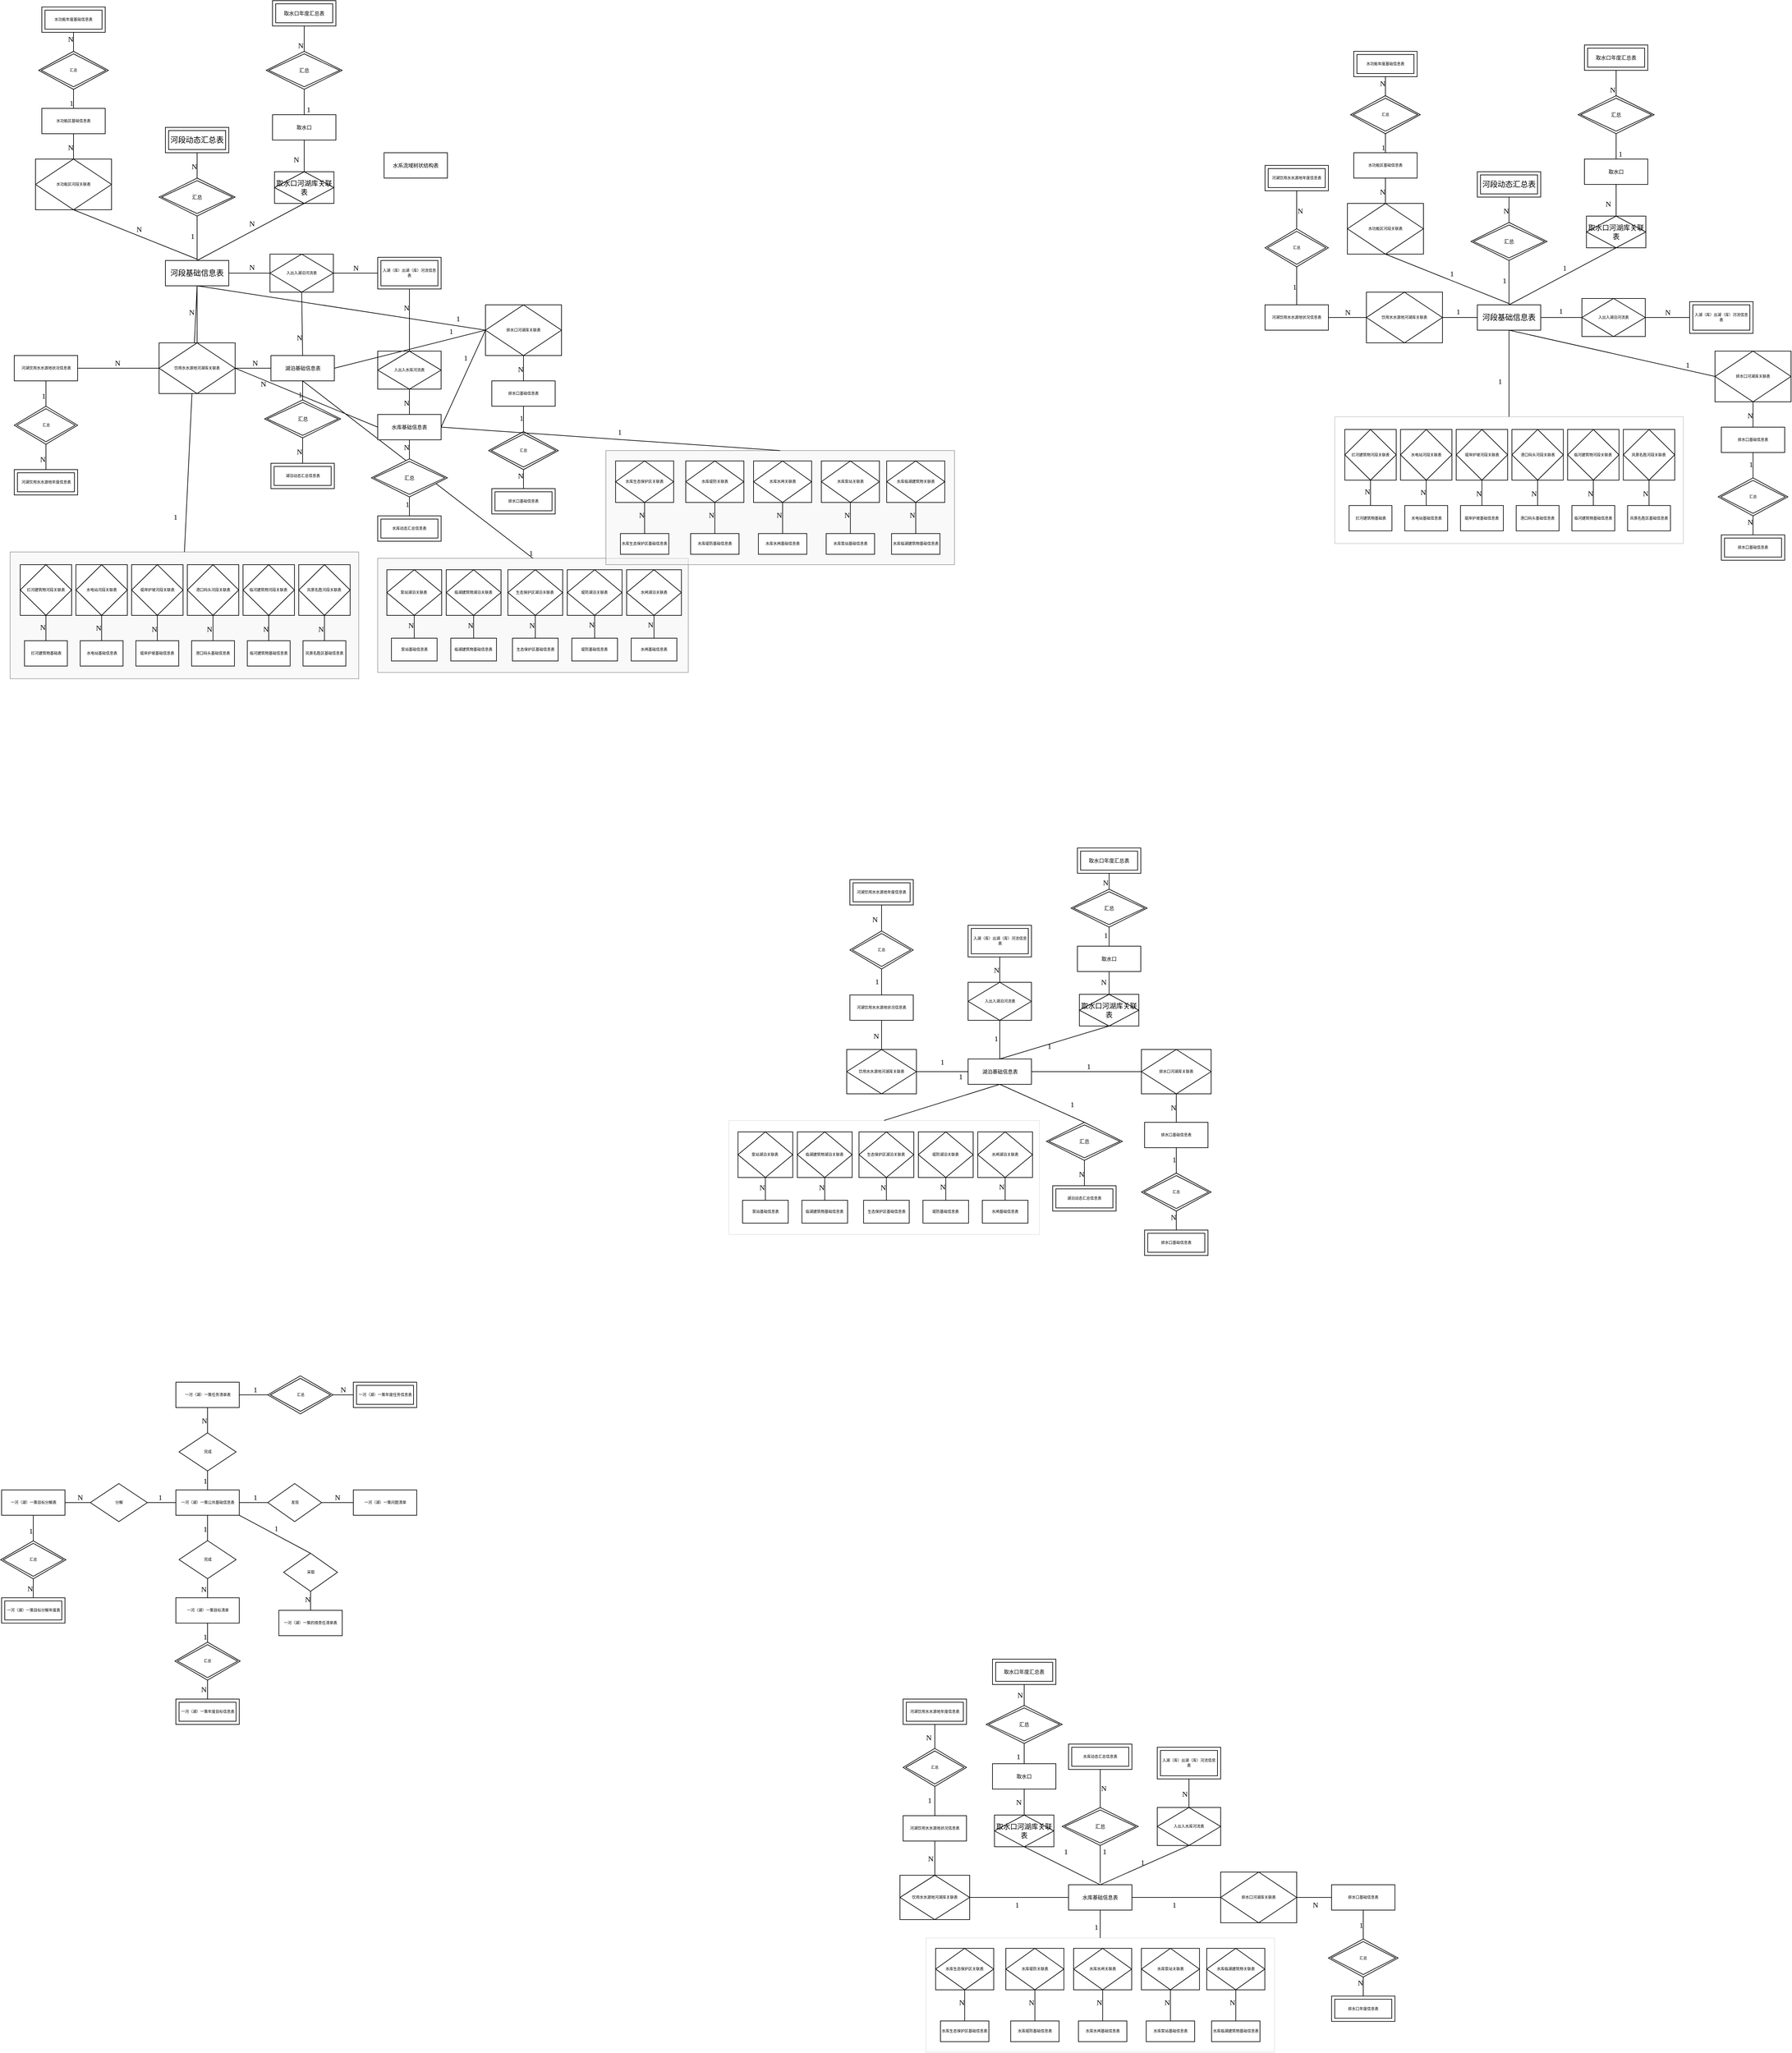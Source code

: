 <mxfile version="14.1.8" type="github">
  <diagram id="R2lEEEUBdFMjLlhIrx00" name="Page-1">
    <mxGraphModel dx="1422" dy="2028" grid="0" gridSize="10" guides="1" tooltips="1" connect="1" arrows="1" fold="1" page="0" pageScale="1" pageWidth="1920" pageHeight="1200" background="none" math="0" shadow="0" extFonts="Permanent Marker^https://fonts.googleapis.com/css?family=Permanent+Marker">
      <root>
        <mxCell id="0" />
        <mxCell id="1" parent="0" />
        <mxCell id="JBPR91uLXjd6IZqAXIdJ-316" value="" style="endArrow=none;html=1;rounded=0;fontSize=6;entryX=0.5;entryY=0;entryDx=0;entryDy=0;exitX=0.5;exitY=1;exitDx=0;exitDy=0;fontFamily=仿宋;" parent="1" source="JBPR91uLXjd6IZqAXIdJ-8" target="JBPR91uLXjd6IZqAXIdJ-272" edge="1">
          <mxGeometry relative="1" as="geometry">
            <mxPoint x="600" y="-110" as="sourcePoint" />
            <mxPoint x="760" y="-110" as="targetPoint" />
          </mxGeometry>
        </mxCell>
        <mxCell id="JBPR91uLXjd6IZqAXIdJ-317" value="1" style="resizable=0;html=1;align=right;verticalAlign=bottom;fontFamily=仿宋;" parent="JBPR91uLXjd6IZqAXIdJ-316" connectable="0" vertex="1">
          <mxGeometry x="1" relative="1" as="geometry">
            <mxPoint x="-10.05" y="-46.66" as="offset" />
          </mxGeometry>
        </mxCell>
        <mxCell id="JBPR91uLXjd6IZqAXIdJ-314" value="" style="endArrow=none;html=1;rounded=0;fontSize=6;entryX=0.5;entryY=0;entryDx=0;entryDy=0;exitX=0.5;exitY=1;exitDx=0;exitDy=0;fontFamily=仿宋;" parent="1" source="JBPR91uLXjd6IZqAXIdJ-49" target="JBPR91uLXjd6IZqAXIdJ-308" edge="1">
          <mxGeometry relative="1" as="geometry">
            <mxPoint x="880" y="-290" as="sourcePoint" />
            <mxPoint x="1040" y="-290" as="targetPoint" />
          </mxGeometry>
        </mxCell>
        <mxCell id="JBPR91uLXjd6IZqAXIdJ-315" value="1" style="resizable=0;html=1;align=right;verticalAlign=bottom;fontFamily=仿宋;" parent="JBPR91uLXjd6IZqAXIdJ-314" connectable="0" vertex="1">
          <mxGeometry x="1" relative="1" as="geometry" />
        </mxCell>
        <mxCell id="JBPR91uLXjd6IZqAXIdJ-8" value="河段基础信息表" style="whiteSpace=wrap;html=1;align=center;fontFamily=仿宋;" parent="1" vertex="1">
          <mxGeometry x="315" y="-760" width="100" height="40" as="geometry" />
        </mxCell>
        <mxCell id="JBPR91uLXjd6IZqAXIdJ-15" value="河段动态汇总表" style="shape=ext;margin=3;double=1;whiteSpace=wrap;html=1;align=center;fontFamily=仿宋;" parent="1" vertex="1">
          <mxGeometry x="315" y="-970" width="100" height="40" as="geometry" />
        </mxCell>
        <mxCell id="JBPR91uLXjd6IZqAXIdJ-22" value="&lt;font style=&quot;font-size: 11px&quot;&gt;取水口河湖库关联表&lt;/font&gt;" style="shape=associativeEntity;whiteSpace=wrap;html=1;align=center;fontSize=8;fontFamily=仿宋;" parent="1" vertex="1">
          <mxGeometry x="487.13" y="-900" width="93.75" height="50" as="geometry" />
        </mxCell>
        <mxCell id="JBPR91uLXjd6IZqAXIdJ-23" value="取水口" style="whiteSpace=wrap;html=1;align=center;fontSize=8;fontFamily=仿宋;" parent="1" vertex="1">
          <mxGeometry x="484" y="-990" width="100" height="40" as="geometry" />
        </mxCell>
        <mxCell id="JBPR91uLXjd6IZqAXIdJ-29" value="" style="endArrow=none;html=1;rounded=0;fontSize=8;exitX=0.5;exitY=0;exitDx=0;exitDy=0;entryX=0.5;entryY=1;entryDx=0;entryDy=0;fontFamily=仿宋;" parent="1" source="JBPR91uLXjd6IZqAXIdJ-8" target="JBPR91uLXjd6IZqAXIdJ-41" edge="1">
          <mxGeometry relative="1" as="geometry">
            <mxPoint x="410" y="-900" as="sourcePoint" />
            <mxPoint x="430" y="-940" as="targetPoint" />
          </mxGeometry>
        </mxCell>
        <mxCell id="JBPR91uLXjd6IZqAXIdJ-30" value="1" style="resizable=0;html=1;align=right;verticalAlign=bottom;fontFamily=仿宋;" parent="JBPR91uLXjd6IZqAXIdJ-29" connectable="0" vertex="1">
          <mxGeometry x="1" relative="1" as="geometry">
            <mxPoint x="-3.5" y="40.0" as="offset" />
          </mxGeometry>
        </mxCell>
        <mxCell id="JBPR91uLXjd6IZqAXIdJ-31" value="" style="endArrow=none;html=1;rounded=0;fontSize=8;entryX=0.5;entryY=1;entryDx=0;entryDy=0;fontFamily=仿宋;" parent="1" source="JBPR91uLXjd6IZqAXIdJ-41" target="JBPR91uLXjd6IZqAXIdJ-15" edge="1">
          <mxGeometry relative="1" as="geometry">
            <mxPoint x="535" y="-800" as="sourcePoint" />
            <mxPoint x="705" y="-680" as="targetPoint" />
          </mxGeometry>
        </mxCell>
        <mxCell id="JBPR91uLXjd6IZqAXIdJ-32" value="N" style="resizable=0;html=1;align=right;verticalAlign=bottom;fontFamily=仿宋;" parent="JBPR91uLXjd6IZqAXIdJ-31" connectable="0" vertex="1">
          <mxGeometry x="1" relative="1" as="geometry">
            <mxPoint y="30" as="offset" />
          </mxGeometry>
        </mxCell>
        <mxCell id="JBPR91uLXjd6IZqAXIdJ-33" value="" style="endArrow=none;html=1;rounded=0;fontSize=8;entryX=0.5;entryY=0;entryDx=0;entryDy=0;fontFamily=仿宋;" parent="1" source="JBPR91uLXjd6IZqAXIdJ-23" target="JBPR91uLXjd6IZqAXIdJ-22" edge="1">
          <mxGeometry relative="1" as="geometry">
            <mxPoint x="506" y="-700" as="sourcePoint" />
            <mxPoint x="666" y="-700" as="targetPoint" />
          </mxGeometry>
        </mxCell>
        <mxCell id="JBPR91uLXjd6IZqAXIdJ-34" value="N" style="resizable=0;html=1;align=right;verticalAlign=bottom;fontFamily=仿宋;" parent="JBPR91uLXjd6IZqAXIdJ-33" connectable="0" vertex="1">
          <mxGeometry x="1" relative="1" as="geometry">
            <mxPoint x="-8.0" y="-10.0" as="offset" />
          </mxGeometry>
        </mxCell>
        <mxCell id="JBPR91uLXjd6IZqAXIdJ-35" value="" style="endArrow=none;html=1;rounded=0;fontSize=8;entryX=0.5;entryY=1;entryDx=0;entryDy=0;exitX=0.5;exitY=0;exitDx=0;exitDy=0;fontFamily=仿宋;" parent="1" source="JBPR91uLXjd6IZqAXIdJ-8" target="JBPR91uLXjd6IZqAXIdJ-22" edge="1">
          <mxGeometry relative="1" as="geometry">
            <mxPoint x="365" y="-750" as="sourcePoint" />
            <mxPoint x="327" y="-810" as="targetPoint" />
          </mxGeometry>
        </mxCell>
        <mxCell id="JBPR91uLXjd6IZqAXIdJ-36" value="N" style="resizable=0;html=1;align=right;verticalAlign=bottom;fontFamily=仿宋;" parent="JBPR91uLXjd6IZqAXIdJ-35" connectable="0" vertex="1">
          <mxGeometry x="1" relative="1" as="geometry">
            <mxPoint x="-256.01" y="49.78" as="offset" />
          </mxGeometry>
        </mxCell>
        <mxCell id="JBPR91uLXjd6IZqAXIdJ-38" value="取水口年度汇总表" style="shape=ext;margin=3;double=1;whiteSpace=wrap;html=1;align=center;fontSize=8;fontFamily=仿宋;" parent="1" vertex="1">
          <mxGeometry x="484" y="-1170" width="100" height="40" as="geometry" />
        </mxCell>
        <mxCell id="JBPR91uLXjd6IZqAXIdJ-40" value="汇总" style="shape=rhombus;double=1;perimeter=rhombusPerimeter;whiteSpace=wrap;html=1;align=center;fontSize=8;fontFamily=仿宋;" parent="1" vertex="1">
          <mxGeometry x="474" y="-1090" width="120" height="60" as="geometry" />
        </mxCell>
        <mxCell id="JBPR91uLXjd6IZqAXIdJ-41" value="汇总" style="shape=rhombus;double=1;perimeter=rhombusPerimeter;whiteSpace=wrap;html=1;align=center;fontSize=8;fontFamily=仿宋;" parent="1" vertex="1">
          <mxGeometry x="305" y="-890" width="120" height="60" as="geometry" />
        </mxCell>
        <mxCell id="JBPR91uLXjd6IZqAXIdJ-42" value="" style="endArrow=none;html=1;rounded=0;fontSize=8;exitX=0.5;exitY=0;exitDx=0;exitDy=0;entryX=0.5;entryY=1;entryDx=0;entryDy=0;fontFamily=仿宋;" parent="1" source="JBPR91uLXjd6IZqAXIdJ-23" target="JBPR91uLXjd6IZqAXIdJ-40" edge="1">
          <mxGeometry relative="1" as="geometry">
            <mxPoint x="534" y="-875" as="sourcePoint" />
            <mxPoint x="694" y="-875" as="targetPoint" />
          </mxGeometry>
        </mxCell>
        <mxCell id="JBPR91uLXjd6IZqAXIdJ-43" value="1" style="resizable=0;html=1;align=right;verticalAlign=bottom;fontFamily=仿宋;" parent="JBPR91uLXjd6IZqAXIdJ-42" connectable="0" vertex="1">
          <mxGeometry x="1" relative="1" as="geometry">
            <mxPoint x="10" y="40" as="offset" />
          </mxGeometry>
        </mxCell>
        <mxCell id="JBPR91uLXjd6IZqAXIdJ-45" value="" style="endArrow=none;html=1;rounded=0;fontSize=8;entryX=0.5;entryY=1;entryDx=0;entryDy=0;exitX=0.5;exitY=0;exitDx=0;exitDy=0;fontFamily=仿宋;" parent="1" source="JBPR91uLXjd6IZqAXIdJ-40" target="JBPR91uLXjd6IZqAXIdJ-38" edge="1">
          <mxGeometry relative="1" as="geometry">
            <mxPoint x="434" y="-1090" as="sourcePoint" />
            <mxPoint x="744" y="-695" as="targetPoint" />
          </mxGeometry>
        </mxCell>
        <mxCell id="JBPR91uLXjd6IZqAXIdJ-46" value="N" style="resizable=0;html=1;align=right;verticalAlign=bottom;fontFamily=仿宋;" parent="JBPR91uLXjd6IZqAXIdJ-45" connectable="0" vertex="1">
          <mxGeometry x="1" relative="1" as="geometry">
            <mxPoint x="-0.04" y="39.55" as="offset" />
          </mxGeometry>
        </mxCell>
        <mxCell id="JBPR91uLXjd6IZqAXIdJ-49" value="湖泊基础信息表" style="whiteSpace=wrap;html=1;align=center;fontSize=8;fontFamily=仿宋;" parent="1" vertex="1">
          <mxGeometry x="481.5" y="-610" width="100" height="40" as="geometry" />
        </mxCell>
        <mxCell id="JBPR91uLXjd6IZqAXIdJ-50" value="水库基础信息表" style="whiteSpace=wrap;html=1;align=center;fontSize=8;fontFamily=仿宋;" parent="1" vertex="1">
          <mxGeometry x="650.0" y="-516.98" width="100" height="40" as="geometry" />
        </mxCell>
        <mxCell id="JBPR91uLXjd6IZqAXIdJ-51" value="水系流域树状结构表" style="whiteSpace=wrap;html=1;align=center;fontSize=8;fontFamily=仿宋;" parent="1" vertex="1">
          <mxGeometry x="660" y="-930" width="100" height="40" as="geometry" />
        </mxCell>
        <mxCell id="JBPR91uLXjd6IZqAXIdJ-52" value="&lt;span style=&quot;font-size: 6px;&quot;&gt;入湖（库）出湖（库）河流信息表&lt;/span&gt;" style="shape=ext;margin=3;double=1;whiteSpace=wrap;html=1;align=center;fontSize=6;fontFamily=仿宋;" parent="1" vertex="1">
          <mxGeometry x="650" y="-765" width="100" height="50" as="geometry" />
        </mxCell>
        <mxCell id="JBPR91uLXjd6IZqAXIdJ-53" value="入出入湖泊河流表" style="shape=associativeEntity;whiteSpace=wrap;html=1;align=center;fontSize=6;fontFamily=仿宋;" parent="1" vertex="1">
          <mxGeometry x="480" y="-770" width="100" height="60" as="geometry" />
        </mxCell>
        <mxCell id="JBPR91uLXjd6IZqAXIdJ-54" value="" style="endArrow=none;html=1;rounded=0;fontSize=6;exitX=1;exitY=0.5;exitDx=0;exitDy=0;entryX=0;entryY=0.5;entryDx=0;entryDy=0;fontFamily=仿宋;" parent="1" source="JBPR91uLXjd6IZqAXIdJ-8" target="JBPR91uLXjd6IZqAXIdJ-53" edge="1">
          <mxGeometry relative="1" as="geometry">
            <mxPoint x="490" y="-830" as="sourcePoint" />
            <mxPoint x="650" y="-830" as="targetPoint" />
          </mxGeometry>
        </mxCell>
        <mxCell id="JBPR91uLXjd6IZqAXIdJ-55" value="N" style="resizable=0;html=1;align=right;verticalAlign=bottom;fontFamily=仿宋;" parent="JBPR91uLXjd6IZqAXIdJ-54" connectable="0" vertex="1">
          <mxGeometry x="1" relative="1" as="geometry">
            <mxPoint x="51.5" y="110" as="offset" />
          </mxGeometry>
        </mxCell>
        <mxCell id="JBPR91uLXjd6IZqAXIdJ-56" value="" style="endArrow=none;html=1;rounded=0;fontSize=6;exitX=1;exitY=0.5;exitDx=0;exitDy=0;entryX=0;entryY=0.5;entryDx=0;entryDy=0;fontFamily=仿宋;" parent="1" source="JBPR91uLXjd6IZqAXIdJ-53" target="JBPR91uLXjd6IZqAXIdJ-52" edge="1">
          <mxGeometry relative="1" as="geometry">
            <mxPoint x="795" y="-790" as="sourcePoint" />
            <mxPoint x="955" y="-790" as="targetPoint" />
          </mxGeometry>
        </mxCell>
        <mxCell id="JBPR91uLXjd6IZqAXIdJ-57" value="N" style="resizable=0;html=1;align=right;verticalAlign=bottom;fontFamily=仿宋;" parent="JBPR91uLXjd6IZqAXIdJ-56" connectable="0" vertex="1">
          <mxGeometry x="1" relative="1" as="geometry">
            <mxPoint x="-30.0" as="offset" />
          </mxGeometry>
        </mxCell>
        <mxCell id="JBPR91uLXjd6IZqAXIdJ-59" value="入出入水库河流表" style="shape=associativeEntity;whiteSpace=wrap;html=1;align=center;fontSize=6;fontFamily=仿宋;" parent="1" vertex="1">
          <mxGeometry x="650.0" y="-616.98" width="100" height="60" as="geometry" />
        </mxCell>
        <mxCell id="JBPR91uLXjd6IZqAXIdJ-60" value="" style="endArrow=none;html=1;rounded=0;fontSize=6;entryX=0.5;entryY=1;entryDx=0;entryDy=0;exitX=0.5;exitY=0;exitDx=0;exitDy=0;fontFamily=仿宋;" parent="1" source="JBPR91uLXjd6IZqAXIdJ-50" target="JBPR91uLXjd6IZqAXIdJ-59" edge="1">
          <mxGeometry relative="1" as="geometry">
            <mxPoint x="690.0" y="-456.98" as="sourcePoint" />
            <mxPoint x="850" y="-456.98" as="targetPoint" />
          </mxGeometry>
        </mxCell>
        <mxCell id="JBPR91uLXjd6IZqAXIdJ-61" value="N" style="resizable=0;html=1;align=right;verticalAlign=bottom;fontFamily=仿宋;" parent="JBPR91uLXjd6IZqAXIdJ-60" connectable="0" vertex="1">
          <mxGeometry x="1" relative="1" as="geometry">
            <mxPoint y="30" as="offset" />
          </mxGeometry>
        </mxCell>
        <mxCell id="JBPR91uLXjd6IZqAXIdJ-65" value="" style="endArrow=none;html=1;rounded=0;fontSize=6;exitX=0.5;exitY=1;exitDx=0;exitDy=0;entryX=0.5;entryY=0;entryDx=0;entryDy=0;fontFamily=仿宋;" parent="1" source="JBPR91uLXjd6IZqAXIdJ-53" target="JBPR91uLXjd6IZqAXIdJ-49" edge="1">
          <mxGeometry relative="1" as="geometry">
            <mxPoint x="835" y="-640" as="sourcePoint" />
            <mxPoint x="995" y="-640" as="targetPoint" />
          </mxGeometry>
        </mxCell>
        <mxCell id="JBPR91uLXjd6IZqAXIdJ-66" value="N" style="resizable=0;html=1;align=right;verticalAlign=bottom;fontFamily=仿宋;" parent="JBPR91uLXjd6IZqAXIdJ-65" connectable="0" vertex="1">
          <mxGeometry x="1" relative="1" as="geometry">
            <mxPoint x="-75" y="-129.99" as="offset" />
          </mxGeometry>
        </mxCell>
        <mxCell id="JBPR91uLXjd6IZqAXIdJ-67" value="河湖饮用水水源地状况信息表" style="whiteSpace=wrap;html=1;align=center;fontSize=6;fontFamily=仿宋;" parent="1" vertex="1">
          <mxGeometry x="76.5" y="-610" width="100" height="40" as="geometry" />
        </mxCell>
        <mxCell id="JBPR91uLXjd6IZqAXIdJ-68" value="河湖饮用水水源地年度信息表" style="shape=ext;margin=3;double=1;whiteSpace=wrap;html=1;align=center;fontSize=6;fontFamily=仿宋;" parent="1" vertex="1">
          <mxGeometry x="76.5" y="-430" width="100" height="40" as="geometry" />
        </mxCell>
        <mxCell id="JBPR91uLXjd6IZqAXIdJ-69" value="汇总" style="shape=rhombus;double=1;perimeter=rhombusPerimeter;whiteSpace=wrap;html=1;align=center;fontSize=6;fontFamily=仿宋;" parent="1" vertex="1">
          <mxGeometry x="76.5" y="-530" width="100" height="60" as="geometry" />
        </mxCell>
        <mxCell id="JBPR91uLXjd6IZqAXIdJ-70" value="" style="endArrow=none;html=1;rounded=0;fontSize=6;exitX=0.5;exitY=1;exitDx=0;exitDy=0;entryX=0.5;entryY=0;entryDx=0;entryDy=0;fontFamily=仿宋;" parent="1" source="JBPR91uLXjd6IZqAXIdJ-67" target="JBPR91uLXjd6IZqAXIdJ-69" edge="1">
          <mxGeometry relative="1" as="geometry">
            <mxPoint x="206.5" y="-550" as="sourcePoint" />
            <mxPoint x="366.5" y="-550" as="targetPoint" />
          </mxGeometry>
        </mxCell>
        <mxCell id="JBPR91uLXjd6IZqAXIdJ-71" value="1" style="resizable=0;html=1;align=right;verticalAlign=bottom;fontFamily=仿宋;" parent="JBPR91uLXjd6IZqAXIdJ-70" connectable="0" vertex="1">
          <mxGeometry x="1" relative="1" as="geometry">
            <mxPoint y="-8" as="offset" />
          </mxGeometry>
        </mxCell>
        <mxCell id="JBPR91uLXjd6IZqAXIdJ-72" value="" style="endArrow=none;html=1;rounded=0;fontSize=6;exitX=0.5;exitY=1;exitDx=0;exitDy=0;entryX=0.5;entryY=0;entryDx=0;entryDy=0;fontFamily=仿宋;" parent="1" source="JBPR91uLXjd6IZqAXIdJ-69" target="JBPR91uLXjd6IZqAXIdJ-68" edge="1">
          <mxGeometry relative="1" as="geometry">
            <mxPoint x="216.5" y="-460" as="sourcePoint" />
            <mxPoint x="376.5" y="-460" as="targetPoint" />
          </mxGeometry>
        </mxCell>
        <mxCell id="JBPR91uLXjd6IZqAXIdJ-73" value="N" style="resizable=0;html=1;align=right;verticalAlign=bottom;fontFamily=仿宋;" parent="JBPR91uLXjd6IZqAXIdJ-72" connectable="0" vertex="1">
          <mxGeometry x="1" relative="1" as="geometry">
            <mxPoint y="-8" as="offset" />
          </mxGeometry>
        </mxCell>
        <mxCell id="JBPR91uLXjd6IZqAXIdJ-74" value="饮用水水源地河湖库关联表" style="shape=associativeEntity;whiteSpace=wrap;html=1;align=center;fontSize=6;fontFamily=仿宋;" parent="1" vertex="1">
          <mxGeometry x="305" y="-630" width="120" height="80" as="geometry" />
        </mxCell>
        <mxCell id="JBPR91uLXjd6IZqAXIdJ-75" value="" style="endArrow=none;html=1;rounded=0;fontSize=6;exitX=1;exitY=0.5;exitDx=0;exitDy=0;entryX=0;entryY=0.5;entryDx=0;entryDy=0;fontFamily=仿宋;" parent="1" source="JBPR91uLXjd6IZqAXIdJ-67" target="JBPR91uLXjd6IZqAXIdJ-74" edge="1">
          <mxGeometry relative="1" as="geometry">
            <mxPoint x="190" y="-740" as="sourcePoint" />
            <mxPoint x="340" y="-500" as="targetPoint" />
          </mxGeometry>
        </mxCell>
        <mxCell id="JBPR91uLXjd6IZqAXIdJ-76" value="N" style="resizable=0;html=1;align=right;verticalAlign=bottom;fontFamily=仿宋;" parent="JBPR91uLXjd6IZqAXIdJ-75" connectable="0" vertex="1">
          <mxGeometry x="1" relative="1" as="geometry">
            <mxPoint x="-60.62" as="offset" />
          </mxGeometry>
        </mxCell>
        <mxCell id="JBPR91uLXjd6IZqAXIdJ-77" value="" style="endArrow=none;html=1;rounded=0;fontSize=6;exitX=1;exitY=0.5;exitDx=0;exitDy=0;entryX=0;entryY=0.5;entryDx=0;entryDy=0;fontFamily=仿宋;" parent="1" source="JBPR91uLXjd6IZqAXIdJ-74" target="JBPR91uLXjd6IZqAXIdJ-50" edge="1">
          <mxGeometry relative="1" as="geometry">
            <mxPoint x="350" y="-600" as="sourcePoint" />
            <mxPoint x="430" y="-710" as="targetPoint" />
            <Array as="points" />
          </mxGeometry>
        </mxCell>
        <mxCell id="JBPR91uLXjd6IZqAXIdJ-78" value="N" style="resizable=0;html=1;align=right;verticalAlign=bottom;fontFamily=仿宋;" parent="JBPR91uLXjd6IZqAXIdJ-77" connectable="0" vertex="1">
          <mxGeometry x="1" relative="1" as="geometry">
            <mxPoint x="-175.57" y="-59.82" as="offset" />
          </mxGeometry>
        </mxCell>
        <mxCell id="JBPR91uLXjd6IZqAXIdJ-80" value="" style="endArrow=none;html=1;rounded=0;fontSize=6;exitX=1;exitY=0.5;exitDx=0;exitDy=0;entryX=0;entryY=0.5;entryDx=0;entryDy=0;fontFamily=仿宋;" parent="1" source="JBPR91uLXjd6IZqAXIdJ-74" target="JBPR91uLXjd6IZqAXIdJ-49" edge="1">
          <mxGeometry relative="1" as="geometry">
            <mxPoint x="460" y="-490" as="sourcePoint" />
            <mxPoint x="620" y="-490" as="targetPoint" />
          </mxGeometry>
        </mxCell>
        <mxCell id="JBPR91uLXjd6IZqAXIdJ-81" value="N" style="resizable=0;html=1;align=right;verticalAlign=bottom;fontFamily=仿宋;" parent="JBPR91uLXjd6IZqAXIdJ-80" connectable="0" vertex="1">
          <mxGeometry x="1" relative="1" as="geometry">
            <mxPoint x="-20.5" as="offset" />
          </mxGeometry>
        </mxCell>
        <mxCell id="JBPR91uLXjd6IZqAXIdJ-82" value="" style="endArrow=none;html=1;rounded=0;fontSize=6;exitX=0.5;exitY=0;exitDx=0;exitDy=0;entryX=0.5;entryY=1;entryDx=0;entryDy=0;fontFamily=仿宋;" parent="1" source="JBPR91uLXjd6IZqAXIdJ-74" target="JBPR91uLXjd6IZqAXIdJ-8" edge="1">
          <mxGeometry relative="1" as="geometry">
            <mxPoint x="300" y="-630" as="sourcePoint" />
            <mxPoint x="375" y="-720" as="targetPoint" />
          </mxGeometry>
        </mxCell>
        <mxCell id="JBPR91uLXjd6IZqAXIdJ-83" value="N" style="resizable=0;html=1;align=right;verticalAlign=bottom;fontFamily=仿宋;" parent="JBPR91uLXjd6IZqAXIdJ-82" connectable="0" vertex="1">
          <mxGeometry x="1" relative="1" as="geometry">
            <mxPoint x="-3.5" y="50" as="offset" />
          </mxGeometry>
        </mxCell>
        <mxCell id="JBPR91uLXjd6IZqAXIdJ-84" value="排水口基础信息表" style="whiteSpace=wrap;html=1;align=center;fontSize=6;fontFamily=仿宋;" parent="1" vertex="1">
          <mxGeometry x="830" y="-570" width="100" height="40" as="geometry" />
        </mxCell>
        <mxCell id="JBPR91uLXjd6IZqAXIdJ-85" value="排水口基础信息表" style="shape=ext;margin=3;double=1;whiteSpace=wrap;html=1;align=center;fontSize=6;fontFamily=仿宋;" parent="1" vertex="1">
          <mxGeometry x="830" y="-400" width="100" height="40" as="geometry" />
        </mxCell>
        <mxCell id="JBPR91uLXjd6IZqAXIdJ-88" value="汇总" style="shape=rhombus;double=1;perimeter=rhombusPerimeter;whiteSpace=wrap;html=1;align=center;fontSize=6;fontFamily=仿宋;" parent="1" vertex="1">
          <mxGeometry x="825" y="-490" width="110" height="60" as="geometry" />
        </mxCell>
        <mxCell id="JBPR91uLXjd6IZqAXIdJ-89" value="" style="endArrow=none;html=1;rounded=0;fontSize=6;exitX=0.5;exitY=1;exitDx=0;exitDy=0;entryX=0.5;entryY=0;entryDx=0;entryDy=0;fontFamily=仿宋;" parent="1" source="JBPR91uLXjd6IZqAXIdJ-84" target="JBPR91uLXjd6IZqAXIdJ-88" edge="1">
          <mxGeometry relative="1" as="geometry">
            <mxPoint x="960" y="-510" as="sourcePoint" />
            <mxPoint x="1120" y="-510" as="targetPoint" />
          </mxGeometry>
        </mxCell>
        <mxCell id="JBPR91uLXjd6IZqAXIdJ-90" value="1" style="resizable=0;html=1;align=right;verticalAlign=bottom;fontFamily=仿宋;" parent="JBPR91uLXjd6IZqAXIdJ-89" connectable="0" vertex="1">
          <mxGeometry x="1" relative="1" as="geometry">
            <mxPoint y="-13" as="offset" />
          </mxGeometry>
        </mxCell>
        <mxCell id="JBPR91uLXjd6IZqAXIdJ-91" value="" style="endArrow=none;html=1;rounded=0;fontSize=6;exitX=0.5;exitY=1;exitDx=0;exitDy=0;entryX=0.5;entryY=0;entryDx=0;entryDy=0;fontFamily=仿宋;" parent="1" source="JBPR91uLXjd6IZqAXIdJ-88" target="JBPR91uLXjd6IZqAXIdJ-85" edge="1">
          <mxGeometry relative="1" as="geometry">
            <mxPoint x="1030" y="-400" as="sourcePoint" />
            <mxPoint x="1190" y="-400" as="targetPoint" />
          </mxGeometry>
        </mxCell>
        <mxCell id="JBPR91uLXjd6IZqAXIdJ-92" value="N" style="resizable=0;html=1;align=right;verticalAlign=bottom;fontFamily=仿宋;" parent="JBPR91uLXjd6IZqAXIdJ-91" connectable="0" vertex="1">
          <mxGeometry x="1" relative="1" as="geometry">
            <mxPoint y="-12" as="offset" />
          </mxGeometry>
        </mxCell>
        <mxCell id="JBPR91uLXjd6IZqAXIdJ-93" value="排水口河湖库关联表" style="shape=associativeEntity;whiteSpace=wrap;html=1;align=center;fontSize=6;fontFamily=仿宋;" parent="1" vertex="1">
          <mxGeometry x="820" y="-690" width="120" height="80" as="geometry" />
        </mxCell>
        <mxCell id="JBPR91uLXjd6IZqAXIdJ-94" value="" style="endArrow=none;html=1;rounded=0;fontSize=6;exitX=0.5;exitY=0;exitDx=0;exitDy=0;entryX=0.5;entryY=1;entryDx=0;entryDy=0;fontFamily=仿宋;" parent="1" source="JBPR91uLXjd6IZqAXIdJ-84" target="JBPR91uLXjd6IZqAXIdJ-93" edge="1">
          <mxGeometry relative="1" as="geometry">
            <mxPoint x="1000" y="-550" as="sourcePoint" />
            <mxPoint x="1160" y="-550" as="targetPoint" />
          </mxGeometry>
        </mxCell>
        <mxCell id="JBPR91uLXjd6IZqAXIdJ-95" value="N" style="resizable=0;html=1;align=right;verticalAlign=bottom;fontFamily=仿宋;" parent="JBPR91uLXjd6IZqAXIdJ-94" connectable="0" vertex="1">
          <mxGeometry x="1" relative="1" as="geometry">
            <mxPoint y="30" as="offset" />
          </mxGeometry>
        </mxCell>
        <mxCell id="JBPR91uLXjd6IZqAXIdJ-96" value="水功能区基础信息表" style="whiteSpace=wrap;html=1;align=center;fontSize=6;fontFamily=仿宋;" parent="1" vertex="1">
          <mxGeometry x="120" y="-1000" width="100" height="40" as="geometry" />
        </mxCell>
        <mxCell id="JBPR91uLXjd6IZqAXIdJ-97" value="水功能年度基础信息表" style="shape=ext;margin=3;double=1;whiteSpace=wrap;html=1;align=center;fontSize=6;fontFamily=仿宋;" parent="1" vertex="1">
          <mxGeometry x="120" y="-1160" width="100" height="40" as="geometry" />
        </mxCell>
        <mxCell id="JBPR91uLXjd6IZqAXIdJ-98" value="汇总" style="shape=rhombus;double=1;perimeter=rhombusPerimeter;whiteSpace=wrap;html=1;align=center;fontSize=6;fontFamily=仿宋;" parent="1" vertex="1">
          <mxGeometry x="115" y="-1090" width="110" height="60" as="geometry" />
        </mxCell>
        <mxCell id="JBPR91uLXjd6IZqAXIdJ-101" value="" style="endArrow=none;html=1;rounded=0;fontSize=6;entryX=0.5;entryY=1;entryDx=0;entryDy=0;exitX=0.5;exitY=0;exitDx=0;exitDy=0;fontFamily=仿宋;" parent="1" source="JBPR91uLXjd6IZqAXIdJ-98" target="JBPR91uLXjd6IZqAXIdJ-97" edge="1">
          <mxGeometry relative="1" as="geometry">
            <mxPoint x="175" y="-1080" as="sourcePoint" />
            <mxPoint x="180" y="-1130" as="targetPoint" />
          </mxGeometry>
        </mxCell>
        <mxCell id="JBPR91uLXjd6IZqAXIdJ-102" value="N" style="resizable=0;html=1;align=right;verticalAlign=bottom;fontFamily=仿宋;" parent="JBPR91uLXjd6IZqAXIdJ-101" connectable="0" vertex="1">
          <mxGeometry x="1" relative="1" as="geometry">
            <mxPoint y="19.75" as="offset" />
          </mxGeometry>
        </mxCell>
        <mxCell id="JBPR91uLXjd6IZqAXIdJ-103" value="水功能区河段关联表" style="shape=associativeEntity;whiteSpace=wrap;html=1;align=center;fontSize=6;fontFamily=仿宋;" parent="1" vertex="1">
          <mxGeometry x="110" y="-920" width="120" height="80" as="geometry" />
        </mxCell>
        <mxCell id="JBPR91uLXjd6IZqAXIdJ-104" value="" style="endArrow=none;html=1;rounded=0;fontSize=6;exitX=0.5;exitY=0;exitDx=0;exitDy=0;entryX=0.5;entryY=1;entryDx=0;entryDy=0;fontFamily=仿宋;" parent="1" source="JBPR91uLXjd6IZqAXIdJ-103" target="JBPR91uLXjd6IZqAXIdJ-96" edge="1">
          <mxGeometry relative="1" as="geometry">
            <mxPoint x="150" y="-900" as="sourcePoint" />
            <mxPoint x="340" y="-950" as="targetPoint" />
          </mxGeometry>
        </mxCell>
        <mxCell id="JBPR91uLXjd6IZqAXIdJ-105" value="N" style="resizable=0;html=1;align=right;verticalAlign=bottom;fontFamily=仿宋;" parent="JBPR91uLXjd6IZqAXIdJ-104" connectable="0" vertex="1">
          <mxGeometry x="1" relative="1" as="geometry">
            <mxPoint y="30" as="offset" />
          </mxGeometry>
        </mxCell>
        <mxCell id="JBPR91uLXjd6IZqAXIdJ-106" value="" style="endArrow=none;html=1;rounded=0;fontSize=6;exitX=0.5;exitY=1;exitDx=0;exitDy=0;fontFamily=仿宋;" parent="1" source="JBPR91uLXjd6IZqAXIdJ-103" edge="1">
          <mxGeometry relative="1" as="geometry">
            <mxPoint x="770" y="-280" as="sourcePoint" />
            <mxPoint x="365" y="-762" as="targetPoint" />
          </mxGeometry>
        </mxCell>
        <mxCell id="JBPR91uLXjd6IZqAXIdJ-107" value="N" style="resizable=0;html=1;align=right;verticalAlign=bottom;fontFamily=仿宋;" parent="JBPR91uLXjd6IZqAXIdJ-106" connectable="0" vertex="1">
          <mxGeometry x="1" relative="1" as="geometry">
            <mxPoint x="91.92" y="-47.88" as="offset" />
          </mxGeometry>
        </mxCell>
        <mxCell id="JBPR91uLXjd6IZqAXIdJ-149" value="湖泊动态汇总信息表" style="shape=ext;margin=3;double=1;whiteSpace=wrap;html=1;align=center;fontSize=6;fontFamily=仿宋;" parent="1" vertex="1">
          <mxGeometry x="481.5" y="-439.98" width="100" height="39.98" as="geometry" />
        </mxCell>
        <mxCell id="JBPR91uLXjd6IZqAXIdJ-150" value="汇总" style="shape=rhombus;double=1;perimeter=rhombusPerimeter;whiteSpace=wrap;html=1;align=center;fontSize=8;fontFamily=仿宋;" parent="1" vertex="1">
          <mxGeometry x="471.5" y="-540" width="120" height="60" as="geometry" />
        </mxCell>
        <mxCell id="JBPR91uLXjd6IZqAXIdJ-153" value="" style="endArrow=none;html=1;rounded=0;fontSize=6;exitX=0.5;exitY=1;exitDx=0;exitDy=0;entryX=0.5;entryY=0;entryDx=0;entryDy=0;fontFamily=仿宋;" parent="1" source="JBPR91uLXjd6IZqAXIdJ-49" target="JBPR91uLXjd6IZqAXIdJ-150" edge="1">
          <mxGeometry relative="1" as="geometry">
            <mxPoint x="1071.5" y="-670" as="sourcePoint" />
            <mxPoint x="1231.5" y="-670" as="targetPoint" />
          </mxGeometry>
        </mxCell>
        <mxCell id="JBPR91uLXjd6IZqAXIdJ-154" value="1" style="resizable=0;html=1;align=right;verticalAlign=bottom;fontFamily=仿宋;" parent="JBPR91uLXjd6IZqAXIdJ-153" connectable="0" vertex="1">
          <mxGeometry x="1" relative="1" as="geometry" />
        </mxCell>
        <mxCell id="JBPR91uLXjd6IZqAXIdJ-176" value="" style="endArrow=none;html=1;rounded=0;fontSize=6;entryX=0.5;entryY=1;entryDx=0;entryDy=0;fontFamily=仿宋;" parent="1" source="JBPR91uLXjd6IZqAXIdJ-96" target="JBPR91uLXjd6IZqAXIdJ-98" edge="1">
          <mxGeometry relative="1" as="geometry">
            <mxPoint x="300" y="-1000" as="sourcePoint" />
            <mxPoint x="460" y="-1000" as="targetPoint" />
          </mxGeometry>
        </mxCell>
        <mxCell id="JBPR91uLXjd6IZqAXIdJ-177" value="1" style="resizable=0;html=1;align=right;verticalAlign=bottom;fontFamily=仿宋;" parent="JBPR91uLXjd6IZqAXIdJ-176" connectable="0" vertex="1">
          <mxGeometry x="1" relative="1" as="geometry">
            <mxPoint y="30" as="offset" />
          </mxGeometry>
        </mxCell>
        <mxCell id="JBPR91uLXjd6IZqAXIdJ-179" value="水库动态汇总信息表" style="shape=ext;margin=3;double=1;whiteSpace=wrap;html=1;align=center;fontSize=6;fontFamily=仿宋;" parent="1" vertex="1">
          <mxGeometry x="650.0" y="-356.98" width="100" height="40" as="geometry" />
        </mxCell>
        <mxCell id="JBPR91uLXjd6IZqAXIdJ-180" value="汇总" style="shape=rhombus;double=1;perimeter=rhombusPerimeter;whiteSpace=wrap;html=1;align=center;fontSize=8;fontFamily=仿宋;" parent="1" vertex="1">
          <mxGeometry x="640.0" y="-446.98" width="120" height="60" as="geometry" />
        </mxCell>
        <mxCell id="JBPR91uLXjd6IZqAXIdJ-181" value="" style="endArrow=none;html=1;rounded=0;fontSize=6;exitX=0.5;exitY=1;exitDx=0;exitDy=0;fontFamily=仿宋;" parent="1" source="JBPR91uLXjd6IZqAXIdJ-180" target="JBPR91uLXjd6IZqAXIdJ-179" edge="1">
          <mxGeometry relative="1" as="geometry">
            <mxPoint x="770.0" y="-266.98" as="sourcePoint" />
            <mxPoint x="930" y="-266.98" as="targetPoint" />
          </mxGeometry>
        </mxCell>
        <mxCell id="JBPR91uLXjd6IZqAXIdJ-182" value="1" style="resizable=0;html=1;align=right;verticalAlign=bottom;fontFamily=仿宋;" parent="JBPR91uLXjd6IZqAXIdJ-181" connectable="0" vertex="1">
          <mxGeometry x="1" relative="1" as="geometry">
            <mxPoint y="-10" as="offset" />
          </mxGeometry>
        </mxCell>
        <mxCell id="JBPR91uLXjd6IZqAXIdJ-183" value="" style="endArrow=none;html=1;rounded=0;fontSize=6;exitX=0.5;exitY=1;exitDx=0;exitDy=0;entryX=0.5;entryY=0;entryDx=0;entryDy=0;fontFamily=仿宋;" parent="1" source="JBPR91uLXjd6IZqAXIdJ-50" target="JBPR91uLXjd6IZqAXIdJ-180" edge="1">
          <mxGeometry relative="1" as="geometry">
            <mxPoint x="815.0" y="-426.98" as="sourcePoint" />
            <mxPoint x="975" y="-426.98" as="targetPoint" />
          </mxGeometry>
        </mxCell>
        <mxCell id="JBPR91uLXjd6IZqAXIdJ-184" value="N" style="resizable=0;html=1;align=right;verticalAlign=bottom;fontFamily=仿宋;" parent="JBPR91uLXjd6IZqAXIdJ-183" connectable="0" vertex="1">
          <mxGeometry x="1" relative="1" as="geometry">
            <mxPoint y="-10" as="offset" />
          </mxGeometry>
        </mxCell>
        <mxCell id="JBPR91uLXjd6IZqAXIdJ-205" value="一河（湖）一策公共基础信息表" style="whiteSpace=wrap;html=1;align=center;fontSize=6;fontFamily=仿宋;" parent="1" vertex="1">
          <mxGeometry x="331.5" y="1180" width="100" height="40" as="geometry" />
        </mxCell>
        <mxCell id="JBPR91uLXjd6IZqAXIdJ-206" value="一河（湖）一策问题清单" style="whiteSpace=wrap;html=1;align=center;fontSize=6;fontFamily=仿宋;" parent="1" vertex="1">
          <mxGeometry x="611.5" y="1180" width="100" height="40" as="geometry" />
        </mxCell>
        <mxCell id="JBPR91uLXjd6IZqAXIdJ-207" value="一河（湖）一策目标清单" style="whiteSpace=wrap;html=1;align=center;fontSize=6;fontFamily=仿宋;" parent="1" vertex="1">
          <mxGeometry x="331.5" y="1350.16" width="100" height="40" as="geometry" />
        </mxCell>
        <mxCell id="JBPR91uLXjd6IZqAXIdJ-209" value="一河（湖）一策目标分解表" style="whiteSpace=wrap;html=1;align=center;fontSize=6;fontFamily=仿宋;" parent="1" vertex="1">
          <mxGeometry x="56.5" y="1180" width="100" height="40" as="geometry" />
        </mxCell>
        <mxCell id="JBPR91uLXjd6IZqAXIdJ-212" value="一河（湖）一策任务清单表" style="whiteSpace=wrap;html=1;align=center;fontSize=6;fontFamily=仿宋;" parent="1" vertex="1">
          <mxGeometry x="331.5" y="1010" width="100" height="40" as="geometry" />
        </mxCell>
        <mxCell id="JBPR91uLXjd6IZqAXIdJ-214" value="一河（湖）一策的措责任清单表" style="whiteSpace=wrap;html=1;align=center;fontSize=6;fontFamily=仿宋;" parent="1" vertex="1">
          <mxGeometry x="494" y="1370" width="100" height="40" as="geometry" />
        </mxCell>
        <mxCell id="JBPR91uLXjd6IZqAXIdJ-215" value="发现" style="shape=rhombus;perimeter=rhombusPerimeter;whiteSpace=wrap;html=1;align=center;fontSize=6;fontFamily=仿宋;" parent="1" vertex="1">
          <mxGeometry x="476.5" y="1170" width="85" height="60" as="geometry" />
        </mxCell>
        <mxCell id="JBPR91uLXjd6IZqAXIdJ-216" value="" style="endArrow=none;html=1;rounded=0;fontSize=6;exitX=1;exitY=0.5;exitDx=0;exitDy=0;entryX=0;entryY=0.5;entryDx=0;entryDy=0;fontFamily=仿宋;" parent="1" source="JBPR91uLXjd6IZqAXIdJ-205" target="JBPR91uLXjd6IZqAXIdJ-215" edge="1">
          <mxGeometry relative="1" as="geometry">
            <mxPoint x="441.5" y="1280" as="sourcePoint" />
            <mxPoint x="601.5" y="1280" as="targetPoint" />
          </mxGeometry>
        </mxCell>
        <mxCell id="JBPR91uLXjd6IZqAXIdJ-217" value="1" style="resizable=0;html=1;align=right;verticalAlign=bottom;fontFamily=仿宋;" parent="JBPR91uLXjd6IZqAXIdJ-216" connectable="0" vertex="1">
          <mxGeometry x="1" relative="1" as="geometry">
            <mxPoint x="-16.5" as="offset" />
          </mxGeometry>
        </mxCell>
        <mxCell id="JBPR91uLXjd6IZqAXIdJ-218" value="" style="endArrow=none;html=1;rounded=0;fontSize=6;exitX=1;exitY=0.5;exitDx=0;exitDy=0;fontFamily=仿宋;" parent="1" source="JBPR91uLXjd6IZqAXIdJ-215" edge="1">
          <mxGeometry relative="1" as="geometry">
            <mxPoint x="601.5" y="1280" as="sourcePoint" />
            <mxPoint x="611.5" y="1200" as="targetPoint" />
          </mxGeometry>
        </mxCell>
        <mxCell id="JBPR91uLXjd6IZqAXIdJ-219" value="N" style="resizable=0;html=1;align=right;verticalAlign=bottom;fontFamily=仿宋;" parent="JBPR91uLXjd6IZqAXIdJ-218" connectable="0" vertex="1">
          <mxGeometry x="1" relative="1" as="geometry">
            <mxPoint x="-20" as="offset" />
          </mxGeometry>
        </mxCell>
        <mxCell id="JBPR91uLXjd6IZqAXIdJ-221" value="完成" style="shape=rhombus;perimeter=rhombusPerimeter;whiteSpace=wrap;html=1;align=center;fontSize=6;fontFamily=仿宋;" parent="1" vertex="1">
          <mxGeometry x="336.5" y="1260" width="90" height="60" as="geometry" />
        </mxCell>
        <mxCell id="JBPR91uLXjd6IZqAXIdJ-222" value="" style="endArrow=none;html=1;rounded=0;fontSize=6;exitX=0.5;exitY=0;exitDx=0;exitDy=0;entryX=0.5;entryY=1;entryDx=0;entryDy=0;fontFamily=仿宋;" parent="1" source="JBPR91uLXjd6IZqAXIdJ-221" target="JBPR91uLXjd6IZqAXIdJ-205" edge="1">
          <mxGeometry relative="1" as="geometry">
            <mxPoint x="481.5" y="1330" as="sourcePoint" />
            <mxPoint x="641.5" y="1330" as="targetPoint" />
          </mxGeometry>
        </mxCell>
        <mxCell id="JBPR91uLXjd6IZqAXIdJ-223" value="1" style="resizable=0;html=1;align=right;verticalAlign=bottom;fontFamily=仿宋;" parent="JBPR91uLXjd6IZqAXIdJ-222" connectable="0" vertex="1">
          <mxGeometry x="1" relative="1" as="geometry">
            <mxPoint y="30" as="offset" />
          </mxGeometry>
        </mxCell>
        <mxCell id="JBPR91uLXjd6IZqAXIdJ-224" value="" style="endArrow=none;html=1;rounded=0;fontSize=6;exitX=0.5;exitY=1;exitDx=0;exitDy=0;entryX=0.5;entryY=0;entryDx=0;entryDy=0;fontFamily=仿宋;" parent="1" source="JBPR91uLXjd6IZqAXIdJ-221" target="JBPR91uLXjd6IZqAXIdJ-207" edge="1">
          <mxGeometry relative="1" as="geometry">
            <mxPoint x="531.5" y="1345.14" as="sourcePoint" />
            <mxPoint x="691.5" y="1345.14" as="targetPoint" />
          </mxGeometry>
        </mxCell>
        <mxCell id="JBPR91uLXjd6IZqAXIdJ-225" value="N" style="resizable=0;html=1;align=right;verticalAlign=bottom;fontFamily=仿宋;" parent="JBPR91uLXjd6IZqAXIdJ-224" connectable="0" vertex="1">
          <mxGeometry x="1" relative="1" as="geometry">
            <mxPoint x="-1.5" y="-5" as="offset" />
          </mxGeometry>
        </mxCell>
        <mxCell id="JBPR91uLXjd6IZqAXIdJ-226" value="&lt;span&gt;一河（湖）一策年度目标信息表&lt;/span&gt;" style="shape=ext;margin=3;double=1;whiteSpace=wrap;html=1;align=center;fontSize=6;fontFamily=仿宋;" parent="1" vertex="1">
          <mxGeometry x="331.5" y="1510.02" width="100" height="40" as="geometry" />
        </mxCell>
        <mxCell id="JBPR91uLXjd6IZqAXIdJ-228" value="汇总" style="shape=rhombus;double=1;perimeter=rhombusPerimeter;whiteSpace=wrap;html=1;align=center;fontSize=6;fontFamily=仿宋;" parent="1" vertex="1">
          <mxGeometry x="330" y="1420.16" width="103" height="60" as="geometry" />
        </mxCell>
        <mxCell id="JBPR91uLXjd6IZqAXIdJ-229" value="" style="endArrow=none;html=1;rounded=0;fontSize=6;exitX=0.5;exitY=1;exitDx=0;exitDy=0;entryX=0.5;entryY=0;entryDx=0;entryDy=0;fontFamily=仿宋;" parent="1" source="JBPR91uLXjd6IZqAXIdJ-207" target="JBPR91uLXjd6IZqAXIdJ-228" edge="1">
          <mxGeometry relative="1" as="geometry">
            <mxPoint x="381.5" y="1410.16" as="sourcePoint" />
            <mxPoint x="541.5" y="1410.16" as="targetPoint" />
          </mxGeometry>
        </mxCell>
        <mxCell id="JBPR91uLXjd6IZqAXIdJ-230" value="1" style="resizable=0;html=1;align=right;verticalAlign=bottom;fontFamily=仿宋;" parent="JBPR91uLXjd6IZqAXIdJ-229" connectable="0" vertex="1">
          <mxGeometry x="1" relative="1" as="geometry" />
        </mxCell>
        <mxCell id="JBPR91uLXjd6IZqAXIdJ-231" value="" style="endArrow=none;html=1;rounded=0;fontSize=6;exitX=0.5;exitY=1;exitDx=0;exitDy=0;fontFamily=仿宋;" parent="1" source="JBPR91uLXjd6IZqAXIdJ-228" target="JBPR91uLXjd6IZqAXIdJ-226" edge="1">
          <mxGeometry relative="1" as="geometry">
            <mxPoint x="391.5" y="1640.16" as="sourcePoint" />
            <mxPoint x="551.5" y="1640.16" as="targetPoint" />
          </mxGeometry>
        </mxCell>
        <mxCell id="JBPR91uLXjd6IZqAXIdJ-232" value="N" style="resizable=0;html=1;align=right;verticalAlign=bottom;fontFamily=仿宋;" parent="JBPR91uLXjd6IZqAXIdJ-231" connectable="0" vertex="1">
          <mxGeometry x="1" relative="1" as="geometry">
            <mxPoint x="-1.5" y="-7.14" as="offset" />
          </mxGeometry>
        </mxCell>
        <mxCell id="JBPR91uLXjd6IZqAXIdJ-233" value="分解" style="shape=rhombus;perimeter=rhombusPerimeter;whiteSpace=wrap;html=1;align=center;fontSize=6;fontFamily=仿宋;" parent="1" vertex="1">
          <mxGeometry x="196.5" y="1170" width="90" height="60" as="geometry" />
        </mxCell>
        <mxCell id="JBPR91uLXjd6IZqAXIdJ-234" value="" style="endArrow=none;html=1;rounded=0;fontSize=6;entryX=0;entryY=0.5;entryDx=0;entryDy=0;exitX=1;exitY=0.5;exitDx=0;exitDy=0;fontFamily=仿宋;" parent="1" source="JBPR91uLXjd6IZqAXIdJ-233" target="JBPR91uLXjd6IZqAXIdJ-205" edge="1">
          <mxGeometry relative="1" as="geometry">
            <mxPoint x="281.5" y="1200" as="sourcePoint" />
            <mxPoint x="381.5" y="1280" as="targetPoint" />
          </mxGeometry>
        </mxCell>
        <mxCell id="JBPR91uLXjd6IZqAXIdJ-235" value="1" style="resizable=0;html=1;align=right;verticalAlign=bottom;fontFamily=仿宋;" parent="JBPR91uLXjd6IZqAXIdJ-234" connectable="0" vertex="1">
          <mxGeometry x="1" relative="1" as="geometry">
            <mxPoint x="-21.49" as="offset" />
          </mxGeometry>
        </mxCell>
        <mxCell id="JBPR91uLXjd6IZqAXIdJ-236" value="" style="endArrow=none;html=1;rounded=0;fontSize=6;entryX=0;entryY=0.5;entryDx=0;entryDy=0;exitX=1;exitY=0.5;exitDx=0;exitDy=0;fontFamily=仿宋;" parent="1" source="JBPR91uLXjd6IZqAXIdJ-209" target="JBPR91uLXjd6IZqAXIdJ-233" edge="1">
          <mxGeometry relative="1" as="geometry">
            <mxPoint x="131.5" y="1280" as="sourcePoint" />
            <mxPoint x="291.5" y="1280" as="targetPoint" />
          </mxGeometry>
        </mxCell>
        <mxCell id="JBPR91uLXjd6IZqAXIdJ-237" value="N" style="resizable=0;html=1;align=right;verticalAlign=bottom;fontFamily=仿宋;" parent="JBPR91uLXjd6IZqAXIdJ-236" connectable="0" vertex="1">
          <mxGeometry x="1" relative="1" as="geometry">
            <mxPoint x="-11.5" as="offset" />
          </mxGeometry>
        </mxCell>
        <mxCell id="JBPR91uLXjd6IZqAXIdJ-238" value="&lt;span&gt;一河（湖）一策目标分解年度表&lt;/span&gt;" style="shape=ext;margin=3;double=1;whiteSpace=wrap;html=1;align=center;fontSize=6;fontFamily=仿宋;" parent="1" vertex="1">
          <mxGeometry x="56.5" y="1350.16" width="100" height="40" as="geometry" />
        </mxCell>
        <mxCell id="JBPR91uLXjd6IZqAXIdJ-239" value="汇总" style="shape=rhombus;double=1;perimeter=rhombusPerimeter;whiteSpace=wrap;html=1;align=center;fontSize=6;fontFamily=仿宋;" parent="1" vertex="1">
          <mxGeometry x="55" y="1260.3" width="103" height="60" as="geometry" />
        </mxCell>
        <mxCell id="JBPR91uLXjd6IZqAXIdJ-240" value="" style="endArrow=none;html=1;rounded=0;fontSize=6;exitX=0.5;exitY=1;exitDx=0;exitDy=0;entryX=0.5;entryY=0;entryDx=0;entryDy=0;fontFamily=仿宋;" parent="1" source="JBPR91uLXjd6IZqAXIdJ-209" target="JBPR91uLXjd6IZqAXIdJ-239" edge="1">
          <mxGeometry relative="1" as="geometry">
            <mxPoint x="100" y="1260.3" as="sourcePoint" />
            <mxPoint x="260" y="1280.3" as="targetPoint" />
          </mxGeometry>
        </mxCell>
        <mxCell id="JBPR91uLXjd6IZqAXIdJ-241" value="1" style="resizable=0;html=1;align=right;verticalAlign=bottom;fontFamily=仿宋;" parent="JBPR91uLXjd6IZqAXIdJ-240" connectable="0" vertex="1">
          <mxGeometry x="1" relative="1" as="geometry">
            <mxPoint y="-7" as="offset" />
          </mxGeometry>
        </mxCell>
        <mxCell id="JBPR91uLXjd6IZqAXIdJ-242" value="" style="endArrow=none;html=1;rounded=0;fontSize=6;exitX=0.5;exitY=1;exitDx=0;exitDy=0;fontFamily=仿宋;" parent="1" source="JBPR91uLXjd6IZqAXIdJ-239" target="JBPR91uLXjd6IZqAXIdJ-238" edge="1">
          <mxGeometry relative="1" as="geometry">
            <mxPoint x="116.5" y="1480.3" as="sourcePoint" />
            <mxPoint x="276.5" y="1480.3" as="targetPoint" />
          </mxGeometry>
        </mxCell>
        <mxCell id="JBPR91uLXjd6IZqAXIdJ-243" value="N" style="resizable=0;html=1;align=right;verticalAlign=bottom;fontFamily=仿宋;" parent="JBPR91uLXjd6IZqAXIdJ-242" connectable="0" vertex="1">
          <mxGeometry x="1" relative="1" as="geometry">
            <mxPoint y="-6.3" as="offset" />
          </mxGeometry>
        </mxCell>
        <mxCell id="JBPR91uLXjd6IZqAXIdJ-244" value="完成" style="shape=rhombus;perimeter=rhombusPerimeter;whiteSpace=wrap;html=1;align=center;fontSize=6;fontFamily=仿宋;" parent="1" vertex="1">
          <mxGeometry x="336.5" y="1090" width="90" height="60" as="geometry" />
        </mxCell>
        <mxCell id="JBPR91uLXjd6IZqAXIdJ-245" value="" style="endArrow=none;html=1;rounded=0;fontSize=6;entryX=0.5;entryY=0;entryDx=0;entryDy=0;exitX=0.5;exitY=1;exitDx=0;exitDy=0;fontFamily=仿宋;" parent="1" source="JBPR91uLXjd6IZqAXIdJ-244" target="JBPR91uLXjd6IZqAXIdJ-205" edge="1">
          <mxGeometry relative="1" as="geometry">
            <mxPoint x="446.5" y="1150" as="sourcePoint" />
            <mxPoint x="606.5" y="1150" as="targetPoint" />
          </mxGeometry>
        </mxCell>
        <mxCell id="JBPR91uLXjd6IZqAXIdJ-246" value="1" style="resizable=0;html=1;align=right;verticalAlign=bottom;fontFamily=仿宋;" parent="JBPR91uLXjd6IZqAXIdJ-245" connectable="0" vertex="1">
          <mxGeometry x="1" relative="1" as="geometry">
            <mxPoint y="-6" as="offset" />
          </mxGeometry>
        </mxCell>
        <mxCell id="JBPR91uLXjd6IZqAXIdJ-247" value="" style="endArrow=none;html=1;rounded=0;fontSize=6;exitX=0.5;exitY=0;exitDx=0;exitDy=0;entryX=0.5;entryY=1;entryDx=0;entryDy=0;fontFamily=仿宋;" parent="1" source="JBPR91uLXjd6IZqAXIdJ-244" target="JBPR91uLXjd6IZqAXIdJ-212" edge="1">
          <mxGeometry relative="1" as="geometry">
            <mxPoint x="506.5" y="1060" as="sourcePoint" />
            <mxPoint x="666.5" y="1060" as="targetPoint" />
          </mxGeometry>
        </mxCell>
        <mxCell id="JBPR91uLXjd6IZqAXIdJ-248" value="N" style="resizable=0;html=1;align=right;verticalAlign=bottom;fontFamily=仿宋;" parent="JBPR91uLXjd6IZqAXIdJ-247" connectable="0" vertex="1">
          <mxGeometry x="1" relative="1" as="geometry">
            <mxPoint y="29.97" as="offset" />
          </mxGeometry>
        </mxCell>
        <mxCell id="JBPR91uLXjd6IZqAXIdJ-249" value="一河（湖）一策年度任务信息表" style="shape=ext;margin=3;double=1;whiteSpace=wrap;html=1;align=center;fontSize=6;fontFamily=仿宋;" parent="1" vertex="1">
          <mxGeometry x="611.5" y="1010" width="100" height="40" as="geometry" />
        </mxCell>
        <mxCell id="JBPR91uLXjd6IZqAXIdJ-250" value="汇总" style="shape=rhombus;double=1;perimeter=rhombusPerimeter;whiteSpace=wrap;html=1;align=center;fontSize=6;fontFamily=仿宋;" parent="1" vertex="1">
          <mxGeometry x="476.5" y="1000.0" width="103" height="60" as="geometry" />
        </mxCell>
        <mxCell id="JBPR91uLXjd6IZqAXIdJ-251" value="" style="endArrow=none;html=1;rounded=0;fontSize=6;exitX=1;exitY=0.5;exitDx=0;exitDy=0;entryX=0;entryY=0.5;entryDx=0;entryDy=0;fontFamily=仿宋;" parent="1" source="JBPR91uLXjd6IZqAXIdJ-212" target="JBPR91uLXjd6IZqAXIdJ-250" edge="1">
          <mxGeometry relative="1" as="geometry">
            <mxPoint x="436.5" y="1070" as="sourcePoint" />
            <mxPoint x="596.5" y="1070" as="targetPoint" />
          </mxGeometry>
        </mxCell>
        <mxCell id="JBPR91uLXjd6IZqAXIdJ-252" value="1" style="resizable=0;html=1;align=right;verticalAlign=bottom;fontFamily=仿宋;" parent="JBPR91uLXjd6IZqAXIdJ-251" connectable="0" vertex="1">
          <mxGeometry x="1" relative="1" as="geometry">
            <mxPoint x="-16.5" as="offset" />
          </mxGeometry>
        </mxCell>
        <mxCell id="JBPR91uLXjd6IZqAXIdJ-253" value="" style="endArrow=none;html=1;rounded=0;fontSize=6;exitX=1;exitY=0.5;exitDx=0;exitDy=0;entryX=0;entryY=0.5;entryDx=0;entryDy=0;fontFamily=仿宋;" parent="1" source="JBPR91uLXjd6IZqAXIdJ-250" target="JBPR91uLXjd6IZqAXIdJ-249" edge="1">
          <mxGeometry relative="1" as="geometry">
            <mxPoint x="586.5" y="1090" as="sourcePoint" />
            <mxPoint x="746.5" y="1090" as="targetPoint" />
          </mxGeometry>
        </mxCell>
        <mxCell id="JBPR91uLXjd6IZqAXIdJ-254" value="N" style="resizable=0;html=1;align=right;verticalAlign=bottom;fontFamily=仿宋;" parent="JBPR91uLXjd6IZqAXIdJ-253" connectable="0" vertex="1">
          <mxGeometry x="1" relative="1" as="geometry">
            <mxPoint x="-11.5" as="offset" />
          </mxGeometry>
        </mxCell>
        <mxCell id="JBPR91uLXjd6IZqAXIdJ-257" value="采取" style="shape=rhombus;perimeter=rhombusPerimeter;whiteSpace=wrap;html=1;align=center;fontSize=6;fontFamily=仿宋;" parent="1" vertex="1">
          <mxGeometry x="501.5" y="1280" width="85" height="60" as="geometry" />
        </mxCell>
        <mxCell id="JBPR91uLXjd6IZqAXIdJ-258" value="" style="endArrow=none;html=1;rounded=0;fontSize=6;exitX=1;exitY=1;exitDx=0;exitDy=0;entryX=0.5;entryY=0;entryDx=0;entryDy=0;fontFamily=仿宋;" parent="1" source="JBPR91uLXjd6IZqAXIdJ-205" target="JBPR91uLXjd6IZqAXIdJ-257" edge="1">
          <mxGeometry relative="1" as="geometry">
            <mxPoint x="446.5" y="1250" as="sourcePoint" />
            <mxPoint x="606.5" y="1250" as="targetPoint" />
          </mxGeometry>
        </mxCell>
        <mxCell id="JBPR91uLXjd6IZqAXIdJ-259" value="1" style="resizable=0;html=1;align=right;verticalAlign=bottom;fontFamily=仿宋;" parent="JBPR91uLXjd6IZqAXIdJ-258" connectable="0" vertex="1">
          <mxGeometry x="1" relative="1" as="geometry">
            <mxPoint x="-50.44" y="-30.24" as="offset" />
          </mxGeometry>
        </mxCell>
        <mxCell id="JBPR91uLXjd6IZqAXIdJ-260" value="" style="endArrow=none;html=1;rounded=0;fontSize=6;exitX=0.5;exitY=1;exitDx=0;exitDy=0;entryX=0.5;entryY=0;entryDx=0;entryDy=0;fontFamily=仿宋;" parent="1" source="JBPR91uLXjd6IZqAXIdJ-257" target="JBPR91uLXjd6IZqAXIdJ-214" edge="1">
          <mxGeometry relative="1" as="geometry">
            <mxPoint x="556.5" y="1430" as="sourcePoint" />
            <mxPoint x="716.5" y="1430" as="targetPoint" />
          </mxGeometry>
        </mxCell>
        <mxCell id="JBPR91uLXjd6IZqAXIdJ-261" value="N" style="resizable=0;html=1;align=right;verticalAlign=bottom;fontFamily=仿宋;" parent="JBPR91uLXjd6IZqAXIdJ-260" connectable="0" vertex="1">
          <mxGeometry x="1" relative="1" as="geometry">
            <mxPoint y="-8.84" as="offset" />
          </mxGeometry>
        </mxCell>
        <mxCell id="JBPR91uLXjd6IZqAXIdJ-262" value="" style="endArrow=none;html=1;rounded=0;fontSize=6;exitX=0.5;exitY=1;exitDx=0;exitDy=0;entryX=0.5;entryY=0;entryDx=0;entryDy=0;fontFamily=仿宋;" parent="1" source="JBPR91uLXjd6IZqAXIdJ-52" target="JBPR91uLXjd6IZqAXIdJ-59" edge="1">
          <mxGeometry relative="1" as="geometry">
            <mxPoint x="655" y="-495" as="sourcePoint" />
            <mxPoint x="815" y="-495" as="targetPoint" />
          </mxGeometry>
        </mxCell>
        <mxCell id="JBPR91uLXjd6IZqAXIdJ-263" value="N" style="resizable=0;html=1;align=right;verticalAlign=bottom;fontFamily=仿宋;" parent="JBPR91uLXjd6IZqAXIdJ-262" connectable="0" vertex="1">
          <mxGeometry x="1" relative="1" as="geometry">
            <mxPoint y="-60" as="offset" />
          </mxGeometry>
        </mxCell>
        <mxCell id="JBPR91uLXjd6IZqAXIdJ-266" value="" style="endArrow=none;html=1;rounded=0;fontSize=6;exitX=0.5;exitY=1;exitDx=0;exitDy=0;fontFamily=仿宋;" parent="1" source="JBPR91uLXjd6IZqAXIdJ-150" target="JBPR91uLXjd6IZqAXIdJ-149" edge="1">
          <mxGeometry relative="1" as="geometry">
            <mxPoint x="577.5" y="-450" as="sourcePoint" />
            <mxPoint x="737.5" y="-450" as="targetPoint" />
          </mxGeometry>
        </mxCell>
        <mxCell id="JBPR91uLXjd6IZqAXIdJ-267" value="N" style="resizable=0;html=1;align=right;verticalAlign=bottom;fontFamily=仿宋;" parent="JBPR91uLXjd6IZqAXIdJ-266" connectable="0" vertex="1">
          <mxGeometry x="1" relative="1" as="geometry">
            <mxPoint y="-10" as="offset" />
          </mxGeometry>
        </mxCell>
        <mxCell id="JBPR91uLXjd6IZqAXIdJ-273" value="" style="group;fontFamily=仿宋;" parent="1" vertex="1" connectable="0">
          <mxGeometry x="70" y="-300" width="550" height="200" as="geometry" />
        </mxCell>
        <mxCell id="JBPR91uLXjd6IZqAXIdJ-272" value="" style="rounded=0;whiteSpace=wrap;html=1;fontSize=6;opacity=60;fillColor=#f5f5f5;strokeColor=#666666;fontColor=#333333;fontFamily=仿宋;" parent="JBPR91uLXjd6IZqAXIdJ-273" vertex="1">
          <mxGeometry width="550" height="200" as="geometry" />
        </mxCell>
        <mxCell id="JBPR91uLXjd6IZqAXIdJ-108" value="风景名胜区基础信息表" style="whiteSpace=wrap;html=1;align=center;fontSize=6;fontFamily=仿宋;" parent="JBPR91uLXjd6IZqAXIdJ-273" vertex="1">
          <mxGeometry x="462.108" y="140" width="67.609" height="40" as="geometry" />
        </mxCell>
        <mxCell id="JBPR91uLXjd6IZqAXIdJ-115" value="风景名胜河段关联表" style="shape=associativeEntity;whiteSpace=wrap;html=1;align=center;fontSize=6;fontFamily=仿宋;" parent="JBPR91uLXjd6IZqAXIdJ-273" vertex="1">
          <mxGeometry x="455.347" y="20" width="81.131" height="80" as="geometry" />
        </mxCell>
        <mxCell id="JBPR91uLXjd6IZqAXIdJ-116" value="" style="endArrow=none;html=1;rounded=0;fontSize=6;exitX=0.5;exitY=1;exitDx=0;exitDy=0;entryX=0.5;entryY=0;entryDx=0;entryDy=0;fontFamily=仿宋;" parent="JBPR91uLXjd6IZqAXIdJ-273" source="JBPR91uLXjd6IZqAXIdJ-115" target="JBPR91uLXjd6IZqAXIdJ-108" edge="1">
          <mxGeometry relative="1" as="geometry">
            <mxPoint x="604.087" y="170" as="sourcePoint" />
            <mxPoint x="712.262" y="170" as="targetPoint" />
          </mxGeometry>
        </mxCell>
        <mxCell id="JBPR91uLXjd6IZqAXIdJ-117" value="N" style="resizable=0;html=1;align=right;verticalAlign=bottom;fontFamily=仿宋;" parent="JBPR91uLXjd6IZqAXIdJ-116" connectable="0" vertex="1">
          <mxGeometry x="1" relative="1" as="geometry">
            <mxPoint y="-10" as="offset" />
          </mxGeometry>
        </mxCell>
        <mxCell id="JBPR91uLXjd6IZqAXIdJ-120" value="拦河建筑物基础表" style="whiteSpace=wrap;html=1;align=center;fontSize=6;fontFamily=仿宋;" parent="JBPR91uLXjd6IZqAXIdJ-273" vertex="1">
          <mxGeometry x="22.649" y="140" width="67.609" height="40" as="geometry" />
        </mxCell>
        <mxCell id="JBPR91uLXjd6IZqAXIdJ-121" value="拦河建筑物河段关联表" style="shape=associativeEntity;whiteSpace=wrap;html=1;align=center;fontSize=6;fontFamily=仿宋;" parent="JBPR91uLXjd6IZqAXIdJ-273" vertex="1">
          <mxGeometry x="15.888" y="20" width="81.131" height="80" as="geometry" />
        </mxCell>
        <mxCell id="JBPR91uLXjd6IZqAXIdJ-122" value="" style="endArrow=none;html=1;rounded=0;fontSize=6;exitX=0.5;exitY=1;exitDx=0;exitDy=0;entryX=0.5;entryY=0;entryDx=0;entryDy=0;fontFamily=仿宋;" parent="JBPR91uLXjd6IZqAXIdJ-273" source="JBPR91uLXjd6IZqAXIdJ-121" target="JBPR91uLXjd6IZqAXIdJ-120" edge="1">
          <mxGeometry relative="1" as="geometry">
            <mxPoint x="164.628" y="170" as="sourcePoint" />
            <mxPoint x="272.803" y="170" as="targetPoint" />
          </mxGeometry>
        </mxCell>
        <mxCell id="JBPR91uLXjd6IZqAXIdJ-123" value="N" style="resizable=0;html=1;align=right;verticalAlign=bottom;fontFamily=仿宋;" parent="JBPR91uLXjd6IZqAXIdJ-122" connectable="0" vertex="1">
          <mxGeometry x="1" relative="1" as="geometry">
            <mxPoint y="-13" as="offset" />
          </mxGeometry>
        </mxCell>
        <mxCell id="JBPR91uLXjd6IZqAXIdJ-126" value="水电站基础信息表" style="whiteSpace=wrap;html=1;align=center;fontSize=6;fontFamily=仿宋;" parent="JBPR91uLXjd6IZqAXIdJ-273" vertex="1">
          <mxGeometry x="110.541" y="140" width="67.609" height="40" as="geometry" />
        </mxCell>
        <mxCell id="JBPR91uLXjd6IZqAXIdJ-127" value="水电站河段关联表" style="shape=associativeEntity;whiteSpace=wrap;html=1;align=center;fontSize=6;fontFamily=仿宋;" parent="JBPR91uLXjd6IZqAXIdJ-273" vertex="1">
          <mxGeometry x="103.78" y="20" width="81.131" height="80" as="geometry" />
        </mxCell>
        <mxCell id="JBPR91uLXjd6IZqAXIdJ-128" value="" style="endArrow=none;html=1;rounded=0;fontSize=6;exitX=0.5;exitY=1;exitDx=0;exitDy=0;entryX=0.5;entryY=0;entryDx=0;entryDy=0;fontFamily=仿宋;" parent="JBPR91uLXjd6IZqAXIdJ-273" source="JBPR91uLXjd6IZqAXIdJ-127" target="JBPR91uLXjd6IZqAXIdJ-126" edge="1">
          <mxGeometry relative="1" as="geometry">
            <mxPoint x="252.52" y="170" as="sourcePoint" />
            <mxPoint x="360.695" y="170" as="targetPoint" />
          </mxGeometry>
        </mxCell>
        <mxCell id="JBPR91uLXjd6IZqAXIdJ-129" value="N" style="resizable=0;html=1;align=right;verticalAlign=bottom;fontFamily=仿宋;" parent="JBPR91uLXjd6IZqAXIdJ-128" connectable="0" vertex="1">
          <mxGeometry x="1" relative="1" as="geometry">
            <mxPoint y="-12" as="offset" />
          </mxGeometry>
        </mxCell>
        <mxCell id="JBPR91uLXjd6IZqAXIdJ-132" value="堤岸护坡基础信息表" style="whiteSpace=wrap;html=1;align=center;fontSize=6;fontFamily=仿宋;" parent="JBPR91uLXjd6IZqAXIdJ-273" vertex="1">
          <mxGeometry x="198.433" y="140" width="67.609" height="40" as="geometry" />
        </mxCell>
        <mxCell id="JBPR91uLXjd6IZqAXIdJ-133" value="堤岸护坡河段关联表" style="shape=associativeEntity;whiteSpace=wrap;html=1;align=center;fontSize=6;fontFamily=仿宋;" parent="JBPR91uLXjd6IZqAXIdJ-273" vertex="1">
          <mxGeometry x="191.672" y="20" width="81.131" height="80" as="geometry" />
        </mxCell>
        <mxCell id="JBPR91uLXjd6IZqAXIdJ-134" value="" style="endArrow=none;html=1;rounded=0;fontSize=6;exitX=0.5;exitY=1;exitDx=0;exitDy=0;entryX=0.5;entryY=0;entryDx=0;entryDy=0;fontFamily=仿宋;" parent="JBPR91uLXjd6IZqAXIdJ-273" source="JBPR91uLXjd6IZqAXIdJ-133" target="JBPR91uLXjd6IZqAXIdJ-132" edge="1">
          <mxGeometry relative="1" as="geometry">
            <mxPoint x="340.412" y="170" as="sourcePoint" />
            <mxPoint x="448.586" y="170" as="targetPoint" />
          </mxGeometry>
        </mxCell>
        <mxCell id="JBPR91uLXjd6IZqAXIdJ-135" value="N" style="resizable=0;html=1;align=right;verticalAlign=bottom;fontFamily=仿宋;" parent="JBPR91uLXjd6IZqAXIdJ-134" connectable="0" vertex="1">
          <mxGeometry x="1" relative="1" as="geometry">
            <mxPoint y="-10" as="offset" />
          </mxGeometry>
        </mxCell>
        <mxCell id="JBPR91uLXjd6IZqAXIdJ-137" value="港口码头基础信息表" style="whiteSpace=wrap;html=1;align=center;fontSize=6;fontFamily=仿宋;" parent="JBPR91uLXjd6IZqAXIdJ-273" vertex="1">
          <mxGeometry x="286.325" y="140" width="67.609" height="40" as="geometry" />
        </mxCell>
        <mxCell id="JBPR91uLXjd6IZqAXIdJ-138" value="港口码头河段关联表" style="shape=associativeEntity;whiteSpace=wrap;html=1;align=center;fontSize=6;fontFamily=仿宋;" parent="JBPR91uLXjd6IZqAXIdJ-273" vertex="1">
          <mxGeometry x="279.564" y="20" width="81.131" height="80" as="geometry" />
        </mxCell>
        <mxCell id="JBPR91uLXjd6IZqAXIdJ-139" value="" style="endArrow=none;html=1;rounded=0;fontSize=6;exitX=0.5;exitY=1;exitDx=0;exitDy=0;entryX=0.5;entryY=0;entryDx=0;entryDy=0;fontFamily=仿宋;" parent="JBPR91uLXjd6IZqAXIdJ-273" source="JBPR91uLXjd6IZqAXIdJ-138" target="JBPR91uLXjd6IZqAXIdJ-137" edge="1">
          <mxGeometry relative="1" as="geometry">
            <mxPoint x="428.304" y="170" as="sourcePoint" />
            <mxPoint x="536.478" y="170" as="targetPoint" />
          </mxGeometry>
        </mxCell>
        <mxCell id="JBPR91uLXjd6IZqAXIdJ-140" value="N" style="resizable=0;html=1;align=right;verticalAlign=bottom;fontFamily=仿宋;" parent="JBPR91uLXjd6IZqAXIdJ-139" connectable="0" vertex="1">
          <mxGeometry x="1" relative="1" as="geometry">
            <mxPoint x="-1" y="-10" as="offset" />
          </mxGeometry>
        </mxCell>
        <mxCell id="JBPR91uLXjd6IZqAXIdJ-141" value="临河建筑物基础信息表" style="whiteSpace=wrap;html=1;align=center;fontSize=6;fontFamily=仿宋;" parent="JBPR91uLXjd6IZqAXIdJ-273" vertex="1">
          <mxGeometry x="374.216" y="140" width="67.609" height="40" as="geometry" />
        </mxCell>
        <mxCell id="JBPR91uLXjd6IZqAXIdJ-142" value="临河建筑物河段关联表" style="shape=associativeEntity;whiteSpace=wrap;html=1;align=center;fontSize=6;fontFamily=仿宋;" parent="JBPR91uLXjd6IZqAXIdJ-273" vertex="1">
          <mxGeometry x="367.455" y="20" width="81.131" height="80" as="geometry" />
        </mxCell>
        <mxCell id="JBPR91uLXjd6IZqAXIdJ-143" value="" style="endArrow=none;html=1;rounded=0;fontSize=6;exitX=0.5;exitY=1;exitDx=0;exitDy=0;entryX=0.5;entryY=0;entryDx=0;entryDy=0;fontFamily=仿宋;" parent="JBPR91uLXjd6IZqAXIdJ-273" source="JBPR91uLXjd6IZqAXIdJ-142" target="JBPR91uLXjd6IZqAXIdJ-141" edge="1">
          <mxGeometry relative="1" as="geometry">
            <mxPoint x="516.195" y="170" as="sourcePoint" />
            <mxPoint x="624.37" y="170" as="targetPoint" />
          </mxGeometry>
        </mxCell>
        <mxCell id="JBPR91uLXjd6IZqAXIdJ-144" value="N" style="resizable=0;html=1;align=right;verticalAlign=bottom;fontFamily=仿宋;" parent="JBPR91uLXjd6IZqAXIdJ-143" connectable="0" vertex="1">
          <mxGeometry x="1" relative="1" as="geometry">
            <mxPoint y="-10" as="offset" />
          </mxGeometry>
        </mxCell>
        <mxCell id="JBPR91uLXjd6IZqAXIdJ-276" value="" style="endArrow=none;html=1;rounded=0;fontSize=6;exitX=0.5;exitY=1;exitDx=0;exitDy=0;entryX=0;entryY=0.5;entryDx=0;entryDy=0;fontFamily=仿宋;" parent="1" source="JBPR91uLXjd6IZqAXIdJ-8" target="JBPR91uLXjd6IZqAXIdJ-93" edge="1">
          <mxGeometry relative="1" as="geometry">
            <mxPoint x="940" y="-740" as="sourcePoint" />
            <mxPoint x="1100" y="-740" as="targetPoint" />
          </mxGeometry>
        </mxCell>
        <mxCell id="JBPR91uLXjd6IZqAXIdJ-277" value="1" style="resizable=0;html=1;align=right;verticalAlign=bottom;fontFamily=仿宋;" parent="JBPR91uLXjd6IZqAXIdJ-276" connectable="0" vertex="1">
          <mxGeometry x="1" relative="1" as="geometry">
            <mxPoint x="-39.65" y="-9.95" as="offset" />
          </mxGeometry>
        </mxCell>
        <mxCell id="JBPR91uLXjd6IZqAXIdJ-278" value="" style="endArrow=none;html=1;rounded=0;fontSize=6;exitX=1;exitY=0.5;exitDx=0;exitDy=0;entryX=0;entryY=0.5;entryDx=0;entryDy=0;fontFamily=仿宋;" parent="1" source="JBPR91uLXjd6IZqAXIdJ-49" target="JBPR91uLXjd6IZqAXIdJ-93" edge="1">
          <mxGeometry relative="1" as="geometry">
            <mxPoint x="300" y="-330" as="sourcePoint" />
            <mxPoint x="460" y="-330" as="targetPoint" />
          </mxGeometry>
        </mxCell>
        <mxCell id="JBPR91uLXjd6IZqAXIdJ-279" value="1" style="resizable=0;html=1;align=right;verticalAlign=bottom;fontFamily=仿宋;" parent="JBPR91uLXjd6IZqAXIdJ-278" connectable="0" vertex="1">
          <mxGeometry x="1" relative="1" as="geometry">
            <mxPoint x="-50.07" y="10.02" as="offset" />
          </mxGeometry>
        </mxCell>
        <mxCell id="JBPR91uLXjd6IZqAXIdJ-280" value="" style="endArrow=none;html=1;rounded=0;fontSize=6;exitX=1;exitY=0.5;exitDx=0;exitDy=0;entryX=0;entryY=0.5;entryDx=0;entryDy=0;fontFamily=仿宋;" parent="1" source="JBPR91uLXjd6IZqAXIdJ-50" target="JBPR91uLXjd6IZqAXIdJ-93" edge="1">
          <mxGeometry relative="1" as="geometry">
            <mxPoint x="760" y="-490" as="sourcePoint" />
            <mxPoint x="920" y="-490" as="targetPoint" />
          </mxGeometry>
        </mxCell>
        <mxCell id="JBPR91uLXjd6IZqAXIdJ-281" value="1" style="resizable=0;html=1;align=right;verticalAlign=bottom;fontFamily=仿宋;" parent="JBPR91uLXjd6IZqAXIdJ-280" connectable="0" vertex="1">
          <mxGeometry x="1" relative="1" as="geometry">
            <mxPoint x="-27.95" y="52.94" as="offset" />
          </mxGeometry>
        </mxCell>
        <mxCell id="JBPR91uLXjd6IZqAXIdJ-309" value="" style="group;fontFamily=仿宋;" parent="1" vertex="1" connectable="0">
          <mxGeometry x="650" y="-290" width="490" height="180" as="geometry" />
        </mxCell>
        <mxCell id="JBPR91uLXjd6IZqAXIdJ-308" value="" style="rounded=0;whiteSpace=wrap;html=1;fontSize=6;opacity=60;fillColor=#f5f5f5;strokeColor=#666666;fontColor=#333333;fontFamily=仿宋;" parent="JBPR91uLXjd6IZqAXIdJ-309" vertex="1">
          <mxGeometry width="490" height="180" as="geometry" />
        </mxCell>
        <mxCell id="JBPR91uLXjd6IZqAXIdJ-155" value="生态保护区基础信息表" style="whiteSpace=wrap;html=1;align=center;fontSize=6;fontFamily=仿宋;" parent="JBPR91uLXjd6IZqAXIdJ-309" vertex="1">
          <mxGeometry x="212.574" y="126" width="72.059" height="36" as="geometry" />
        </mxCell>
        <mxCell id="JBPR91uLXjd6IZqAXIdJ-156" value="生态保护区湖泊关联表" style="shape=associativeEntity;whiteSpace=wrap;html=1;align=center;fontSize=6;fontFamily=仿宋;" parent="JBPR91uLXjd6IZqAXIdJ-309" vertex="1">
          <mxGeometry x="205.368" y="18" width="86.471" height="72" as="geometry" />
        </mxCell>
        <mxCell id="JBPR91uLXjd6IZqAXIdJ-157" value="" style="endArrow=none;html=1;rounded=0;fontSize=6;exitX=0.5;exitY=1;exitDx=0;exitDy=0;entryX=0.5;entryY=0;entryDx=0;entryDy=0;fontFamily=仿宋;" parent="JBPR91uLXjd6IZqAXIdJ-309" source="JBPR91uLXjd6IZqAXIdJ-156" target="JBPR91uLXjd6IZqAXIdJ-155" edge="1">
          <mxGeometry relative="1" as="geometry">
            <mxPoint x="363.897" y="135" as="sourcePoint" />
            <mxPoint x="479.191" y="135" as="targetPoint" />
          </mxGeometry>
        </mxCell>
        <mxCell id="JBPR91uLXjd6IZqAXIdJ-158" value="N" style="resizable=0;html=1;align=right;verticalAlign=bottom;fontFamily=仿宋;" parent="JBPR91uLXjd6IZqAXIdJ-157" connectable="0" vertex="1">
          <mxGeometry x="1" relative="1" as="geometry">
            <mxPoint y="-12" as="offset" />
          </mxGeometry>
        </mxCell>
        <mxCell id="JBPR91uLXjd6IZqAXIdJ-159" value="堤防基础信息表" style="whiteSpace=wrap;html=1;align=center;fontSize=6;fontFamily=仿宋;" parent="JBPR91uLXjd6IZqAXIdJ-309" vertex="1">
          <mxGeometry x="306.25" y="126" width="72.059" height="36" as="geometry" />
        </mxCell>
        <mxCell id="JBPR91uLXjd6IZqAXIdJ-160" value="堤防湖泊关联表" style="shape=associativeEntity;whiteSpace=wrap;html=1;align=center;fontSize=6;fontFamily=仿宋;" parent="JBPR91uLXjd6IZqAXIdJ-309" vertex="1">
          <mxGeometry x="299.044" y="18" width="86.471" height="72" as="geometry" />
        </mxCell>
        <mxCell id="JBPR91uLXjd6IZqAXIdJ-161" value="" style="endArrow=none;html=1;rounded=0;fontSize=6;exitX=0.5;exitY=1;exitDx=0;exitDy=0;entryX=0.5;entryY=0;entryDx=0;entryDy=0;fontFamily=仿宋;" parent="JBPR91uLXjd6IZqAXIdJ-309" source="JBPR91uLXjd6IZqAXIdJ-160" target="JBPR91uLXjd6IZqAXIdJ-159" edge="1">
          <mxGeometry relative="1" as="geometry">
            <mxPoint x="457.574" y="135" as="sourcePoint" />
            <mxPoint x="572.868" y="135" as="targetPoint" />
            <Array as="points">
              <mxPoint x="342.279" y="90" />
            </Array>
          </mxGeometry>
        </mxCell>
        <mxCell id="JBPR91uLXjd6IZqAXIdJ-162" value="N" style="resizable=0;html=1;align=right;verticalAlign=bottom;fontFamily=仿宋;" parent="JBPR91uLXjd6IZqAXIdJ-161" connectable="0" vertex="1">
          <mxGeometry x="1" relative="1" as="geometry">
            <mxPoint y="-12" as="offset" />
          </mxGeometry>
        </mxCell>
        <mxCell id="JBPR91uLXjd6IZqAXIdJ-163" value="水闸基础信息表" style="whiteSpace=wrap;html=1;align=center;fontSize=6;fontFamily=仿宋;" parent="JBPR91uLXjd6IZqAXIdJ-309" vertex="1">
          <mxGeometry x="399.926" y="126" width="72.059" height="36" as="geometry" />
        </mxCell>
        <mxCell id="JBPR91uLXjd6IZqAXIdJ-164" value="水闸湖泊关联表" style="shape=associativeEntity;whiteSpace=wrap;html=1;align=center;fontSize=6;fontFamily=仿宋;" parent="JBPR91uLXjd6IZqAXIdJ-309" vertex="1">
          <mxGeometry x="392.721" y="18" width="86.471" height="72" as="geometry" />
        </mxCell>
        <mxCell id="JBPR91uLXjd6IZqAXIdJ-165" value="" style="endArrow=none;html=1;rounded=0;fontSize=6;exitX=0.5;exitY=1;exitDx=0;exitDy=0;entryX=0.5;entryY=0;entryDx=0;entryDy=0;fontFamily=仿宋;" parent="JBPR91uLXjd6IZqAXIdJ-309" source="JBPR91uLXjd6IZqAXIdJ-164" target="JBPR91uLXjd6IZqAXIdJ-163" edge="1">
          <mxGeometry relative="1" as="geometry">
            <mxPoint x="551.25" y="135" as="sourcePoint" />
            <mxPoint x="666.544" y="135" as="targetPoint" />
          </mxGeometry>
        </mxCell>
        <mxCell id="JBPR91uLXjd6IZqAXIdJ-166" value="N" style="resizable=0;html=1;align=right;verticalAlign=bottom;fontFamily=仿宋;" parent="JBPR91uLXjd6IZqAXIdJ-165" connectable="0" vertex="1">
          <mxGeometry x="1" relative="1" as="geometry">
            <mxPoint y="-12" as="offset" />
          </mxGeometry>
        </mxCell>
        <mxCell id="JBPR91uLXjd6IZqAXIdJ-167" value="泵站基础信息表" style="whiteSpace=wrap;html=1;align=center;fontSize=6;fontFamily=仿宋;" parent="JBPR91uLXjd6IZqAXIdJ-309" vertex="1">
          <mxGeometry x="21.618" y="126" width="72.059" height="36" as="geometry" />
        </mxCell>
        <mxCell id="JBPR91uLXjd6IZqAXIdJ-168" value="泵站湖泊关联表" style="shape=associativeEntity;whiteSpace=wrap;html=1;align=center;fontSize=6;fontFamily=仿宋;" parent="JBPR91uLXjd6IZqAXIdJ-309" vertex="1">
          <mxGeometry x="14.412" y="18" width="86.471" height="72" as="geometry" />
        </mxCell>
        <mxCell id="JBPR91uLXjd6IZqAXIdJ-169" value="" style="endArrow=none;html=1;rounded=0;fontSize=6;exitX=0.5;exitY=1;exitDx=0;exitDy=0;entryX=0.5;entryY=0;entryDx=0;entryDy=0;fontFamily=仿宋;" parent="JBPR91uLXjd6IZqAXIdJ-309" source="JBPR91uLXjd6IZqAXIdJ-168" target="JBPR91uLXjd6IZqAXIdJ-167" edge="1">
          <mxGeometry relative="1" as="geometry">
            <mxPoint x="172.941" y="135" as="sourcePoint" />
            <mxPoint x="288.235" y="135" as="targetPoint" />
          </mxGeometry>
        </mxCell>
        <mxCell id="JBPR91uLXjd6IZqAXIdJ-170" value="N" style="resizable=0;html=1;align=right;verticalAlign=bottom;fontFamily=仿宋;" parent="JBPR91uLXjd6IZqAXIdJ-169" connectable="0" vertex="1">
          <mxGeometry x="1" relative="1" as="geometry">
            <mxPoint y="-12" as="offset" />
          </mxGeometry>
        </mxCell>
        <mxCell id="JBPR91uLXjd6IZqAXIdJ-171" value="临湖建筑物基础信息表" style="whiteSpace=wrap;html=1;align=center;fontSize=6;fontFamily=仿宋;" parent="JBPR91uLXjd6IZqAXIdJ-309" vertex="1">
          <mxGeometry x="115.294" y="126" width="72.059" height="36" as="geometry" />
        </mxCell>
        <mxCell id="JBPR91uLXjd6IZqAXIdJ-172" value="临湖建筑物湖泊关联表" style="shape=associativeEntity;whiteSpace=wrap;html=1;align=center;fontSize=6;fontFamily=仿宋;" parent="JBPR91uLXjd6IZqAXIdJ-309" vertex="1">
          <mxGeometry x="108.088" y="18" width="86.471" height="72" as="geometry" />
        </mxCell>
        <mxCell id="JBPR91uLXjd6IZqAXIdJ-173" value="" style="endArrow=none;html=1;rounded=0;fontSize=6;exitX=0.5;exitY=1;exitDx=0;exitDy=0;entryX=0.5;entryY=0;entryDx=0;entryDy=0;fontFamily=仿宋;" parent="JBPR91uLXjd6IZqAXIdJ-309" source="JBPR91uLXjd6IZqAXIdJ-172" target="JBPR91uLXjd6IZqAXIdJ-171" edge="1">
          <mxGeometry relative="1" as="geometry">
            <mxPoint x="266.618" y="135" as="sourcePoint" />
            <mxPoint x="381.912" y="135" as="targetPoint" />
          </mxGeometry>
        </mxCell>
        <mxCell id="JBPR91uLXjd6IZqAXIdJ-174" value="N" style="resizable=0;html=1;align=right;verticalAlign=bottom;fontFamily=仿宋;" parent="JBPR91uLXjd6IZqAXIdJ-173" connectable="0" vertex="1">
          <mxGeometry x="1" relative="1" as="geometry">
            <mxPoint y="-12" as="offset" />
          </mxGeometry>
        </mxCell>
        <mxCell id="JBPR91uLXjd6IZqAXIdJ-311" value="" style="group;fontFamily=仿宋;" parent="1" vertex="1" connectable="0">
          <mxGeometry x="1010" y="-460" width="550" height="180" as="geometry" />
        </mxCell>
        <mxCell id="JBPR91uLXjd6IZqAXIdJ-310" value="" style="rounded=0;whiteSpace=wrap;html=1;fontSize=6;opacity=60;fillColor=#f5f5f5;strokeColor=#666666;fontColor=#333333;fontFamily=仿宋;" parent="JBPR91uLXjd6IZqAXIdJ-311" vertex="1">
          <mxGeometry width="550" height="180" as="geometry" />
        </mxCell>
        <mxCell id="JBPR91uLXjd6IZqAXIdJ-185" value="水库生态保护区基础信息表" style="whiteSpace=wrap;html=1;align=center;fontSize=6;fontFamily=仿宋;" parent="JBPR91uLXjd6IZqAXIdJ-311" vertex="1">
          <mxGeometry x="22.917" y="130.909" width="76.389" height="32.727" as="geometry" />
        </mxCell>
        <mxCell id="JBPR91uLXjd6IZqAXIdJ-186" value="水库生态保护区关联表" style="shape=associativeEntity;whiteSpace=wrap;html=1;align=center;fontSize=6;fontFamily=仿宋;" parent="JBPR91uLXjd6IZqAXIdJ-311" vertex="1">
          <mxGeometry x="15.278" y="16.364" width="91.667" height="65.455" as="geometry" />
        </mxCell>
        <mxCell id="JBPR91uLXjd6IZqAXIdJ-187" value="" style="endArrow=none;html=1;rounded=0;fontSize=6;exitX=0.5;exitY=1;exitDx=0;exitDy=0;entryX=0.5;entryY=0;entryDx=0;entryDy=0;fontFamily=仿宋;" parent="JBPR91uLXjd6IZqAXIdJ-311" source="JBPR91uLXjd6IZqAXIdJ-186" target="JBPR91uLXjd6IZqAXIdJ-185" edge="1">
          <mxGeometry relative="1" as="geometry">
            <mxPoint x="183.333" y="139.091" as="sourcePoint" />
            <mxPoint x="305.556" y="139.091" as="targetPoint" />
          </mxGeometry>
        </mxCell>
        <mxCell id="JBPR91uLXjd6IZqAXIdJ-188" value="N" style="resizable=0;html=1;align=right;verticalAlign=bottom;fontFamily=仿宋;" parent="JBPR91uLXjd6IZqAXIdJ-187" connectable="0" vertex="1">
          <mxGeometry x="1" relative="1" as="geometry">
            <mxPoint y="-20" as="offset" />
          </mxGeometry>
        </mxCell>
        <mxCell id="JBPR91uLXjd6IZqAXIdJ-189" value="水库堤防基础信息表" style="whiteSpace=wrap;html=1;align=center;fontSize=6;fontFamily=仿宋;" parent="JBPR91uLXjd6IZqAXIdJ-311" vertex="1">
          <mxGeometry x="133.681" y="130.909" width="76.389" height="32.727" as="geometry" />
        </mxCell>
        <mxCell id="JBPR91uLXjd6IZqAXIdJ-190" value="水库堤防关联表" style="shape=associativeEntity;whiteSpace=wrap;html=1;align=center;fontSize=6;fontFamily=仿宋;" parent="JBPR91uLXjd6IZqAXIdJ-311" vertex="1">
          <mxGeometry x="126.042" y="16.364" width="91.667" height="65.455" as="geometry" />
        </mxCell>
        <mxCell id="JBPR91uLXjd6IZqAXIdJ-191" value="" style="endArrow=none;html=1;rounded=0;fontSize=6;exitX=0.5;exitY=1;exitDx=0;exitDy=0;entryX=0.5;entryY=0;entryDx=0;entryDy=0;fontFamily=仿宋;" parent="JBPR91uLXjd6IZqAXIdJ-311" source="JBPR91uLXjd6IZqAXIdJ-190" target="JBPR91uLXjd6IZqAXIdJ-189" edge="1">
          <mxGeometry relative="1" as="geometry">
            <mxPoint x="294.097" y="139.091" as="sourcePoint" />
            <mxPoint x="416.319" y="139.091" as="targetPoint" />
          </mxGeometry>
        </mxCell>
        <mxCell id="JBPR91uLXjd6IZqAXIdJ-192" value="N" style="resizable=0;html=1;align=right;verticalAlign=bottom;fontFamily=仿宋;" parent="JBPR91uLXjd6IZqAXIdJ-191" connectable="0" vertex="1">
          <mxGeometry x="1" relative="1" as="geometry">
            <mxPoint y="-20" as="offset" />
          </mxGeometry>
        </mxCell>
        <mxCell id="JBPR91uLXjd6IZqAXIdJ-193" value="水库水闸基础信息表" style="whiteSpace=wrap;html=1;align=center;fontSize=6;fontFamily=仿宋;" parent="JBPR91uLXjd6IZqAXIdJ-311" vertex="1">
          <mxGeometry x="240.625" y="130.909" width="76.389" height="32.727" as="geometry" />
        </mxCell>
        <mxCell id="JBPR91uLXjd6IZqAXIdJ-194" value="水库水闸关联表" style="shape=associativeEntity;whiteSpace=wrap;html=1;align=center;fontSize=6;fontFamily=仿宋;" parent="JBPR91uLXjd6IZqAXIdJ-311" vertex="1">
          <mxGeometry x="232.986" y="16.364" width="91.667" height="65.455" as="geometry" />
        </mxCell>
        <mxCell id="JBPR91uLXjd6IZqAXIdJ-195" value="" style="endArrow=none;html=1;rounded=0;fontSize=6;exitX=0.5;exitY=1;exitDx=0;exitDy=0;entryX=0.5;entryY=0;entryDx=0;entryDy=0;fontFamily=仿宋;" parent="JBPR91uLXjd6IZqAXIdJ-311" source="JBPR91uLXjd6IZqAXIdJ-194" target="JBPR91uLXjd6IZqAXIdJ-193" edge="1">
          <mxGeometry relative="1" as="geometry">
            <mxPoint x="401.042" y="139.091" as="sourcePoint" />
            <mxPoint x="523.264" y="139.091" as="targetPoint" />
          </mxGeometry>
        </mxCell>
        <mxCell id="JBPR91uLXjd6IZqAXIdJ-196" value="N" style="resizable=0;html=1;align=right;verticalAlign=bottom;fontFamily=仿宋;" parent="JBPR91uLXjd6IZqAXIdJ-195" connectable="0" vertex="1">
          <mxGeometry x="1" relative="1" as="geometry">
            <mxPoint y="-20" as="offset" />
          </mxGeometry>
        </mxCell>
        <mxCell id="JBPR91uLXjd6IZqAXIdJ-197" value="水库泵站基础信息表" style="whiteSpace=wrap;html=1;align=center;fontSize=6;fontFamily=仿宋;" parent="JBPR91uLXjd6IZqAXIdJ-311" vertex="1">
          <mxGeometry x="347.569" y="130.909" width="76.389" height="32.727" as="geometry" />
        </mxCell>
        <mxCell id="JBPR91uLXjd6IZqAXIdJ-198" value="水库泵站关联表" style="shape=associativeEntity;whiteSpace=wrap;html=1;align=center;fontSize=6;fontFamily=仿宋;" parent="JBPR91uLXjd6IZqAXIdJ-311" vertex="1">
          <mxGeometry x="339.931" y="16.364" width="91.667" height="65.455" as="geometry" />
        </mxCell>
        <mxCell id="JBPR91uLXjd6IZqAXIdJ-199" value="" style="endArrow=none;html=1;rounded=0;fontSize=6;exitX=0.5;exitY=1;exitDx=0;exitDy=0;entryX=0.5;entryY=0;entryDx=0;entryDy=0;fontFamily=仿宋;" parent="JBPR91uLXjd6IZqAXIdJ-311" source="JBPR91uLXjd6IZqAXIdJ-198" target="JBPR91uLXjd6IZqAXIdJ-197" edge="1">
          <mxGeometry relative="1" as="geometry">
            <mxPoint x="507.986" y="139.091" as="sourcePoint" />
            <mxPoint x="630.208" y="139.091" as="targetPoint" />
          </mxGeometry>
        </mxCell>
        <mxCell id="JBPR91uLXjd6IZqAXIdJ-200" value="N" style="resizable=0;html=1;align=right;verticalAlign=bottom;fontFamily=仿宋;" parent="JBPR91uLXjd6IZqAXIdJ-199" connectable="0" vertex="1">
          <mxGeometry x="1" relative="1" as="geometry">
            <mxPoint y="-20" as="offset" />
          </mxGeometry>
        </mxCell>
        <mxCell id="JBPR91uLXjd6IZqAXIdJ-201" value="水库临湖建筑物基础信息表" style="whiteSpace=wrap;html=1;align=center;fontSize=6;fontFamily=仿宋;" parent="JBPR91uLXjd6IZqAXIdJ-311" vertex="1">
          <mxGeometry x="450.694" y="130.909" width="76.389" height="32.727" as="geometry" />
        </mxCell>
        <mxCell id="JBPR91uLXjd6IZqAXIdJ-202" value="水库临湖建筑物关联表" style="shape=associativeEntity;whiteSpace=wrap;html=1;align=center;fontSize=6;fontFamily=仿宋;" parent="JBPR91uLXjd6IZqAXIdJ-311" vertex="1">
          <mxGeometry x="443.056" y="16.364" width="91.667" height="65.455" as="geometry" />
        </mxCell>
        <mxCell id="JBPR91uLXjd6IZqAXIdJ-203" value="" style="endArrow=none;html=1;rounded=0;fontSize=6;exitX=0.5;exitY=1;exitDx=0;exitDy=0;entryX=0.5;entryY=0;entryDx=0;entryDy=0;fontFamily=仿宋;" parent="JBPR91uLXjd6IZqAXIdJ-311" source="JBPR91uLXjd6IZqAXIdJ-202" target="JBPR91uLXjd6IZqAXIdJ-201" edge="1">
          <mxGeometry relative="1" as="geometry">
            <mxPoint x="611.111" y="139.091" as="sourcePoint" />
            <mxPoint x="733.333" y="139.091" as="targetPoint" />
          </mxGeometry>
        </mxCell>
        <mxCell id="JBPR91uLXjd6IZqAXIdJ-204" value="N" style="resizable=0;html=1;align=right;verticalAlign=bottom;fontFamily=仿宋;" parent="JBPR91uLXjd6IZqAXIdJ-203" connectable="0" vertex="1">
          <mxGeometry x="1" relative="1" as="geometry">
            <mxPoint y="-20" as="offset" />
          </mxGeometry>
        </mxCell>
        <mxCell id="JBPR91uLXjd6IZqAXIdJ-312" value="" style="endArrow=none;html=1;rounded=0;fontSize=6;exitX=0.5;exitY=0;exitDx=0;exitDy=0;entryX=1;entryY=0.5;entryDx=0;entryDy=0;fontFamily=仿宋;" parent="1" source="JBPR91uLXjd6IZqAXIdJ-310" target="JBPR91uLXjd6IZqAXIdJ-50" edge="1">
          <mxGeometry relative="1" as="geometry">
            <mxPoint x="310" y="-310" as="sourcePoint" />
            <mxPoint x="470" y="-310" as="targetPoint" />
          </mxGeometry>
        </mxCell>
        <mxCell id="JBPR91uLXjd6IZqAXIdJ-313" value="1" style="resizable=0;html=1;align=right;verticalAlign=bottom;fontFamily=仿宋;" parent="JBPR91uLXjd6IZqAXIdJ-312" connectable="0" vertex="1">
          <mxGeometry x="1" relative="1" as="geometry">
            <mxPoint x="285.24" y="16.96" as="offset" />
          </mxGeometry>
        </mxCell>
        <mxCell id="JBPR91uLXjd6IZqAXIdJ-320" value="" style="endArrow=none;html=1;rounded=0;fontSize=6;entryX=0.5;entryY=0;entryDx=0;entryDy=0;exitX=0.5;exitY=1;exitDx=0;exitDy=0;fontFamily=仿宋;" parent="1" source="JBPR91uLXjd6IZqAXIdJ-341" target="JBPR91uLXjd6IZqAXIdJ-440" edge="1">
          <mxGeometry relative="1" as="geometry">
            <mxPoint x="1980" y="820" as="sourcePoint" />
            <mxPoint x="2140" y="820" as="targetPoint" />
          </mxGeometry>
        </mxCell>
        <mxCell id="JBPR91uLXjd6IZqAXIdJ-321" value="1" style="resizable=0;html=1;align=right;verticalAlign=bottom;fontFamily=仿宋;" parent="JBPR91uLXjd6IZqAXIdJ-320" connectable="0" vertex="1">
          <mxGeometry x="1" relative="1" as="geometry">
            <mxPoint x="124.2" y="-60.15" as="offset" />
          </mxGeometry>
        </mxCell>
        <mxCell id="JBPR91uLXjd6IZqAXIdJ-324" value="&lt;font style=&quot;font-size: 11px&quot;&gt;取水口河湖库关联表&lt;/font&gt;" style="shape=associativeEntity;whiteSpace=wrap;html=1;align=center;fontSize=8;fontFamily=仿宋;" parent="1" vertex="1">
          <mxGeometry x="1757.13" y="398" width="93.75" height="50" as="geometry" />
        </mxCell>
        <mxCell id="JBPR91uLXjd6IZqAXIdJ-325" value="取水口" style="whiteSpace=wrap;html=1;align=center;fontSize=8;fontFamily=仿宋;" parent="1" vertex="1">
          <mxGeometry x="1754" y="322" width="100" height="40" as="geometry" />
        </mxCell>
        <mxCell id="JBPR91uLXjd6IZqAXIdJ-330" value="" style="endArrow=none;html=1;rounded=0;fontSize=8;entryX=0.5;entryY=0;entryDx=0;entryDy=0;fontFamily=仿宋;" parent="1" source="JBPR91uLXjd6IZqAXIdJ-325" target="JBPR91uLXjd6IZqAXIdJ-324" edge="1">
          <mxGeometry relative="1" as="geometry">
            <mxPoint x="1776" y="598" as="sourcePoint" />
            <mxPoint x="1936" y="598" as="targetPoint" />
          </mxGeometry>
        </mxCell>
        <mxCell id="JBPR91uLXjd6IZqAXIdJ-331" value="N" style="resizable=0;html=1;align=right;verticalAlign=bottom;fontFamily=仿宋;" parent="JBPR91uLXjd6IZqAXIdJ-330" connectable="0" vertex="1">
          <mxGeometry x="1" relative="1" as="geometry">
            <mxPoint x="-4.0" y="-10.0" as="offset" />
          </mxGeometry>
        </mxCell>
        <mxCell id="JBPR91uLXjd6IZqAXIdJ-334" value="取水口年度汇总表" style="shape=ext;margin=3;double=1;whiteSpace=wrap;html=1;align=center;fontSize=8;fontFamily=仿宋;" parent="1" vertex="1">
          <mxGeometry x="1754.01" y="167" width="100" height="40" as="geometry" />
        </mxCell>
        <mxCell id="JBPR91uLXjd6IZqAXIdJ-335" value="汇总" style="shape=rhombus;double=1;perimeter=rhombusPerimeter;whiteSpace=wrap;html=1;align=center;fontSize=8;fontFamily=仿宋;" parent="1" vertex="1">
          <mxGeometry x="1744" y="232" width="120" height="60" as="geometry" />
        </mxCell>
        <mxCell id="JBPR91uLXjd6IZqAXIdJ-337" value="" style="endArrow=none;html=1;rounded=0;fontSize=8;exitX=0.5;exitY=0;exitDx=0;exitDy=0;entryX=0.5;entryY=1;entryDx=0;entryDy=0;fontFamily=仿宋;" parent="1" source="JBPR91uLXjd6IZqAXIdJ-325" target="JBPR91uLXjd6IZqAXIdJ-335" edge="1">
          <mxGeometry relative="1" as="geometry">
            <mxPoint x="1804" y="437" as="sourcePoint" />
            <mxPoint x="1964" y="437" as="targetPoint" />
          </mxGeometry>
        </mxCell>
        <mxCell id="JBPR91uLXjd6IZqAXIdJ-338" value="1" style="resizable=0;html=1;align=right;verticalAlign=bottom;fontFamily=仿宋;" parent="JBPR91uLXjd6IZqAXIdJ-337" connectable="0" vertex="1">
          <mxGeometry x="1" relative="1" as="geometry">
            <mxPoint x="-2" y="21" as="offset" />
          </mxGeometry>
        </mxCell>
        <mxCell id="JBPR91uLXjd6IZqAXIdJ-339" value="" style="endArrow=none;html=1;rounded=0;fontSize=8;entryX=0.5;entryY=1;entryDx=0;entryDy=0;exitX=0.5;exitY=0;exitDx=0;exitDy=0;fontFamily=仿宋;" parent="1" source="JBPR91uLXjd6IZqAXIdJ-335" target="JBPR91uLXjd6IZqAXIdJ-334" edge="1">
          <mxGeometry relative="1" as="geometry">
            <mxPoint x="1704" y="232" as="sourcePoint" />
            <mxPoint x="2014" y="627" as="targetPoint" />
          </mxGeometry>
        </mxCell>
        <mxCell id="JBPR91uLXjd6IZqAXIdJ-340" value="N" style="resizable=0;html=1;align=right;verticalAlign=bottom;fontFamily=仿宋;" parent="JBPR91uLXjd6IZqAXIdJ-339" connectable="0" vertex="1">
          <mxGeometry x="1" relative="1" as="geometry">
            <mxPoint x="-0.01" y="23.0" as="offset" />
          </mxGeometry>
        </mxCell>
        <mxCell id="JBPR91uLXjd6IZqAXIdJ-341" value="湖泊基础信息表" style="whiteSpace=wrap;html=1;align=center;fontSize=8;fontFamily=仿宋;" parent="1" vertex="1">
          <mxGeometry x="1581.5" y="500" width="100" height="40" as="geometry" />
        </mxCell>
        <mxCell id="JBPR91uLXjd6IZqAXIdJ-344" value="&lt;span style=&quot;font-size: 6px;&quot;&gt;入湖（库）出湖（库）河流信息表&lt;/span&gt;" style="shape=ext;margin=3;double=1;whiteSpace=wrap;html=1;align=center;fontSize=6;fontFamily=仿宋;" parent="1" vertex="1">
          <mxGeometry x="1581.5" y="289" width="100" height="50" as="geometry" />
        </mxCell>
        <mxCell id="JBPR91uLXjd6IZqAXIdJ-345" value="入出入湖泊河流表" style="shape=associativeEntity;whiteSpace=wrap;html=1;align=center;fontSize=6;fontFamily=仿宋;" parent="1" vertex="1">
          <mxGeometry x="1581.5" y="379" width="100" height="60" as="geometry" />
        </mxCell>
        <mxCell id="JBPR91uLXjd6IZqAXIdJ-348" value="" style="endArrow=none;html=1;rounded=0;fontSize=6;entryX=0.5;entryY=1;entryDx=0;entryDy=0;exitX=0.5;exitY=0;exitDx=0;exitDy=0;fontFamily=仿宋;" parent="1" source="JBPR91uLXjd6IZqAXIdJ-345" target="JBPR91uLXjd6IZqAXIdJ-344" edge="1">
          <mxGeometry relative="1" as="geometry">
            <mxPoint x="1632" y="369" as="sourcePoint" />
            <mxPoint x="2055" y="359" as="targetPoint" />
          </mxGeometry>
        </mxCell>
        <mxCell id="JBPR91uLXjd6IZqAXIdJ-349" value="N" style="resizable=0;html=1;align=right;verticalAlign=bottom;fontFamily=仿宋;" parent="JBPR91uLXjd6IZqAXIdJ-348" connectable="0" vertex="1">
          <mxGeometry x="1" relative="1" as="geometry">
            <mxPoint x="1.243e-14" y="29" as="offset" />
          </mxGeometry>
        </mxCell>
        <mxCell id="JBPR91uLXjd6IZqAXIdJ-353" value="" style="endArrow=none;html=1;rounded=0;fontSize=6;exitX=0.5;exitY=1;exitDx=0;exitDy=0;entryX=0.5;entryY=0;entryDx=0;entryDy=0;fontFamily=仿宋;" parent="1" source="JBPR91uLXjd6IZqAXIdJ-345" target="JBPR91uLXjd6IZqAXIdJ-341" edge="1">
          <mxGeometry relative="1" as="geometry">
            <mxPoint x="1935" y="470" as="sourcePoint" />
            <mxPoint x="2095" y="470" as="targetPoint" />
          </mxGeometry>
        </mxCell>
        <mxCell id="JBPR91uLXjd6IZqAXIdJ-362" value="饮用水水源地河湖库关联表" style="shape=associativeEntity;whiteSpace=wrap;html=1;align=center;fontSize=6;fontFamily=仿宋;" parent="1" vertex="1">
          <mxGeometry x="1390" y="485" width="110" height="70" as="geometry" />
        </mxCell>
        <mxCell id="JBPR91uLXjd6IZqAXIdJ-363" value="" style="endArrow=none;html=1;rounded=0;fontSize=6;exitX=0.5;exitY=1;exitDx=0;exitDy=0;entryX=0.5;entryY=0;entryDx=0;entryDy=0;fontFamily=仿宋;" parent="1" source="JBPR91uLXjd6IZqAXIdJ-821" target="JBPR91uLXjd6IZqAXIdJ-362" edge="1">
          <mxGeometry relative="1" as="geometry">
            <mxPoint x="1351.5" y="520" as="sourcePoint" />
            <mxPoint x="1515" y="610" as="targetPoint" />
          </mxGeometry>
        </mxCell>
        <mxCell id="JBPR91uLXjd6IZqAXIdJ-364" value="N" style="resizable=0;html=1;align=right;verticalAlign=bottom;fontFamily=仿宋;" parent="JBPR91uLXjd6IZqAXIdJ-363" connectable="0" vertex="1">
          <mxGeometry x="1" relative="1" as="geometry">
            <mxPoint x="-4.0" y="-12.83" as="offset" />
          </mxGeometry>
        </mxCell>
        <mxCell id="JBPR91uLXjd6IZqAXIdJ-367" value="" style="endArrow=none;html=1;rounded=0;fontSize=6;exitX=1;exitY=0.5;exitDx=0;exitDy=0;entryX=0;entryY=0.5;entryDx=0;entryDy=0;fontFamily=仿宋;" parent="1" source="JBPR91uLXjd6IZqAXIdJ-362" target="JBPR91uLXjd6IZqAXIdJ-341" edge="1">
          <mxGeometry relative="1" as="geometry">
            <mxPoint x="1560" y="620" as="sourcePoint" />
            <mxPoint x="1720" y="620" as="targetPoint" />
          </mxGeometry>
        </mxCell>
        <mxCell id="JBPR91uLXjd6IZqAXIdJ-368" value="1" style="resizable=0;html=1;align=right;verticalAlign=bottom;fontFamily=仿宋;" parent="JBPR91uLXjd6IZqAXIdJ-367" connectable="0" vertex="1">
          <mxGeometry x="1" relative="1" as="geometry">
            <mxPoint x="-36.94" y="-7" as="offset" />
          </mxGeometry>
        </mxCell>
        <mxCell id="JBPR91uLXjd6IZqAXIdJ-371" value="排水口基础信息表" style="whiteSpace=wrap;html=1;align=center;fontSize=6;fontFamily=仿宋;" parent="1" vertex="1">
          <mxGeometry x="1860" y="600" width="100" height="40" as="geometry" />
        </mxCell>
        <mxCell id="JBPR91uLXjd6IZqAXIdJ-372" value="排水口基础信息表" style="shape=ext;margin=3;double=1;whiteSpace=wrap;html=1;align=center;fontSize=6;fontFamily=仿宋;" parent="1" vertex="1">
          <mxGeometry x="1860" y="770" width="100" height="40" as="geometry" />
        </mxCell>
        <mxCell id="JBPR91uLXjd6IZqAXIdJ-373" value="汇总" style="shape=rhombus;double=1;perimeter=rhombusPerimeter;whiteSpace=wrap;html=1;align=center;fontSize=6;fontFamily=仿宋;" parent="1" vertex="1">
          <mxGeometry x="1855" y="680" width="110" height="60" as="geometry" />
        </mxCell>
        <mxCell id="JBPR91uLXjd6IZqAXIdJ-374" value="" style="endArrow=none;html=1;rounded=0;fontSize=6;exitX=0.5;exitY=1;exitDx=0;exitDy=0;entryX=0.5;entryY=0;entryDx=0;entryDy=0;fontFamily=仿宋;" parent="1" source="JBPR91uLXjd6IZqAXIdJ-371" target="JBPR91uLXjd6IZqAXIdJ-373" edge="1">
          <mxGeometry relative="1" as="geometry">
            <mxPoint x="1990" y="660" as="sourcePoint" />
            <mxPoint x="2150" y="660" as="targetPoint" />
          </mxGeometry>
        </mxCell>
        <mxCell id="JBPR91uLXjd6IZqAXIdJ-375" value="1" style="resizable=0;html=1;align=right;verticalAlign=bottom;fontFamily=仿宋;" parent="JBPR91uLXjd6IZqAXIdJ-374" connectable="0" vertex="1">
          <mxGeometry x="1" relative="1" as="geometry">
            <mxPoint y="-13" as="offset" />
          </mxGeometry>
        </mxCell>
        <mxCell id="JBPR91uLXjd6IZqAXIdJ-376" value="" style="endArrow=none;html=1;rounded=0;fontSize=6;exitX=0.5;exitY=1;exitDx=0;exitDy=0;entryX=0.5;entryY=0;entryDx=0;entryDy=0;fontFamily=仿宋;" parent="1" source="JBPR91uLXjd6IZqAXIdJ-373" target="JBPR91uLXjd6IZqAXIdJ-372" edge="1">
          <mxGeometry relative="1" as="geometry">
            <mxPoint x="2060" y="770" as="sourcePoint" />
            <mxPoint x="2220" y="770" as="targetPoint" />
          </mxGeometry>
        </mxCell>
        <mxCell id="JBPR91uLXjd6IZqAXIdJ-377" value="N" style="resizable=0;html=1;align=right;verticalAlign=bottom;fontFamily=仿宋;" parent="JBPR91uLXjd6IZqAXIdJ-376" connectable="0" vertex="1">
          <mxGeometry x="1" relative="1" as="geometry">
            <mxPoint y="-12" as="offset" />
          </mxGeometry>
        </mxCell>
        <mxCell id="JBPR91uLXjd6IZqAXIdJ-378" value="排水口河湖库关联表" style="shape=associativeEntity;whiteSpace=wrap;html=1;align=center;fontSize=6;fontFamily=仿宋;" parent="1" vertex="1">
          <mxGeometry x="1855" y="485" width="110" height="70" as="geometry" />
        </mxCell>
        <mxCell id="JBPR91uLXjd6IZqAXIdJ-379" value="" style="endArrow=none;html=1;rounded=0;fontSize=6;exitX=0.5;exitY=0;exitDx=0;exitDy=0;entryX=0.5;entryY=1;entryDx=0;entryDy=0;fontFamily=仿宋;" parent="1" source="JBPR91uLXjd6IZqAXIdJ-371" target="JBPR91uLXjd6IZqAXIdJ-378" edge="1">
          <mxGeometry relative="1" as="geometry">
            <mxPoint x="2030" y="620" as="sourcePoint" />
            <mxPoint x="2190" y="620" as="targetPoint" />
          </mxGeometry>
        </mxCell>
        <mxCell id="JBPR91uLXjd6IZqAXIdJ-380" value="N" style="resizable=0;html=1;align=right;verticalAlign=bottom;fontFamily=仿宋;" parent="JBPR91uLXjd6IZqAXIdJ-379" connectable="0" vertex="1">
          <mxGeometry x="1" relative="1" as="geometry">
            <mxPoint y="30" as="offset" />
          </mxGeometry>
        </mxCell>
        <mxCell id="JBPR91uLXjd6IZqAXIdJ-391" value="湖泊动态汇总信息表" style="shape=ext;margin=3;double=1;whiteSpace=wrap;html=1;align=center;fontSize=6;fontFamily=仿宋;" parent="1" vertex="1">
          <mxGeometry x="1715" y="700.02" width="100" height="39.98" as="geometry" />
        </mxCell>
        <mxCell id="JBPR91uLXjd6IZqAXIdJ-392" value="汇总" style="shape=rhombus;double=1;perimeter=rhombusPerimeter;whiteSpace=wrap;html=1;align=center;fontSize=8;fontFamily=仿宋;" parent="1" vertex="1">
          <mxGeometry x="1705" y="600" width="120" height="60" as="geometry" />
        </mxCell>
        <mxCell id="JBPR91uLXjd6IZqAXIdJ-393" value="" style="endArrow=none;html=1;rounded=0;fontSize=6;exitX=0.5;exitY=1;exitDx=0;exitDy=0;entryX=0.5;entryY=0;entryDx=0;entryDy=0;fontFamily=仿宋;" parent="1" source="JBPR91uLXjd6IZqAXIdJ-341" target="JBPR91uLXjd6IZqAXIdJ-392" edge="1">
          <mxGeometry relative="1" as="geometry">
            <mxPoint x="2171.5" y="440" as="sourcePoint" />
            <mxPoint x="2331.5" y="440" as="targetPoint" />
          </mxGeometry>
        </mxCell>
        <mxCell id="JBPR91uLXjd6IZqAXIdJ-394" value="1" style="resizable=0;html=1;align=right;verticalAlign=bottom;fontFamily=仿宋;" parent="JBPR91uLXjd6IZqAXIdJ-393" connectable="0" vertex="1">
          <mxGeometry x="1" relative="1" as="geometry">
            <mxPoint x="-15.64" y="-19.69" as="offset" />
          </mxGeometry>
        </mxCell>
        <mxCell id="JBPR91uLXjd6IZqAXIdJ-405" value="" style="endArrow=none;html=1;rounded=0;fontSize=6;exitX=0.5;exitY=1;exitDx=0;exitDy=0;fontFamily=仿宋;" parent="1" source="JBPR91uLXjd6IZqAXIdJ-392" target="JBPR91uLXjd6IZqAXIdJ-391" edge="1">
          <mxGeometry relative="1" as="geometry">
            <mxPoint x="1811" y="690" as="sourcePoint" />
            <mxPoint x="1971" y="690" as="targetPoint" />
          </mxGeometry>
        </mxCell>
        <mxCell id="JBPR91uLXjd6IZqAXIdJ-406" value="N" style="resizable=0;html=1;align=right;verticalAlign=bottom;fontFamily=仿宋;" parent="JBPR91uLXjd6IZqAXIdJ-405" connectable="0" vertex="1">
          <mxGeometry x="1" relative="1" as="geometry">
            <mxPoint y="-10" as="offset" />
          </mxGeometry>
        </mxCell>
        <mxCell id="JBPR91uLXjd6IZqAXIdJ-435" value="" style="endArrow=none;html=1;rounded=0;fontSize=6;exitX=1;exitY=0.5;exitDx=0;exitDy=0;entryX=0;entryY=0.5;entryDx=0;entryDy=0;fontFamily=仿宋;" parent="1" source="JBPR91uLXjd6IZqAXIdJ-341" target="JBPR91uLXjd6IZqAXIdJ-378" edge="1">
          <mxGeometry relative="1" as="geometry">
            <mxPoint x="1400" y="780" as="sourcePoint" />
            <mxPoint x="1560" y="780" as="targetPoint" />
          </mxGeometry>
        </mxCell>
        <mxCell id="JBPR91uLXjd6IZqAXIdJ-436" value="1" style="resizable=0;html=1;align=right;verticalAlign=bottom;fontFamily=仿宋;" parent="JBPR91uLXjd6IZqAXIdJ-435" connectable="0" vertex="1">
          <mxGeometry x="1" relative="1" as="geometry">
            <mxPoint x="-79.74" as="offset" />
          </mxGeometry>
        </mxCell>
        <mxCell id="JBPR91uLXjd6IZqAXIdJ-828" value="1" style="resizable=0;html=1;align=right;verticalAlign=bottom;fontFamily=仿宋;" parent="JBPR91uLXjd6IZqAXIdJ-435" connectable="0" vertex="1">
          <mxGeometry x="1" relative="1" as="geometry">
            <mxPoint x="-225.83" y="-44" as="offset" />
          </mxGeometry>
        </mxCell>
        <mxCell id="JBPR91uLXjd6IZqAXIdJ-492" value="&lt;font style=&quot;font-size: 11px&quot;&gt;取水口河湖库关联表&lt;/font&gt;" style="shape=associativeEntity;whiteSpace=wrap;html=1;align=center;fontSize=8;fontFamily=仿宋;" parent="1" vertex="1">
          <mxGeometry x="1623.13" y="1693.04" width="93.75" height="50" as="geometry" />
        </mxCell>
        <mxCell id="JBPR91uLXjd6IZqAXIdJ-493" value="取水口" style="whiteSpace=wrap;html=1;align=center;fontSize=8;fontFamily=仿宋;" parent="1" vertex="1">
          <mxGeometry x="1620" y="1612.04" width="100" height="40" as="geometry" />
        </mxCell>
        <mxCell id="JBPR91uLXjd6IZqAXIdJ-498" value="" style="endArrow=none;html=1;rounded=0;fontSize=8;entryX=0.5;entryY=0;entryDx=0;entryDy=0;fontFamily=仿宋;" parent="1" source="JBPR91uLXjd6IZqAXIdJ-493" target="JBPR91uLXjd6IZqAXIdJ-492" edge="1">
          <mxGeometry relative="1" as="geometry">
            <mxPoint x="1642" y="1893.04" as="sourcePoint" />
            <mxPoint x="1802" y="1893.04" as="targetPoint" />
          </mxGeometry>
        </mxCell>
        <mxCell id="JBPR91uLXjd6IZqAXIdJ-499" value="N" style="resizable=0;html=1;align=right;verticalAlign=bottom;fontFamily=仿宋;" parent="JBPR91uLXjd6IZqAXIdJ-498" connectable="0" vertex="1">
          <mxGeometry x="1" relative="1" as="geometry">
            <mxPoint x="-4.0" y="-11.98" as="offset" />
          </mxGeometry>
        </mxCell>
        <mxCell id="JBPR91uLXjd6IZqAXIdJ-500" value="" style="endArrow=none;html=1;rounded=0;fontSize=8;entryX=0.5;entryY=1;entryDx=0;entryDy=0;exitX=0.5;exitY=0;exitDx=0;exitDy=0;fontFamily=仿宋;" parent="1" source="JBPR91uLXjd6IZqAXIdJ-510" target="JBPR91uLXjd6IZqAXIdJ-492" edge="1">
          <mxGeometry relative="1" as="geometry">
            <mxPoint x="1455.0" y="1560" as="sourcePoint" />
            <mxPoint x="1417" y="1510" as="targetPoint" />
          </mxGeometry>
        </mxCell>
        <mxCell id="JBPR91uLXjd6IZqAXIdJ-502" value="取水口年度汇总表" style="shape=ext;margin=3;double=1;whiteSpace=wrap;html=1;align=center;fontSize=8;fontFamily=仿宋;" parent="1" vertex="1">
          <mxGeometry x="1620" y="1447.04" width="100" height="40" as="geometry" />
        </mxCell>
        <mxCell id="JBPR91uLXjd6IZqAXIdJ-503" value="汇总" style="shape=rhombus;double=1;perimeter=rhombusPerimeter;whiteSpace=wrap;html=1;align=center;fontSize=8;fontFamily=仿宋;" parent="1" vertex="1">
          <mxGeometry x="1610" y="1520.04" width="120" height="60" as="geometry" />
        </mxCell>
        <mxCell id="JBPR91uLXjd6IZqAXIdJ-505" value="" style="endArrow=none;html=1;rounded=0;fontSize=8;exitX=0.5;exitY=0;exitDx=0;exitDy=0;entryX=0.5;entryY=1;entryDx=0;entryDy=0;fontFamily=仿宋;" parent="1" source="JBPR91uLXjd6IZqAXIdJ-493" target="JBPR91uLXjd6IZqAXIdJ-503" edge="1">
          <mxGeometry relative="1" as="geometry">
            <mxPoint x="1670" y="1727.04" as="sourcePoint" />
            <mxPoint x="1830" y="1727.04" as="targetPoint" />
          </mxGeometry>
        </mxCell>
        <mxCell id="JBPR91uLXjd6IZqAXIdJ-506" value="1" style="resizable=0;html=1;align=right;verticalAlign=bottom;fontFamily=仿宋;" parent="JBPR91uLXjd6IZqAXIdJ-505" connectable="0" vertex="1">
          <mxGeometry x="1" relative="1" as="geometry">
            <mxPoint x="-6" y="29" as="offset" />
          </mxGeometry>
        </mxCell>
        <mxCell id="JBPR91uLXjd6IZqAXIdJ-507" value="" style="endArrow=none;html=1;rounded=0;fontSize=8;entryX=0.5;entryY=1;entryDx=0;entryDy=0;exitX=0.5;exitY=0;exitDx=0;exitDy=0;fontFamily=仿宋;" parent="1" source="JBPR91uLXjd6IZqAXIdJ-503" target="JBPR91uLXjd6IZqAXIdJ-502" edge="1">
          <mxGeometry relative="1" as="geometry">
            <mxPoint x="1570" y="1520.04" as="sourcePoint" />
            <mxPoint x="1880" y="1915.04" as="targetPoint" />
          </mxGeometry>
        </mxCell>
        <mxCell id="JBPR91uLXjd6IZqAXIdJ-508" value="N" style="resizable=0;html=1;align=right;verticalAlign=bottom;fontFamily=仿宋;" parent="JBPR91uLXjd6IZqAXIdJ-507" connectable="0" vertex="1">
          <mxGeometry x="1" relative="1" as="geometry">
            <mxPoint x="-2" y="25.33" as="offset" />
          </mxGeometry>
        </mxCell>
        <mxCell id="JBPR91uLXjd6IZqAXIdJ-510" value="水库基础信息表" style="whiteSpace=wrap;html=1;align=center;fontSize=8;fontFamily=仿宋;" parent="1" vertex="1">
          <mxGeometry x="1740" y="1803.02" width="100" height="40" as="geometry" />
        </mxCell>
        <mxCell id="JBPR91uLXjd6IZqAXIdJ-512" value="&lt;span style=&quot;font-size: 6px;&quot;&gt;入湖（库）出湖（库）河流信息表&lt;/span&gt;" style="shape=ext;margin=3;double=1;whiteSpace=wrap;html=1;align=center;fontSize=6;fontFamily=仿宋;" parent="1" vertex="1">
          <mxGeometry x="1880" y="1586.06" width="100" height="50" as="geometry" />
        </mxCell>
        <mxCell id="JBPR91uLXjd6IZqAXIdJ-518" value="入出入水库河流表" style="shape=associativeEntity;whiteSpace=wrap;html=1;align=center;fontSize=6;fontFamily=仿宋;" parent="1" vertex="1">
          <mxGeometry x="1880" y="1681.06" width="100" height="60" as="geometry" />
        </mxCell>
        <mxCell id="JBPR91uLXjd6IZqAXIdJ-519" value="" style="endArrow=none;html=1;rounded=0;fontSize=6;entryX=0.5;entryY=1;entryDx=0;entryDy=0;exitX=0.5;exitY=0;exitDx=0;exitDy=0;fontFamily=仿宋;" parent="1" source="JBPR91uLXjd6IZqAXIdJ-510" target="JBPR91uLXjd6IZqAXIdJ-518" edge="1">
          <mxGeometry relative="1" as="geometry">
            <mxPoint x="1780" y="1863.02" as="sourcePoint" />
            <mxPoint x="1940" y="1863.02" as="targetPoint" />
          </mxGeometry>
        </mxCell>
        <mxCell id="JBPR91uLXjd6IZqAXIdJ-520" value="1" style="resizable=0;html=1;align=right;verticalAlign=bottom;fontFamily=仿宋;" parent="JBPR91uLXjd6IZqAXIdJ-519" connectable="0" vertex="1">
          <mxGeometry x="1" relative="1" as="geometry">
            <mxPoint x="-69.74" y="35.81" as="offset" />
          </mxGeometry>
        </mxCell>
        <mxCell id="JBPR91uLXjd6IZqAXIdJ-533" value="" style="endArrow=none;html=1;rounded=0;fontSize=6;exitX=1;exitY=0.5;exitDx=0;exitDy=0;entryX=0;entryY=0.5;entryDx=0;entryDy=0;fontFamily=仿宋;" parent="1" source="JBPR91uLXjd6IZqAXIdJ-831" target="JBPR91uLXjd6IZqAXIdJ-510" edge="1">
          <mxGeometry relative="1" as="geometry">
            <mxPoint x="1515.0" y="1730" as="sourcePoint" />
            <mxPoint x="1520" y="1610" as="targetPoint" />
            <Array as="points" />
          </mxGeometry>
        </mxCell>
        <mxCell id="JBPR91uLXjd6IZqAXIdJ-534" value="1" style="resizable=0;html=1;align=right;verticalAlign=bottom;fontFamily=仿宋;" parent="JBPR91uLXjd6IZqAXIdJ-533" connectable="0" vertex="1">
          <mxGeometry x="1" relative="1" as="geometry">
            <mxPoint x="-0.21" y="-63.04" as="offset" />
          </mxGeometry>
        </mxCell>
        <mxCell id="JBPR91uLXjd6IZqAXIdJ-841" value="1" style="resizable=0;html=1;align=right;verticalAlign=bottom;fontFamily=仿宋;" parent="JBPR91uLXjd6IZqAXIdJ-533" connectable="0" vertex="1">
          <mxGeometry x="1" relative="1" as="geometry">
            <mxPoint x="-77.83" y="19.98" as="offset" />
          </mxGeometry>
        </mxCell>
        <mxCell id="JBPR91uLXjd6IZqAXIdJ-539" value="排水口基础信息表" style="whiteSpace=wrap;html=1;align=center;fontSize=6;fontFamily=仿宋;" parent="1" vertex="1">
          <mxGeometry x="2155" y="1803.02" width="100" height="40" as="geometry" />
        </mxCell>
        <mxCell id="JBPR91uLXjd6IZqAXIdJ-540" value="排水口年度信息表" style="shape=ext;margin=3;double=1;whiteSpace=wrap;html=1;align=center;fontSize=6;fontFamily=仿宋;" parent="1" vertex="1">
          <mxGeometry x="2155" y="1978.65" width="100" height="40" as="geometry" />
        </mxCell>
        <mxCell id="JBPR91uLXjd6IZqAXIdJ-541" value="汇总" style="shape=rhombus;double=1;perimeter=rhombusPerimeter;whiteSpace=wrap;html=1;align=center;fontSize=6;fontFamily=仿宋;" parent="1" vertex="1">
          <mxGeometry x="2150" y="1888.65" width="110" height="60" as="geometry" />
        </mxCell>
        <mxCell id="JBPR91uLXjd6IZqAXIdJ-542" value="" style="endArrow=none;html=1;rounded=0;fontSize=6;exitX=0.5;exitY=1;exitDx=0;exitDy=0;entryX=0.5;entryY=0;entryDx=0;entryDy=0;fontFamily=仿宋;" parent="1" source="JBPR91uLXjd6IZqAXIdJ-539" target="JBPR91uLXjd6IZqAXIdJ-541" edge="1">
          <mxGeometry relative="1" as="geometry">
            <mxPoint x="2285" y="1881" as="sourcePoint" />
            <mxPoint x="2445" y="1881" as="targetPoint" />
          </mxGeometry>
        </mxCell>
        <mxCell id="JBPR91uLXjd6IZqAXIdJ-543" value="1" style="resizable=0;html=1;align=right;verticalAlign=bottom;fontFamily=仿宋;" parent="JBPR91uLXjd6IZqAXIdJ-542" connectable="0" vertex="1">
          <mxGeometry x="1" relative="1" as="geometry">
            <mxPoint y="-13" as="offset" />
          </mxGeometry>
        </mxCell>
        <mxCell id="JBPR91uLXjd6IZqAXIdJ-544" value="" style="endArrow=none;html=1;rounded=0;fontSize=6;exitX=0.5;exitY=1;exitDx=0;exitDy=0;entryX=0.5;entryY=0;entryDx=0;entryDy=0;fontFamily=仿宋;" parent="1" source="JBPR91uLXjd6IZqAXIdJ-541" target="JBPR91uLXjd6IZqAXIdJ-540" edge="1">
          <mxGeometry relative="1" as="geometry">
            <mxPoint x="2355" y="1978.65" as="sourcePoint" />
            <mxPoint x="2515" y="1978.65" as="targetPoint" />
          </mxGeometry>
        </mxCell>
        <mxCell id="JBPR91uLXjd6IZqAXIdJ-545" value="N" style="resizable=0;html=1;align=right;verticalAlign=bottom;fontFamily=仿宋;" parent="JBPR91uLXjd6IZqAXIdJ-544" connectable="0" vertex="1">
          <mxGeometry x="1" relative="1" as="geometry">
            <mxPoint y="-12" as="offset" />
          </mxGeometry>
        </mxCell>
        <mxCell id="JBPR91uLXjd6IZqAXIdJ-546" value="排水口河湖库关联表" style="shape=associativeEntity;whiteSpace=wrap;html=1;align=center;fontSize=6;fontFamily=仿宋;" parent="1" vertex="1">
          <mxGeometry x="1980" y="1783.02" width="120" height="80" as="geometry" />
        </mxCell>
        <mxCell id="JBPR91uLXjd6IZqAXIdJ-547" value="" style="endArrow=none;html=1;rounded=0;fontSize=6;exitX=0;exitY=0.5;exitDx=0;exitDy=0;fontFamily=仿宋;" parent="1" source="JBPR91uLXjd6IZqAXIdJ-539" edge="1">
          <mxGeometry relative="1" as="geometry">
            <mxPoint x="2160" y="1920" as="sourcePoint" />
            <mxPoint x="2100" y="1823" as="targetPoint" />
          </mxGeometry>
        </mxCell>
        <mxCell id="JBPR91uLXjd6IZqAXIdJ-548" value="N" style="resizable=0;html=1;align=right;verticalAlign=bottom;fontFamily=仿宋;" parent="JBPR91uLXjd6IZqAXIdJ-547" connectable="0" vertex="1">
          <mxGeometry x="1" relative="1" as="geometry">
            <mxPoint x="34" y="20.02" as="offset" />
          </mxGeometry>
        </mxCell>
        <mxCell id="JBPR91uLXjd6IZqAXIdJ-565" value="水库动态汇总信息表" style="shape=ext;margin=3;double=1;whiteSpace=wrap;html=1;align=center;fontSize=6;fontFamily=仿宋;" parent="1" vertex="1">
          <mxGeometry x="1740" y="1581.06" width="100" height="40" as="geometry" />
        </mxCell>
        <mxCell id="JBPR91uLXjd6IZqAXIdJ-566" value="汇总" style="shape=rhombus;double=1;perimeter=rhombusPerimeter;whiteSpace=wrap;html=1;align=center;fontSize=8;fontFamily=仿宋;" parent="1" vertex="1">
          <mxGeometry x="1730" y="1681.06" width="120" height="60" as="geometry" />
        </mxCell>
        <mxCell id="JBPR91uLXjd6IZqAXIdJ-567" value="" style="endArrow=none;html=1;rounded=0;fontSize=6;exitX=0.5;exitY=0;exitDx=0;exitDy=0;fontFamily=仿宋;" parent="1" source="JBPR91uLXjd6IZqAXIdJ-566" target="JBPR91uLXjd6IZqAXIdJ-565" edge="1">
          <mxGeometry relative="1" as="geometry">
            <mxPoint x="1790" y="1683.04" as="sourcePoint" />
            <mxPoint x="2020" y="2076.06" as="targetPoint" />
          </mxGeometry>
        </mxCell>
        <mxCell id="JBPR91uLXjd6IZqAXIdJ-569" value="" style="endArrow=none;html=1;rounded=0;fontSize=6;entryX=0.5;entryY=1;entryDx=0;entryDy=0;fontFamily=仿宋;" parent="1" target="JBPR91uLXjd6IZqAXIdJ-566" edge="1">
          <mxGeometry relative="1" as="geometry">
            <mxPoint x="1790" y="1800" as="sourcePoint" />
            <mxPoint x="1790" y="1720" as="targetPoint" />
          </mxGeometry>
        </mxCell>
        <mxCell id="JBPR91uLXjd6IZqAXIdJ-570" value="N" style="resizable=0;html=1;align=right;verticalAlign=bottom;fontFamily=仿宋;" parent="JBPR91uLXjd6IZqAXIdJ-569" connectable="0" vertex="1">
          <mxGeometry x="1" relative="1" as="geometry">
            <mxPoint x="10" y="-81.98" as="offset" />
          </mxGeometry>
        </mxCell>
        <mxCell id="JBPR91uLXjd6IZqAXIdJ-571" value="" style="endArrow=none;html=1;rounded=0;fontSize=6;exitX=0.5;exitY=1;exitDx=0;exitDy=0;entryX=0.5;entryY=0;entryDx=0;entryDy=0;fontFamily=仿宋;" parent="1" source="JBPR91uLXjd6IZqAXIdJ-512" target="JBPR91uLXjd6IZqAXIdJ-518" edge="1">
          <mxGeometry relative="1" as="geometry">
            <mxPoint x="1885" y="1833.04" as="sourcePoint" />
            <mxPoint x="2045" y="1833.04" as="targetPoint" />
          </mxGeometry>
        </mxCell>
        <mxCell id="JBPR91uLXjd6IZqAXIdJ-572" value="N" style="resizable=0;html=1;align=right;verticalAlign=bottom;fontFamily=仿宋;" parent="JBPR91uLXjd6IZqAXIdJ-571" connectable="0" vertex="1">
          <mxGeometry x="1" relative="1" as="geometry">
            <mxPoint x="-2" y="-13.02" as="offset" />
          </mxGeometry>
        </mxCell>
        <mxCell id="JBPR91uLXjd6IZqAXIdJ-605" value="" style="endArrow=none;html=1;rounded=0;fontSize=6;exitX=1;exitY=0.5;exitDx=0;exitDy=0;entryX=0;entryY=0.5;entryDx=0;entryDy=0;fontFamily=仿宋;" parent="1" source="JBPR91uLXjd6IZqAXIdJ-510" target="JBPR91uLXjd6IZqAXIdJ-546" edge="1">
          <mxGeometry relative="1" as="geometry">
            <mxPoint x="1850" y="1830" as="sourcePoint" />
            <mxPoint x="2010" y="1830" as="targetPoint" />
          </mxGeometry>
        </mxCell>
        <mxCell id="JBPR91uLXjd6IZqAXIdJ-606" value="1" style="resizable=0;html=1;align=right;verticalAlign=bottom;fontFamily=仿宋;" parent="JBPR91uLXjd6IZqAXIdJ-605" connectable="0" vertex="1">
          <mxGeometry x="1" relative="1" as="geometry">
            <mxPoint x="-70" y="20.0" as="offset" />
          </mxGeometry>
        </mxCell>
        <mxCell id="JBPR91uLXjd6IZqAXIdJ-847" value="1" style="resizable=0;html=1;align=right;verticalAlign=bottom;fontFamily=仿宋;" parent="JBPR91uLXjd6IZqAXIdJ-605" connectable="0" vertex="1">
          <mxGeometry x="1" relative="1" as="geometry">
            <mxPoint x="-180" y="-64.02" as="offset" />
          </mxGeometry>
        </mxCell>
        <mxCell id="JBPR91uLXjd6IZqAXIdJ-651" value="" style="endArrow=none;html=1;rounded=0;fontSize=6;exitX=0.5;exitY=0;exitDx=0;exitDy=0;entryX=0.5;entryY=1;entryDx=0;entryDy=0;fontFamily=仿宋;" parent="1" source="JBPR91uLXjd6IZqAXIdJ-630" target="JBPR91uLXjd6IZqAXIdJ-510" edge="1">
          <mxGeometry relative="1" as="geometry">
            <mxPoint x="1400" y="2010" as="sourcePoint" />
            <mxPoint x="1740" y="1823" as="targetPoint" />
          </mxGeometry>
        </mxCell>
        <mxCell id="JBPR91uLXjd6IZqAXIdJ-652" value="1" style="resizable=0;html=1;align=right;verticalAlign=bottom;fontFamily=仿宋;" parent="JBPR91uLXjd6IZqAXIdJ-651" connectable="0" vertex="1">
          <mxGeometry x="1" relative="1" as="geometry">
            <mxPoint x="-3.0" y="35.83" as="offset" />
          </mxGeometry>
        </mxCell>
        <mxCell id="JBPR91uLXjd6IZqAXIdJ-653" value="" style="endArrow=none;html=1;rounded=0;fontSize=6;entryX=0.5;entryY=0;entryDx=0;entryDy=0;exitX=0.5;exitY=1;exitDx=0;exitDy=0;fontFamily=仿宋;" parent="1" source="JBPR91uLXjd6IZqAXIdJ-657" target="JBPR91uLXjd6IZqAXIdJ-743" edge="1">
          <mxGeometry relative="1" as="geometry">
            <mxPoint x="2670" y="-40" as="sourcePoint" />
            <mxPoint x="2830" y="-40" as="targetPoint" />
          </mxGeometry>
        </mxCell>
        <mxCell id="JBPR91uLXjd6IZqAXIdJ-654" value="1" style="resizable=0;html=1;align=right;verticalAlign=bottom;fontFamily=仿宋;" parent="JBPR91uLXjd6IZqAXIdJ-653" connectable="0" vertex="1">
          <mxGeometry x="1" relative="1" as="geometry">
            <mxPoint x="-10.05" y="-46.66" as="offset" />
          </mxGeometry>
        </mxCell>
        <mxCell id="JBPR91uLXjd6IZqAXIdJ-820" value="1" style="resizable=0;html=1;align=right;verticalAlign=bottom;fontFamily=仿宋;" parent="JBPR91uLXjd6IZqAXIdJ-653" connectable="0" vertex="1">
          <mxGeometry x="1" relative="1" as="geometry">
            <mxPoint x="-76.57" y="-157" as="offset" />
          </mxGeometry>
        </mxCell>
        <mxCell id="JBPR91uLXjd6IZqAXIdJ-657" value="河段基础信息表" style="whiteSpace=wrap;html=1;align=center;fontFamily=仿宋;" parent="1" vertex="1">
          <mxGeometry x="2385" y="-690" width="100" height="40" as="geometry" />
        </mxCell>
        <mxCell id="JBPR91uLXjd6IZqAXIdJ-658" value="河段动态汇总表" style="shape=ext;margin=3;double=1;whiteSpace=wrap;html=1;align=center;fontFamily=仿宋;" parent="1" vertex="1">
          <mxGeometry x="2385" y="-900" width="100" height="40" as="geometry" />
        </mxCell>
        <mxCell id="JBPR91uLXjd6IZqAXIdJ-659" value="&lt;font style=&quot;font-size: 11px&quot;&gt;取水口河湖库关联表&lt;/font&gt;" style="shape=associativeEntity;whiteSpace=wrap;html=1;align=center;fontSize=8;fontFamily=仿宋;" parent="1" vertex="1">
          <mxGeometry x="2557.13" y="-830" width="93.75" height="50" as="geometry" />
        </mxCell>
        <mxCell id="JBPR91uLXjd6IZqAXIdJ-660" value="取水口" style="whiteSpace=wrap;html=1;align=center;fontSize=8;fontFamily=仿宋;" parent="1" vertex="1">
          <mxGeometry x="2554" y="-920" width="100" height="40" as="geometry" />
        </mxCell>
        <mxCell id="JBPR91uLXjd6IZqAXIdJ-661" value="" style="endArrow=none;html=1;rounded=0;fontSize=8;exitX=0.5;exitY=0;exitDx=0;exitDy=0;entryX=0.5;entryY=1;entryDx=0;entryDy=0;fontFamily=仿宋;" parent="1" source="JBPR91uLXjd6IZqAXIdJ-657" target="JBPR91uLXjd6IZqAXIdJ-671" edge="1">
          <mxGeometry relative="1" as="geometry">
            <mxPoint x="2480" y="-830" as="sourcePoint" />
            <mxPoint x="2500" y="-870" as="targetPoint" />
          </mxGeometry>
        </mxCell>
        <mxCell id="JBPR91uLXjd6IZqAXIdJ-662" value="1" style="resizable=0;html=1;align=right;verticalAlign=bottom;fontFamily=仿宋;" parent="JBPR91uLXjd6IZqAXIdJ-661" connectable="0" vertex="1">
          <mxGeometry x="1" relative="1" as="geometry">
            <mxPoint x="-3.5" y="40.0" as="offset" />
          </mxGeometry>
        </mxCell>
        <mxCell id="JBPR91uLXjd6IZqAXIdJ-663" value="" style="endArrow=none;html=1;rounded=0;fontSize=8;entryX=0.5;entryY=1;entryDx=0;entryDy=0;fontFamily=仿宋;" parent="1" source="JBPR91uLXjd6IZqAXIdJ-671" target="JBPR91uLXjd6IZqAXIdJ-658" edge="1">
          <mxGeometry relative="1" as="geometry">
            <mxPoint x="2605" y="-730" as="sourcePoint" />
            <mxPoint x="2775" y="-610" as="targetPoint" />
          </mxGeometry>
        </mxCell>
        <mxCell id="JBPR91uLXjd6IZqAXIdJ-664" value="N" style="resizable=0;html=1;align=right;verticalAlign=bottom;fontFamily=仿宋;" parent="JBPR91uLXjd6IZqAXIdJ-663" connectable="0" vertex="1">
          <mxGeometry x="1" relative="1" as="geometry">
            <mxPoint y="30" as="offset" />
          </mxGeometry>
        </mxCell>
        <mxCell id="JBPR91uLXjd6IZqAXIdJ-665" value="" style="endArrow=none;html=1;rounded=0;fontSize=8;entryX=0.5;entryY=0;entryDx=0;entryDy=0;fontFamily=仿宋;" parent="1" source="JBPR91uLXjd6IZqAXIdJ-660" target="JBPR91uLXjd6IZqAXIdJ-659" edge="1">
          <mxGeometry relative="1" as="geometry">
            <mxPoint x="2576" y="-630" as="sourcePoint" />
            <mxPoint x="2736" y="-630" as="targetPoint" />
          </mxGeometry>
        </mxCell>
        <mxCell id="JBPR91uLXjd6IZqAXIdJ-666" value="N" style="resizable=0;html=1;align=right;verticalAlign=bottom;fontFamily=仿宋;" parent="JBPR91uLXjd6IZqAXIdJ-665" connectable="0" vertex="1">
          <mxGeometry x="1" relative="1" as="geometry">
            <mxPoint x="-8.0" y="-10.0" as="offset" />
          </mxGeometry>
        </mxCell>
        <mxCell id="JBPR91uLXjd6IZqAXIdJ-667" value="" style="endArrow=none;html=1;rounded=0;fontSize=8;entryX=0.5;entryY=1;entryDx=0;entryDy=0;exitX=0.5;exitY=0;exitDx=0;exitDy=0;fontFamily=仿宋;" parent="1" source="JBPR91uLXjd6IZqAXIdJ-657" target="JBPR91uLXjd6IZqAXIdJ-659" edge="1">
          <mxGeometry relative="1" as="geometry">
            <mxPoint x="2435" y="-680" as="sourcePoint" />
            <mxPoint x="2397" y="-740" as="targetPoint" />
          </mxGeometry>
        </mxCell>
        <mxCell id="JBPR91uLXjd6IZqAXIdJ-668" value="1" style="resizable=0;html=1;align=right;verticalAlign=bottom;fontFamily=仿宋;" parent="JBPR91uLXjd6IZqAXIdJ-667" connectable="0" vertex="1">
          <mxGeometry x="1" relative="1" as="geometry">
            <mxPoint x="-256.01" y="49.78" as="offset" />
          </mxGeometry>
        </mxCell>
        <mxCell id="JBPR91uLXjd6IZqAXIdJ-669" value="取水口年度汇总表" style="shape=ext;margin=3;double=1;whiteSpace=wrap;html=1;align=center;fontSize=8;fontFamily=仿宋;" parent="1" vertex="1">
          <mxGeometry x="2554" y="-1100" width="100" height="40" as="geometry" />
        </mxCell>
        <mxCell id="JBPR91uLXjd6IZqAXIdJ-670" value="汇总" style="shape=rhombus;double=1;perimeter=rhombusPerimeter;whiteSpace=wrap;html=1;align=center;fontSize=8;fontFamily=仿宋;" parent="1" vertex="1">
          <mxGeometry x="2544" y="-1020" width="120" height="60" as="geometry" />
        </mxCell>
        <mxCell id="JBPR91uLXjd6IZqAXIdJ-671" value="汇总" style="shape=rhombus;double=1;perimeter=rhombusPerimeter;whiteSpace=wrap;html=1;align=center;fontSize=8;fontFamily=仿宋;" parent="1" vertex="1">
          <mxGeometry x="2375" y="-820" width="120" height="60" as="geometry" />
        </mxCell>
        <mxCell id="JBPR91uLXjd6IZqAXIdJ-672" value="" style="endArrow=none;html=1;rounded=0;fontSize=8;exitX=0.5;exitY=0;exitDx=0;exitDy=0;entryX=0.5;entryY=1;entryDx=0;entryDy=0;fontFamily=仿宋;" parent="1" source="JBPR91uLXjd6IZqAXIdJ-660" target="JBPR91uLXjd6IZqAXIdJ-670" edge="1">
          <mxGeometry relative="1" as="geometry">
            <mxPoint x="2604" y="-805" as="sourcePoint" />
            <mxPoint x="2764" y="-805" as="targetPoint" />
          </mxGeometry>
        </mxCell>
        <mxCell id="JBPR91uLXjd6IZqAXIdJ-673" value="1" style="resizable=0;html=1;align=right;verticalAlign=bottom;fontFamily=仿宋;" parent="JBPR91uLXjd6IZqAXIdJ-672" connectable="0" vertex="1">
          <mxGeometry x="1" relative="1" as="geometry">
            <mxPoint x="10" y="40" as="offset" />
          </mxGeometry>
        </mxCell>
        <mxCell id="JBPR91uLXjd6IZqAXIdJ-674" value="" style="endArrow=none;html=1;rounded=0;fontSize=8;entryX=0.5;entryY=1;entryDx=0;entryDy=0;exitX=0.5;exitY=0;exitDx=0;exitDy=0;fontFamily=仿宋;" parent="1" source="JBPR91uLXjd6IZqAXIdJ-670" target="JBPR91uLXjd6IZqAXIdJ-669" edge="1">
          <mxGeometry relative="1" as="geometry">
            <mxPoint x="2504" y="-1020" as="sourcePoint" />
            <mxPoint x="2814" y="-625" as="targetPoint" />
          </mxGeometry>
        </mxCell>
        <mxCell id="JBPR91uLXjd6IZqAXIdJ-675" value="N" style="resizable=0;html=1;align=right;verticalAlign=bottom;fontFamily=仿宋;" parent="JBPR91uLXjd6IZqAXIdJ-674" connectable="0" vertex="1">
          <mxGeometry x="1" relative="1" as="geometry">
            <mxPoint x="-0.04" y="39.55" as="offset" />
          </mxGeometry>
        </mxCell>
        <mxCell id="JBPR91uLXjd6IZqAXIdJ-679" value="&lt;span style=&quot;font-size: 6px;&quot;&gt;入湖（库）出湖（库）河流信息表&lt;/span&gt;" style="shape=ext;margin=3;double=1;whiteSpace=wrap;html=1;align=center;fontSize=6;fontFamily=仿宋;" parent="1" vertex="1">
          <mxGeometry x="2720" y="-695" width="100" height="50" as="geometry" />
        </mxCell>
        <mxCell id="JBPR91uLXjd6IZqAXIdJ-680" value="入出入湖泊河流表" style="shape=associativeEntity;whiteSpace=wrap;html=1;align=center;fontSize=6;fontFamily=仿宋;" parent="1" vertex="1">
          <mxGeometry x="2550" y="-700" width="100" height="60" as="geometry" />
        </mxCell>
        <mxCell id="JBPR91uLXjd6IZqAXIdJ-681" value="" style="endArrow=none;html=1;rounded=0;fontSize=6;exitX=1;exitY=0.5;exitDx=0;exitDy=0;entryX=0;entryY=0.5;entryDx=0;entryDy=0;fontFamily=仿宋;" parent="1" source="JBPR91uLXjd6IZqAXIdJ-657" target="JBPR91uLXjd6IZqAXIdJ-680" edge="1">
          <mxGeometry relative="1" as="geometry">
            <mxPoint x="2560" y="-760" as="sourcePoint" />
            <mxPoint x="2720" y="-760" as="targetPoint" />
          </mxGeometry>
        </mxCell>
        <mxCell id="JBPR91uLXjd6IZqAXIdJ-683" value="" style="endArrow=none;html=1;rounded=0;fontSize=6;exitX=1;exitY=0.5;exitDx=0;exitDy=0;entryX=0;entryY=0.5;entryDx=0;entryDy=0;fontFamily=仿宋;" parent="1" source="JBPR91uLXjd6IZqAXIdJ-680" target="JBPR91uLXjd6IZqAXIdJ-679" edge="1">
          <mxGeometry relative="1" as="geometry">
            <mxPoint x="2865" y="-720" as="sourcePoint" />
            <mxPoint x="3025" y="-720" as="targetPoint" />
          </mxGeometry>
        </mxCell>
        <mxCell id="JBPR91uLXjd6IZqAXIdJ-684" value="N" style="resizable=0;html=1;align=right;verticalAlign=bottom;fontFamily=仿宋;" parent="JBPR91uLXjd6IZqAXIdJ-683" connectable="0" vertex="1">
          <mxGeometry x="1" relative="1" as="geometry">
            <mxPoint x="-30.0" as="offset" />
          </mxGeometry>
        </mxCell>
        <mxCell id="JBPR91uLXjd6IZqAXIdJ-690" value="河湖饮用水水源地状况信息表" style="whiteSpace=wrap;html=1;align=center;fontSize=6;fontFamily=仿宋;" parent="1" vertex="1">
          <mxGeometry x="2050" y="-690" width="100" height="40" as="geometry" />
        </mxCell>
        <mxCell id="JBPR91uLXjd6IZqAXIdJ-691" value="河湖饮用水水源地年度信息表" style="shape=ext;margin=3;double=1;whiteSpace=wrap;html=1;align=center;fontSize=6;fontFamily=仿宋;" parent="1" vertex="1">
          <mxGeometry x="2050" y="-910" width="100" height="40" as="geometry" />
        </mxCell>
        <mxCell id="JBPR91uLXjd6IZqAXIdJ-692" value="汇总" style="shape=rhombus;double=1;perimeter=rhombusPerimeter;whiteSpace=wrap;html=1;align=center;fontSize=6;fontFamily=仿宋;" parent="1" vertex="1">
          <mxGeometry x="2050" y="-810" width="100" height="60" as="geometry" />
        </mxCell>
        <mxCell id="JBPR91uLXjd6IZqAXIdJ-693" value="" style="endArrow=none;html=1;rounded=0;fontSize=6;entryX=0.5;entryY=1;entryDx=0;entryDy=0;exitX=0.5;exitY=0;exitDx=0;exitDy=0;fontFamily=仿宋;" parent="1" source="JBPR91uLXjd6IZqAXIdJ-690" target="JBPR91uLXjd6IZqAXIdJ-692" edge="1">
          <mxGeometry relative="1" as="geometry">
            <mxPoint x="2115" y="-690" as="sourcePoint" />
            <mxPoint x="2110" y="-730" as="targetPoint" />
          </mxGeometry>
        </mxCell>
        <mxCell id="JBPR91uLXjd6IZqAXIdJ-694" value="1" style="resizable=0;html=1;align=right;verticalAlign=bottom;fontFamily=仿宋;" parent="JBPR91uLXjd6IZqAXIdJ-693" connectable="0" vertex="1">
          <mxGeometry x="1" relative="1" as="geometry">
            <mxPoint x="0.04" y="40.15" as="offset" />
          </mxGeometry>
        </mxCell>
        <mxCell id="JBPR91uLXjd6IZqAXIdJ-695" value="" style="endArrow=none;html=1;rounded=0;fontSize=6;exitX=0.5;exitY=0;exitDx=0;exitDy=0;entryX=0.5;entryY=1;entryDx=0;entryDy=0;fontFamily=仿宋;" parent="1" source="JBPR91uLXjd6IZqAXIdJ-692" target="JBPR91uLXjd6IZqAXIdJ-691" edge="1">
          <mxGeometry relative="1" as="geometry">
            <mxPoint x="2205" y="-540" as="sourcePoint" />
            <mxPoint x="2365" y="-540" as="targetPoint" />
          </mxGeometry>
        </mxCell>
        <mxCell id="JBPR91uLXjd6IZqAXIdJ-696" value="N" style="resizable=0;html=1;align=right;verticalAlign=bottom;fontFamily=仿宋;" parent="JBPR91uLXjd6IZqAXIdJ-695" connectable="0" vertex="1">
          <mxGeometry x="1" relative="1" as="geometry">
            <mxPoint x="10" y="40" as="offset" />
          </mxGeometry>
        </mxCell>
        <mxCell id="JBPR91uLXjd6IZqAXIdJ-697" value="饮用水水源地河湖库关联表" style="shape=associativeEntity;whiteSpace=wrap;html=1;align=center;fontSize=6;fontFamily=仿宋;" parent="1" vertex="1">
          <mxGeometry x="2210" y="-710" width="120" height="80" as="geometry" />
        </mxCell>
        <mxCell id="JBPR91uLXjd6IZqAXIdJ-698" value="" style="endArrow=none;html=1;rounded=0;fontSize=6;exitX=1;exitY=0.5;exitDx=0;exitDy=0;entryX=0;entryY=0.5;entryDx=0;entryDy=0;fontFamily=仿宋;" parent="1" source="JBPR91uLXjd6IZqAXIdJ-690" target="JBPR91uLXjd6IZqAXIdJ-697" edge="1">
          <mxGeometry relative="1" as="geometry">
            <mxPoint x="2260" y="-680" as="sourcePoint" />
            <mxPoint x="2410" y="-440" as="targetPoint" />
          </mxGeometry>
        </mxCell>
        <mxCell id="JBPR91uLXjd6IZqAXIdJ-699" value="N" style="resizable=0;html=1;align=right;verticalAlign=bottom;fontFamily=仿宋;" parent="JBPR91uLXjd6IZqAXIdJ-698" connectable="0" vertex="1">
          <mxGeometry x="1" relative="1" as="geometry">
            <mxPoint x="-25.0" as="offset" />
          </mxGeometry>
        </mxCell>
        <mxCell id="JBPR91uLXjd6IZqAXIdJ-704" value="" style="endArrow=none;html=1;rounded=0;fontSize=6;exitX=1;exitY=0.5;exitDx=0;exitDy=0;entryX=0;entryY=0.5;entryDx=0;entryDy=0;fontFamily=仿宋;" parent="1" source="JBPR91uLXjd6IZqAXIdJ-697" target="JBPR91uLXjd6IZqAXIdJ-657" edge="1">
          <mxGeometry relative="1" as="geometry">
            <mxPoint x="2370" y="-560" as="sourcePoint" />
            <mxPoint x="2445" y="-650" as="targetPoint" />
          </mxGeometry>
        </mxCell>
        <mxCell id="JBPR91uLXjd6IZqAXIdJ-705" value="1" style="resizable=0;html=1;align=right;verticalAlign=bottom;fontFamily=仿宋;" parent="JBPR91uLXjd6IZqAXIdJ-704" connectable="0" vertex="1">
          <mxGeometry x="1" relative="1" as="geometry">
            <mxPoint x="135.69" y="-2" as="offset" />
          </mxGeometry>
        </mxCell>
        <mxCell id="JBPR91uLXjd6IZqAXIdJ-706" value="排水口基础信息表" style="whiteSpace=wrap;html=1;align=center;fontSize=6;fontFamily=仿宋;" parent="1" vertex="1">
          <mxGeometry x="2770" y="-496.98" width="100" height="40" as="geometry" />
        </mxCell>
        <mxCell id="JBPR91uLXjd6IZqAXIdJ-707" value="排水口基础信息表" style="shape=ext;margin=3;double=1;whiteSpace=wrap;html=1;align=center;fontSize=6;fontFamily=仿宋;" parent="1" vertex="1">
          <mxGeometry x="2770" y="-326.98" width="100" height="40" as="geometry" />
        </mxCell>
        <mxCell id="JBPR91uLXjd6IZqAXIdJ-708" value="汇总" style="shape=rhombus;double=1;perimeter=rhombusPerimeter;whiteSpace=wrap;html=1;align=center;fontSize=6;fontFamily=仿宋;" parent="1" vertex="1">
          <mxGeometry x="2765" y="-416.98" width="110" height="60" as="geometry" />
        </mxCell>
        <mxCell id="JBPR91uLXjd6IZqAXIdJ-709" value="" style="endArrow=none;html=1;rounded=0;fontSize=6;exitX=0.5;exitY=1;exitDx=0;exitDy=0;entryX=0.5;entryY=0;entryDx=0;entryDy=0;fontFamily=仿宋;" parent="1" source="JBPR91uLXjd6IZqAXIdJ-706" target="JBPR91uLXjd6IZqAXIdJ-708" edge="1">
          <mxGeometry relative="1" as="geometry">
            <mxPoint x="2900" y="-436.98" as="sourcePoint" />
            <mxPoint x="3060" y="-436.98" as="targetPoint" />
          </mxGeometry>
        </mxCell>
        <mxCell id="JBPR91uLXjd6IZqAXIdJ-710" value="1" style="resizable=0;html=1;align=right;verticalAlign=bottom;fontFamily=仿宋;" parent="JBPR91uLXjd6IZqAXIdJ-709" connectable="0" vertex="1">
          <mxGeometry x="1" relative="1" as="geometry">
            <mxPoint y="-13" as="offset" />
          </mxGeometry>
        </mxCell>
        <mxCell id="JBPR91uLXjd6IZqAXIdJ-711" value="" style="endArrow=none;html=1;rounded=0;fontSize=6;exitX=0.5;exitY=1;exitDx=0;exitDy=0;entryX=0.5;entryY=0;entryDx=0;entryDy=0;fontFamily=仿宋;" parent="1" source="JBPR91uLXjd6IZqAXIdJ-708" target="JBPR91uLXjd6IZqAXIdJ-707" edge="1">
          <mxGeometry relative="1" as="geometry">
            <mxPoint x="2970" y="-326.98" as="sourcePoint" />
            <mxPoint x="3130" y="-326.98" as="targetPoint" />
          </mxGeometry>
        </mxCell>
        <mxCell id="JBPR91uLXjd6IZqAXIdJ-712" value="N" style="resizable=0;html=1;align=right;verticalAlign=bottom;fontFamily=仿宋;" parent="JBPR91uLXjd6IZqAXIdJ-711" connectable="0" vertex="1">
          <mxGeometry x="1" relative="1" as="geometry">
            <mxPoint y="-12" as="offset" />
          </mxGeometry>
        </mxCell>
        <mxCell id="JBPR91uLXjd6IZqAXIdJ-713" value="排水口河湖库关联表" style="shape=associativeEntity;whiteSpace=wrap;html=1;align=center;fontSize=6;fontFamily=仿宋;" parent="1" vertex="1">
          <mxGeometry x="2760" y="-616.98" width="120" height="80" as="geometry" />
        </mxCell>
        <mxCell id="JBPR91uLXjd6IZqAXIdJ-714" value="" style="endArrow=none;html=1;rounded=0;fontSize=6;exitX=0.5;exitY=0;exitDx=0;exitDy=0;entryX=0.5;entryY=1;entryDx=0;entryDy=0;fontFamily=仿宋;" parent="1" source="JBPR91uLXjd6IZqAXIdJ-706" target="JBPR91uLXjd6IZqAXIdJ-713" edge="1">
          <mxGeometry relative="1" as="geometry">
            <mxPoint x="2940" y="-476.98" as="sourcePoint" />
            <mxPoint x="3100" y="-476.98" as="targetPoint" />
          </mxGeometry>
        </mxCell>
        <mxCell id="JBPR91uLXjd6IZqAXIdJ-715" value="N" style="resizable=0;html=1;align=right;verticalAlign=bottom;fontFamily=仿宋;" parent="JBPR91uLXjd6IZqAXIdJ-714" connectable="0" vertex="1">
          <mxGeometry x="1" relative="1" as="geometry">
            <mxPoint y="30" as="offset" />
          </mxGeometry>
        </mxCell>
        <mxCell id="JBPR91uLXjd6IZqAXIdJ-716" value="水功能区基础信息表" style="whiteSpace=wrap;html=1;align=center;fontSize=6;fontFamily=仿宋;" parent="1" vertex="1">
          <mxGeometry x="2190" y="-930" width="100" height="40" as="geometry" />
        </mxCell>
        <mxCell id="JBPR91uLXjd6IZqAXIdJ-717" value="水功能年度基础信息表" style="shape=ext;margin=3;double=1;whiteSpace=wrap;html=1;align=center;fontSize=6;fontFamily=仿宋;" parent="1" vertex="1">
          <mxGeometry x="2190" y="-1090" width="100" height="40" as="geometry" />
        </mxCell>
        <mxCell id="JBPR91uLXjd6IZqAXIdJ-718" value="汇总" style="shape=rhombus;double=1;perimeter=rhombusPerimeter;whiteSpace=wrap;html=1;align=center;fontSize=6;fontFamily=仿宋;" parent="1" vertex="1">
          <mxGeometry x="2185" y="-1020" width="110" height="60" as="geometry" />
        </mxCell>
        <mxCell id="JBPR91uLXjd6IZqAXIdJ-719" value="" style="endArrow=none;html=1;rounded=0;fontSize=6;entryX=0.5;entryY=1;entryDx=0;entryDy=0;exitX=0.5;exitY=0;exitDx=0;exitDy=0;fontFamily=仿宋;" parent="1" source="JBPR91uLXjd6IZqAXIdJ-718" target="JBPR91uLXjd6IZqAXIdJ-717" edge="1">
          <mxGeometry relative="1" as="geometry">
            <mxPoint x="2245" y="-1010" as="sourcePoint" />
            <mxPoint x="2250" y="-1060" as="targetPoint" />
          </mxGeometry>
        </mxCell>
        <mxCell id="JBPR91uLXjd6IZqAXIdJ-720" value="N" style="resizable=0;html=1;align=right;verticalAlign=bottom;fontFamily=仿宋;" parent="JBPR91uLXjd6IZqAXIdJ-719" connectable="0" vertex="1">
          <mxGeometry x="1" relative="1" as="geometry">
            <mxPoint y="19.75" as="offset" />
          </mxGeometry>
        </mxCell>
        <mxCell id="JBPR91uLXjd6IZqAXIdJ-721" value="水功能区河段关联表" style="shape=associativeEntity;whiteSpace=wrap;html=1;align=center;fontSize=6;fontFamily=仿宋;" parent="1" vertex="1">
          <mxGeometry x="2180" y="-850" width="120" height="80" as="geometry" />
        </mxCell>
        <mxCell id="JBPR91uLXjd6IZqAXIdJ-722" value="" style="endArrow=none;html=1;rounded=0;fontSize=6;exitX=0.5;exitY=0;exitDx=0;exitDy=0;entryX=0.5;entryY=1;entryDx=0;entryDy=0;fontFamily=仿宋;" parent="1" source="JBPR91uLXjd6IZqAXIdJ-721" target="JBPR91uLXjd6IZqAXIdJ-716" edge="1">
          <mxGeometry relative="1" as="geometry">
            <mxPoint x="2220" y="-830" as="sourcePoint" />
            <mxPoint x="2410" y="-880" as="targetPoint" />
          </mxGeometry>
        </mxCell>
        <mxCell id="JBPR91uLXjd6IZqAXIdJ-723" value="N" style="resizable=0;html=1;align=right;verticalAlign=bottom;fontFamily=仿宋;" parent="JBPR91uLXjd6IZqAXIdJ-722" connectable="0" vertex="1">
          <mxGeometry x="1" relative="1" as="geometry">
            <mxPoint y="30" as="offset" />
          </mxGeometry>
        </mxCell>
        <mxCell id="JBPR91uLXjd6IZqAXIdJ-724" value="" style="endArrow=none;html=1;rounded=0;fontSize=6;exitX=0.5;exitY=1;exitDx=0;exitDy=0;fontFamily=仿宋;" parent="1" source="JBPR91uLXjd6IZqAXIdJ-721" edge="1">
          <mxGeometry relative="1" as="geometry">
            <mxPoint x="2840" y="-210" as="sourcePoint" />
            <mxPoint x="2435" y="-692" as="targetPoint" />
          </mxGeometry>
        </mxCell>
        <mxCell id="JBPR91uLXjd6IZqAXIdJ-725" value="1" style="resizable=0;html=1;align=right;verticalAlign=bottom;fontFamily=仿宋;" parent="JBPR91uLXjd6IZqAXIdJ-724" connectable="0" vertex="1">
          <mxGeometry x="1" relative="1" as="geometry">
            <mxPoint x="91.92" y="-47.88" as="offset" />
          </mxGeometry>
        </mxCell>
        <mxCell id="JBPR91uLXjd6IZqAXIdJ-730" value="" style="endArrow=none;html=1;rounded=0;fontSize=6;entryX=0.5;entryY=1;entryDx=0;entryDy=0;fontFamily=仿宋;" parent="1" source="JBPR91uLXjd6IZqAXIdJ-716" target="JBPR91uLXjd6IZqAXIdJ-718" edge="1">
          <mxGeometry relative="1" as="geometry">
            <mxPoint x="2370" y="-930" as="sourcePoint" />
            <mxPoint x="2530" y="-930" as="targetPoint" />
          </mxGeometry>
        </mxCell>
        <mxCell id="JBPR91uLXjd6IZqAXIdJ-731" value="1" style="resizable=0;html=1;align=right;verticalAlign=bottom;fontFamily=仿宋;" parent="JBPR91uLXjd6IZqAXIdJ-730" connectable="0" vertex="1">
          <mxGeometry x="1" relative="1" as="geometry">
            <mxPoint y="30" as="offset" />
          </mxGeometry>
        </mxCell>
        <mxCell id="JBPR91uLXjd6IZqAXIdJ-768" value="" style="endArrow=none;html=1;rounded=0;fontSize=6;exitX=0.5;exitY=1;exitDx=0;exitDy=0;entryX=0;entryY=0.5;entryDx=0;entryDy=0;fontFamily=仿宋;" parent="1" source="JBPR91uLXjd6IZqAXIdJ-657" target="JBPR91uLXjd6IZqAXIdJ-713" edge="1">
          <mxGeometry relative="1" as="geometry">
            <mxPoint x="3010" y="-670" as="sourcePoint" />
            <mxPoint x="3170" y="-670" as="targetPoint" />
          </mxGeometry>
        </mxCell>
        <mxCell id="JBPR91uLXjd6IZqAXIdJ-769" value="1" style="resizable=0;html=1;align=right;verticalAlign=bottom;fontFamily=仿宋;" parent="JBPR91uLXjd6IZqAXIdJ-768" connectable="0" vertex="1">
          <mxGeometry x="1" relative="1" as="geometry">
            <mxPoint x="-39.65" y="-9.95" as="offset" />
          </mxGeometry>
        </mxCell>
        <mxCell id="JBPR91uLXjd6IZqAXIdJ-743" value="" style="rounded=0;whiteSpace=wrap;html=1;fontSize=6;opacity=20;fontFamily=仿宋;" parent="1" vertex="1">
          <mxGeometry x="2160" y="-513.34" width="550" height="200" as="geometry" />
        </mxCell>
        <mxCell id="JBPR91uLXjd6IZqAXIdJ-744" value="风景名胜区基础信息表" style="whiteSpace=wrap;html=1;align=center;fontSize=6;fontFamily=仿宋;" parent="1" vertex="1">
          <mxGeometry x="2622.108" y="-373.34" width="67.609" height="40" as="geometry" />
        </mxCell>
        <mxCell id="JBPR91uLXjd6IZqAXIdJ-745" value="风景名胜河段关联表" style="shape=associativeEntity;whiteSpace=wrap;html=1;align=center;fontSize=6;fontFamily=仿宋;" parent="1" vertex="1">
          <mxGeometry x="2615.347" y="-493.34" width="81.131" height="80" as="geometry" />
        </mxCell>
        <mxCell id="JBPR91uLXjd6IZqAXIdJ-746" value="" style="endArrow=none;html=1;rounded=0;fontSize=6;exitX=0.5;exitY=1;exitDx=0;exitDy=0;entryX=0.5;entryY=0;entryDx=0;entryDy=0;fontFamily=仿宋;" parent="1" source="JBPR91uLXjd6IZqAXIdJ-745" target="JBPR91uLXjd6IZqAXIdJ-744" edge="1">
          <mxGeometry x="2160" y="-513.34" as="geometry">
            <mxPoint x="2764.087" y="-343.34" as="sourcePoint" />
            <mxPoint x="2872.262" y="-343.34" as="targetPoint" />
          </mxGeometry>
        </mxCell>
        <mxCell id="JBPR91uLXjd6IZqAXIdJ-747" value="N" style="resizable=0;html=1;align=right;verticalAlign=bottom;fontFamily=仿宋;" parent="JBPR91uLXjd6IZqAXIdJ-746" connectable="0" vertex="1">
          <mxGeometry x="1" relative="1" as="geometry">
            <mxPoint y="-10" as="offset" />
          </mxGeometry>
        </mxCell>
        <mxCell id="JBPR91uLXjd6IZqAXIdJ-748" value="拦河建筑物基础表" style="whiteSpace=wrap;html=1;align=center;fontSize=6;fontFamily=仿宋;" parent="1" vertex="1">
          <mxGeometry x="2182.649" y="-373.34" width="67.609" height="40" as="geometry" />
        </mxCell>
        <mxCell id="JBPR91uLXjd6IZqAXIdJ-749" value="拦河建筑物河段关联表" style="shape=associativeEntity;whiteSpace=wrap;html=1;align=center;fontSize=6;fontFamily=仿宋;" parent="1" vertex="1">
          <mxGeometry x="2175.888" y="-493.34" width="81.131" height="80" as="geometry" />
        </mxCell>
        <mxCell id="JBPR91uLXjd6IZqAXIdJ-750" value="" style="endArrow=none;html=1;rounded=0;fontSize=6;exitX=0.5;exitY=1;exitDx=0;exitDy=0;entryX=0.5;entryY=0;entryDx=0;entryDy=0;fontFamily=仿宋;" parent="1" source="JBPR91uLXjd6IZqAXIdJ-749" target="JBPR91uLXjd6IZqAXIdJ-748" edge="1">
          <mxGeometry x="2160" y="-513.34" as="geometry">
            <mxPoint x="2324.628" y="-343.34" as="sourcePoint" />
            <mxPoint x="2432.803" y="-343.34" as="targetPoint" />
          </mxGeometry>
        </mxCell>
        <mxCell id="JBPR91uLXjd6IZqAXIdJ-751" value="N" style="resizable=0;html=1;align=right;verticalAlign=bottom;fontFamily=仿宋;" parent="JBPR91uLXjd6IZqAXIdJ-750" connectable="0" vertex="1">
          <mxGeometry x="1" relative="1" as="geometry">
            <mxPoint y="-13" as="offset" />
          </mxGeometry>
        </mxCell>
        <mxCell id="JBPR91uLXjd6IZqAXIdJ-752" value="水电站基础信息表" style="whiteSpace=wrap;html=1;align=center;fontSize=6;fontFamily=仿宋;" parent="1" vertex="1">
          <mxGeometry x="2270.541" y="-373.34" width="67.609" height="40" as="geometry" />
        </mxCell>
        <mxCell id="JBPR91uLXjd6IZqAXIdJ-753" value="水电站河段关联表" style="shape=associativeEntity;whiteSpace=wrap;html=1;align=center;fontSize=6;fontFamily=仿宋;" parent="1" vertex="1">
          <mxGeometry x="2263.78" y="-493.34" width="81.131" height="80" as="geometry" />
        </mxCell>
        <mxCell id="JBPR91uLXjd6IZqAXIdJ-754" value="" style="endArrow=none;html=1;rounded=0;fontSize=6;exitX=0.5;exitY=1;exitDx=0;exitDy=0;entryX=0.5;entryY=0;entryDx=0;entryDy=0;fontFamily=仿宋;" parent="1" source="JBPR91uLXjd6IZqAXIdJ-753" target="JBPR91uLXjd6IZqAXIdJ-752" edge="1">
          <mxGeometry x="2160" y="-513.34" as="geometry">
            <mxPoint x="2412.52" y="-343.34" as="sourcePoint" />
            <mxPoint x="2520.695" y="-343.34" as="targetPoint" />
          </mxGeometry>
        </mxCell>
        <mxCell id="JBPR91uLXjd6IZqAXIdJ-755" value="N" style="resizable=0;html=1;align=right;verticalAlign=bottom;fontFamily=仿宋;" parent="JBPR91uLXjd6IZqAXIdJ-754" connectable="0" vertex="1">
          <mxGeometry x="1" relative="1" as="geometry">
            <mxPoint y="-12" as="offset" />
          </mxGeometry>
        </mxCell>
        <mxCell id="JBPR91uLXjd6IZqAXIdJ-756" value="堤岸护坡基础信息表" style="whiteSpace=wrap;html=1;align=center;fontSize=6;fontFamily=仿宋;" parent="1" vertex="1">
          <mxGeometry x="2358.433" y="-373.34" width="67.609" height="40" as="geometry" />
        </mxCell>
        <mxCell id="JBPR91uLXjd6IZqAXIdJ-757" value="堤岸护坡河段关联表" style="shape=associativeEntity;whiteSpace=wrap;html=1;align=center;fontSize=6;fontFamily=仿宋;" parent="1" vertex="1">
          <mxGeometry x="2351.672" y="-493.34" width="81.131" height="80" as="geometry" />
        </mxCell>
        <mxCell id="JBPR91uLXjd6IZqAXIdJ-758" value="" style="endArrow=none;html=1;rounded=0;fontSize=6;exitX=0.5;exitY=1;exitDx=0;exitDy=0;entryX=0.5;entryY=0;entryDx=0;entryDy=0;fontFamily=仿宋;" parent="1" source="JBPR91uLXjd6IZqAXIdJ-757" target="JBPR91uLXjd6IZqAXIdJ-756" edge="1">
          <mxGeometry x="2160" y="-513.34" as="geometry">
            <mxPoint x="2500.412" y="-343.34" as="sourcePoint" />
            <mxPoint x="2608.586" y="-343.34" as="targetPoint" />
          </mxGeometry>
        </mxCell>
        <mxCell id="JBPR91uLXjd6IZqAXIdJ-759" value="N" style="resizable=0;html=1;align=right;verticalAlign=bottom;fontFamily=仿宋;" parent="JBPR91uLXjd6IZqAXIdJ-758" connectable="0" vertex="1">
          <mxGeometry x="1" relative="1" as="geometry">
            <mxPoint y="-10" as="offset" />
          </mxGeometry>
        </mxCell>
        <mxCell id="JBPR91uLXjd6IZqAXIdJ-760" value="港口码头基础信息表" style="whiteSpace=wrap;html=1;align=center;fontSize=6;fontFamily=仿宋;" parent="1" vertex="1">
          <mxGeometry x="2446.325" y="-373.34" width="67.609" height="40" as="geometry" />
        </mxCell>
        <mxCell id="JBPR91uLXjd6IZqAXIdJ-761" value="港口码头河段关联表" style="shape=associativeEntity;whiteSpace=wrap;html=1;align=center;fontSize=6;fontFamily=仿宋;" parent="1" vertex="1">
          <mxGeometry x="2439.564" y="-493.34" width="81.131" height="80" as="geometry" />
        </mxCell>
        <mxCell id="JBPR91uLXjd6IZqAXIdJ-762" value="" style="endArrow=none;html=1;rounded=0;fontSize=6;exitX=0.5;exitY=1;exitDx=0;exitDy=0;entryX=0.5;entryY=0;entryDx=0;entryDy=0;fontFamily=仿宋;" parent="1" source="JBPR91uLXjd6IZqAXIdJ-761" target="JBPR91uLXjd6IZqAXIdJ-760" edge="1">
          <mxGeometry x="2160" y="-513.34" as="geometry">
            <mxPoint x="2588.304" y="-343.34" as="sourcePoint" />
            <mxPoint x="2696.478" y="-343.34" as="targetPoint" />
          </mxGeometry>
        </mxCell>
        <mxCell id="JBPR91uLXjd6IZqAXIdJ-763" value="N" style="resizable=0;html=1;align=right;verticalAlign=bottom;fontFamily=仿宋;" parent="JBPR91uLXjd6IZqAXIdJ-762" connectable="0" vertex="1">
          <mxGeometry x="1" relative="1" as="geometry">
            <mxPoint x="-1" y="-10" as="offset" />
          </mxGeometry>
        </mxCell>
        <mxCell id="JBPR91uLXjd6IZqAXIdJ-764" value="临河建筑物基础信息表" style="whiteSpace=wrap;html=1;align=center;fontSize=6;fontFamily=仿宋;" parent="1" vertex="1">
          <mxGeometry x="2534.216" y="-373.34" width="67.609" height="40" as="geometry" />
        </mxCell>
        <mxCell id="JBPR91uLXjd6IZqAXIdJ-765" value="临河建筑物河段关联表" style="shape=associativeEntity;whiteSpace=wrap;html=1;align=center;fontSize=6;fontFamily=仿宋;" parent="1" vertex="1">
          <mxGeometry x="2527.455" y="-493.34" width="81.131" height="80" as="geometry" />
        </mxCell>
        <mxCell id="JBPR91uLXjd6IZqAXIdJ-766" value="" style="endArrow=none;html=1;rounded=0;fontSize=6;exitX=0.5;exitY=1;exitDx=0;exitDy=0;entryX=0.5;entryY=0;entryDx=0;entryDy=0;fontFamily=仿宋;" parent="1" source="JBPR91uLXjd6IZqAXIdJ-765" target="JBPR91uLXjd6IZqAXIdJ-764" edge="1">
          <mxGeometry x="2160" y="-513.34" as="geometry">
            <mxPoint x="2676.195" y="-343.34" as="sourcePoint" />
            <mxPoint x="2784.37" y="-343.34" as="targetPoint" />
          </mxGeometry>
        </mxCell>
        <mxCell id="JBPR91uLXjd6IZqAXIdJ-767" value="N" style="resizable=0;html=1;align=right;verticalAlign=bottom;fontFamily=仿宋;" parent="JBPR91uLXjd6IZqAXIdJ-766" connectable="0" vertex="1">
          <mxGeometry x="1" relative="1" as="geometry">
            <mxPoint y="-10" as="offset" />
          </mxGeometry>
        </mxCell>
        <mxCell id="JBPR91uLXjd6IZqAXIdJ-821" value="河湖饮用水水源地状况信息表" style="whiteSpace=wrap;html=1;align=center;fontSize=6;fontFamily=仿宋;" parent="1" vertex="1">
          <mxGeometry x="1395" y="399" width="100" height="40" as="geometry" />
        </mxCell>
        <mxCell id="JBPR91uLXjd6IZqAXIdJ-822" value="河湖饮用水水源地年度信息表" style="shape=ext;margin=3;double=1;whiteSpace=wrap;html=1;align=center;fontSize=6;fontFamily=仿宋;" parent="1" vertex="1">
          <mxGeometry x="1395" y="217" width="100" height="40" as="geometry" />
        </mxCell>
        <mxCell id="JBPR91uLXjd6IZqAXIdJ-823" value="汇总" style="shape=rhombus;double=1;perimeter=rhombusPerimeter;whiteSpace=wrap;html=1;align=center;fontSize=6;fontFamily=仿宋;" parent="1" vertex="1">
          <mxGeometry x="1395" y="298" width="100" height="60" as="geometry" />
        </mxCell>
        <mxCell id="JBPR91uLXjd6IZqAXIdJ-824" value="" style="endArrow=none;html=1;rounded=0;fontSize=6;entryX=0.5;entryY=1;entryDx=0;entryDy=0;exitX=0.5;exitY=0;exitDx=0;exitDy=0;fontFamily=仿宋;" parent="1" source="JBPR91uLXjd6IZqAXIdJ-821" target="JBPR91uLXjd6IZqAXIdJ-823" edge="1">
          <mxGeometry relative="1" as="geometry">
            <mxPoint x="1460" y="399" as="sourcePoint" />
            <mxPoint x="1455" y="359" as="targetPoint" />
          </mxGeometry>
        </mxCell>
        <mxCell id="JBPR91uLXjd6IZqAXIdJ-825" value="1" style="resizable=0;html=1;align=right;verticalAlign=bottom;fontFamily=仿宋;" parent="JBPR91uLXjd6IZqAXIdJ-824" connectable="0" vertex="1">
          <mxGeometry x="1" relative="1" as="geometry">
            <mxPoint x="-4.0" y="28.83" as="offset" />
          </mxGeometry>
        </mxCell>
        <mxCell id="JBPR91uLXjd6IZqAXIdJ-826" value="" style="endArrow=none;html=1;rounded=0;fontSize=6;exitX=0.5;exitY=0;exitDx=0;exitDy=0;entryX=0.5;entryY=1;entryDx=0;entryDy=0;fontFamily=仿宋;" parent="1" source="JBPR91uLXjd6IZqAXIdJ-823" target="JBPR91uLXjd6IZqAXIdJ-822" edge="1">
          <mxGeometry relative="1" as="geometry">
            <mxPoint x="1550" y="568" as="sourcePoint" />
            <mxPoint x="1710" y="568" as="targetPoint" />
          </mxGeometry>
        </mxCell>
        <mxCell id="JBPR91uLXjd6IZqAXIdJ-827" value="N" style="resizable=0;html=1;align=right;verticalAlign=bottom;fontFamily=仿宋;" parent="JBPR91uLXjd6IZqAXIdJ-826" connectable="0" vertex="1">
          <mxGeometry x="1" relative="1" as="geometry">
            <mxPoint x="-6" y="31.83" as="offset" />
          </mxGeometry>
        </mxCell>
        <mxCell id="JBPR91uLXjd6IZqAXIdJ-829" value="" style="endArrow=none;html=1;rounded=0;fontSize=6;entryX=0.5;entryY=1;entryDx=0;entryDy=0;exitX=0.5;exitY=0;exitDx=0;exitDy=0;fontFamily=仿宋;" parent="1" source="JBPR91uLXjd6IZqAXIdJ-341" target="JBPR91uLXjd6IZqAXIdJ-324" edge="1">
          <mxGeometry relative="1" as="geometry">
            <mxPoint x="2020" y="450" as="sourcePoint" />
            <mxPoint x="2180" y="450" as="targetPoint" />
          </mxGeometry>
        </mxCell>
        <mxCell id="JBPR91uLXjd6IZqAXIdJ-830" value="1" style="resizable=0;html=1;align=right;verticalAlign=bottom;fontFamily=仿宋;" parent="JBPR91uLXjd6IZqAXIdJ-829" connectable="0" vertex="1">
          <mxGeometry x="1" relative="1" as="geometry">
            <mxPoint x="-90.23" y="40.09" as="offset" />
          </mxGeometry>
        </mxCell>
        <mxCell id="JBPR91uLXjd6IZqAXIdJ-831" value="饮用水水源地河湖库关联表" style="shape=associativeEntity;whiteSpace=wrap;html=1;align=center;fontSize=6;fontFamily=仿宋;" parent="1" vertex="1">
          <mxGeometry x="1474.0" y="1788.02" width="110" height="70" as="geometry" />
        </mxCell>
        <mxCell id="JBPR91uLXjd6IZqAXIdJ-832" value="" style="endArrow=none;html=1;rounded=0;fontSize=6;exitX=0.5;exitY=1;exitDx=0;exitDy=0;entryX=0.5;entryY=0;entryDx=0;entryDy=0;fontFamily=仿宋;" parent="1" source="JBPR91uLXjd6IZqAXIdJ-834" target="JBPR91uLXjd6IZqAXIdJ-831" edge="1">
          <mxGeometry relative="1" as="geometry">
            <mxPoint x="1435.5" y="1828.02" as="sourcePoint" />
            <mxPoint x="1599.0" y="1918.02" as="targetPoint" />
          </mxGeometry>
        </mxCell>
        <mxCell id="JBPR91uLXjd6IZqAXIdJ-833" value="N" style="resizable=0;html=1;align=right;verticalAlign=bottom;fontFamily=仿宋;" parent="JBPR91uLXjd6IZqAXIdJ-832" connectable="0" vertex="1">
          <mxGeometry x="1" relative="1" as="geometry">
            <mxPoint x="-2.0" y="-17.21" as="offset" />
          </mxGeometry>
        </mxCell>
        <mxCell id="JBPR91uLXjd6IZqAXIdJ-834" value="河湖饮用水水源地状况信息表" style="whiteSpace=wrap;html=1;align=center;fontSize=6;fontFamily=仿宋;" parent="1" vertex="1">
          <mxGeometry x="1479.0" y="1694.04" width="100" height="40" as="geometry" />
        </mxCell>
        <mxCell id="JBPR91uLXjd6IZqAXIdJ-835" value="河湖饮用水水源地年度信息表" style="shape=ext;margin=3;double=1;whiteSpace=wrap;html=1;align=center;fontSize=6;fontFamily=仿宋;" parent="1" vertex="1">
          <mxGeometry x="1479.0" y="1510.02" width="100" height="40" as="geometry" />
        </mxCell>
        <mxCell id="JBPR91uLXjd6IZqAXIdJ-836" value="汇总" style="shape=rhombus;double=1;perimeter=rhombusPerimeter;whiteSpace=wrap;html=1;align=center;fontSize=6;fontFamily=仿宋;" parent="1" vertex="1">
          <mxGeometry x="1479.0" y="1587.88" width="100" height="60" as="geometry" />
        </mxCell>
        <mxCell id="JBPR91uLXjd6IZqAXIdJ-837" value="" style="endArrow=none;html=1;rounded=0;fontSize=6;entryX=0.5;entryY=1;entryDx=0;entryDy=0;exitX=0.5;exitY=0;exitDx=0;exitDy=0;fontFamily=仿宋;" parent="1" source="JBPR91uLXjd6IZqAXIdJ-834" target="JBPR91uLXjd6IZqAXIdJ-836" edge="1">
          <mxGeometry relative="1" as="geometry">
            <mxPoint x="1544.0" y="1694.04" as="sourcePoint" />
            <mxPoint x="1539.0" y="1654.04" as="targetPoint" />
          </mxGeometry>
        </mxCell>
        <mxCell id="JBPR91uLXjd6IZqAXIdJ-838" value="1" style="resizable=0;html=1;align=right;verticalAlign=bottom;fontFamily=仿宋;" parent="JBPR91uLXjd6IZqAXIdJ-837" connectable="0" vertex="1">
          <mxGeometry x="1" relative="1" as="geometry">
            <mxPoint x="-4.75" y="30.81" as="offset" />
          </mxGeometry>
        </mxCell>
        <mxCell id="JBPR91uLXjd6IZqAXIdJ-839" value="" style="endArrow=none;html=1;rounded=0;fontSize=6;exitX=0.5;exitY=0;exitDx=0;exitDy=0;entryX=0.5;entryY=1;entryDx=0;entryDy=0;fontFamily=仿宋;" parent="1" source="JBPR91uLXjd6IZqAXIdJ-836" target="JBPR91uLXjd6IZqAXIdJ-835" edge="1">
          <mxGeometry relative="1" as="geometry">
            <mxPoint x="1634.0" y="1857.88" as="sourcePoint" />
            <mxPoint x="1794.0" y="1857.88" as="targetPoint" />
          </mxGeometry>
        </mxCell>
        <mxCell id="JBPR91uLXjd6IZqAXIdJ-840" value="N" style="resizable=0;html=1;align=right;verticalAlign=bottom;fontFamily=仿宋;" parent="JBPR91uLXjd6IZqAXIdJ-839" connectable="0" vertex="1">
          <mxGeometry x="1" relative="1" as="geometry">
            <mxPoint x="-4.75" y="29.5" as="offset" />
          </mxGeometry>
        </mxCell>
        <mxCell id="JBPR91uLXjd6IZqAXIdJ-842" value="" style="group;fontFamily=仿宋;" parent="1" vertex="1" connectable="0">
          <mxGeometry x="1515" y="1887" width="550" height="180" as="geometry" />
        </mxCell>
        <mxCell id="JBPR91uLXjd6IZqAXIdJ-630" value="" style="rounded=0;whiteSpace=wrap;html=1;fontSize=6;opacity=10;fontFamily=仿宋;" parent="JBPR91uLXjd6IZqAXIdJ-842" vertex="1">
          <mxGeometry width="550" height="180" as="geometry" />
        </mxCell>
        <mxCell id="JBPR91uLXjd6IZqAXIdJ-631" value="水库生态保护区基础信息表" style="whiteSpace=wrap;html=1;align=center;fontSize=6;fontFamily=仿宋;" parent="JBPR91uLXjd6IZqAXIdJ-842" vertex="1">
          <mxGeometry x="22.917" y="130.909" width="76.389" height="32.727" as="geometry" />
        </mxCell>
        <mxCell id="JBPR91uLXjd6IZqAXIdJ-632" value="水库生态保护区关联表" style="shape=associativeEntity;whiteSpace=wrap;html=1;align=center;fontSize=6;fontFamily=仿宋;" parent="JBPR91uLXjd6IZqAXIdJ-842" vertex="1">
          <mxGeometry x="15.278" y="16.364" width="91.667" height="65.455" as="geometry" />
        </mxCell>
        <mxCell id="JBPR91uLXjd6IZqAXIdJ-633" value="" style="endArrow=none;html=1;rounded=0;fontSize=6;exitX=0.5;exitY=1;exitDx=0;exitDy=0;entryX=0.5;entryY=0;entryDx=0;entryDy=0;fontFamily=仿宋;" parent="JBPR91uLXjd6IZqAXIdJ-842" source="JBPR91uLXjd6IZqAXIdJ-632" target="JBPR91uLXjd6IZqAXIdJ-631" edge="1">
          <mxGeometry as="geometry">
            <mxPoint x="183.333" y="139.091" as="sourcePoint" />
            <mxPoint x="305.556" y="139.091" as="targetPoint" />
          </mxGeometry>
        </mxCell>
        <mxCell id="JBPR91uLXjd6IZqAXIdJ-634" value="N" style="resizable=0;html=1;align=right;verticalAlign=bottom;fontFamily=仿宋;" parent="JBPR91uLXjd6IZqAXIdJ-633" connectable="0" vertex="1">
          <mxGeometry x="1" relative="1" as="geometry">
            <mxPoint y="-20" as="offset" />
          </mxGeometry>
        </mxCell>
        <mxCell id="JBPR91uLXjd6IZqAXIdJ-635" value="水库堤防基础信息表" style="whiteSpace=wrap;html=1;align=center;fontSize=6;fontFamily=仿宋;" parent="JBPR91uLXjd6IZqAXIdJ-842" vertex="1">
          <mxGeometry x="133.681" y="130.909" width="76.389" height="32.727" as="geometry" />
        </mxCell>
        <mxCell id="JBPR91uLXjd6IZqAXIdJ-636" value="水库堤防关联表" style="shape=associativeEntity;whiteSpace=wrap;html=1;align=center;fontSize=6;fontFamily=仿宋;" parent="JBPR91uLXjd6IZqAXIdJ-842" vertex="1">
          <mxGeometry x="126.042" y="16.364" width="91.667" height="65.455" as="geometry" />
        </mxCell>
        <mxCell id="JBPR91uLXjd6IZqAXIdJ-637" value="" style="endArrow=none;html=1;rounded=0;fontSize=6;exitX=0.5;exitY=1;exitDx=0;exitDy=0;entryX=0.5;entryY=0;entryDx=0;entryDy=0;fontFamily=仿宋;" parent="JBPR91uLXjd6IZqAXIdJ-842" source="JBPR91uLXjd6IZqAXIdJ-636" target="JBPR91uLXjd6IZqAXIdJ-635" edge="1">
          <mxGeometry as="geometry">
            <mxPoint x="294.097" y="139.091" as="sourcePoint" />
            <mxPoint x="416.319" y="139.091" as="targetPoint" />
          </mxGeometry>
        </mxCell>
        <mxCell id="JBPR91uLXjd6IZqAXIdJ-638" value="N" style="resizable=0;html=1;align=right;verticalAlign=bottom;fontFamily=仿宋;" parent="JBPR91uLXjd6IZqAXIdJ-637" connectable="0" vertex="1">
          <mxGeometry x="1" relative="1" as="geometry">
            <mxPoint y="-20" as="offset" />
          </mxGeometry>
        </mxCell>
        <mxCell id="JBPR91uLXjd6IZqAXIdJ-639" value="水库水闸基础信息表" style="whiteSpace=wrap;html=1;align=center;fontSize=6;fontFamily=仿宋;" parent="JBPR91uLXjd6IZqAXIdJ-842" vertex="1">
          <mxGeometry x="240.625" y="130.909" width="76.389" height="32.727" as="geometry" />
        </mxCell>
        <mxCell id="JBPR91uLXjd6IZqAXIdJ-640" value="水库水闸关联表" style="shape=associativeEntity;whiteSpace=wrap;html=1;align=center;fontSize=6;fontFamily=仿宋;" parent="JBPR91uLXjd6IZqAXIdJ-842" vertex="1">
          <mxGeometry x="232.986" y="16.364" width="91.667" height="65.455" as="geometry" />
        </mxCell>
        <mxCell id="JBPR91uLXjd6IZqAXIdJ-641" value="" style="endArrow=none;html=1;rounded=0;fontSize=6;exitX=0.5;exitY=1;exitDx=0;exitDy=0;entryX=0.5;entryY=0;entryDx=0;entryDy=0;fontFamily=仿宋;" parent="JBPR91uLXjd6IZqAXIdJ-842" source="JBPR91uLXjd6IZqAXIdJ-640" target="JBPR91uLXjd6IZqAXIdJ-639" edge="1">
          <mxGeometry as="geometry">
            <mxPoint x="401.042" y="139.091" as="sourcePoint" />
            <mxPoint x="523.264" y="139.091" as="targetPoint" />
          </mxGeometry>
        </mxCell>
        <mxCell id="JBPR91uLXjd6IZqAXIdJ-642" value="N" style="resizable=0;html=1;align=right;verticalAlign=bottom;fontFamily=仿宋;" parent="JBPR91uLXjd6IZqAXIdJ-641" connectable="0" vertex="1">
          <mxGeometry x="1" relative="1" as="geometry">
            <mxPoint y="-20" as="offset" />
          </mxGeometry>
        </mxCell>
        <mxCell id="JBPR91uLXjd6IZqAXIdJ-643" value="水库泵站基础信息表" style="whiteSpace=wrap;html=1;align=center;fontSize=6;fontFamily=仿宋;" parent="JBPR91uLXjd6IZqAXIdJ-842" vertex="1">
          <mxGeometry x="347.569" y="130.909" width="76.389" height="32.727" as="geometry" />
        </mxCell>
        <mxCell id="JBPR91uLXjd6IZqAXIdJ-644" value="水库泵站关联表" style="shape=associativeEntity;whiteSpace=wrap;html=1;align=center;fontSize=6;fontFamily=仿宋;" parent="JBPR91uLXjd6IZqAXIdJ-842" vertex="1">
          <mxGeometry x="339.931" y="16.364" width="91.667" height="65.455" as="geometry" />
        </mxCell>
        <mxCell id="JBPR91uLXjd6IZqAXIdJ-645" value="" style="endArrow=none;html=1;rounded=0;fontSize=6;exitX=0.5;exitY=1;exitDx=0;exitDy=0;entryX=0.5;entryY=0;entryDx=0;entryDy=0;fontFamily=仿宋;" parent="JBPR91uLXjd6IZqAXIdJ-842" source="JBPR91uLXjd6IZqAXIdJ-644" target="JBPR91uLXjd6IZqAXIdJ-643" edge="1">
          <mxGeometry as="geometry">
            <mxPoint x="507.986" y="139.091" as="sourcePoint" />
            <mxPoint x="630.208" y="139.091" as="targetPoint" />
          </mxGeometry>
        </mxCell>
        <mxCell id="JBPR91uLXjd6IZqAXIdJ-646" value="N" style="resizable=0;html=1;align=right;verticalAlign=bottom;fontFamily=仿宋;" parent="JBPR91uLXjd6IZqAXIdJ-645" connectable="0" vertex="1">
          <mxGeometry x="1" relative="1" as="geometry">
            <mxPoint y="-20" as="offset" />
          </mxGeometry>
        </mxCell>
        <mxCell id="JBPR91uLXjd6IZqAXIdJ-647" value="水库临湖建筑物基础信息表" style="whiteSpace=wrap;html=1;align=center;fontSize=6;fontFamily=仿宋;" parent="JBPR91uLXjd6IZqAXIdJ-842" vertex="1">
          <mxGeometry x="450.694" y="130.909" width="76.389" height="32.727" as="geometry" />
        </mxCell>
        <mxCell id="JBPR91uLXjd6IZqAXIdJ-648" value="水库临湖建筑物关联表" style="shape=associativeEntity;whiteSpace=wrap;html=1;align=center;fontSize=6;fontFamily=仿宋;" parent="JBPR91uLXjd6IZqAXIdJ-842" vertex="1">
          <mxGeometry x="443.056" y="16.364" width="91.667" height="65.455" as="geometry" />
        </mxCell>
        <mxCell id="JBPR91uLXjd6IZqAXIdJ-649" value="" style="endArrow=none;html=1;rounded=0;fontSize=6;exitX=0.5;exitY=1;exitDx=0;exitDy=0;entryX=0.5;entryY=0;entryDx=0;entryDy=0;fontFamily=仿宋;" parent="JBPR91uLXjd6IZqAXIdJ-842" source="JBPR91uLXjd6IZqAXIdJ-648" target="JBPR91uLXjd6IZqAXIdJ-647" edge="1">
          <mxGeometry as="geometry">
            <mxPoint x="611.111" y="139.091" as="sourcePoint" />
            <mxPoint x="733.333" y="139.091" as="targetPoint" />
          </mxGeometry>
        </mxCell>
        <mxCell id="JBPR91uLXjd6IZqAXIdJ-650" value="N" style="resizable=0;html=1;align=right;verticalAlign=bottom;fontFamily=仿宋;" parent="JBPR91uLXjd6IZqAXIdJ-649" connectable="0" vertex="1">
          <mxGeometry x="1" relative="1" as="geometry">
            <mxPoint y="-20" as="offset" />
          </mxGeometry>
        </mxCell>
        <mxCell id="JBPR91uLXjd6IZqAXIdJ-849" value="" style="group;fontFamily=仿宋;" parent="1" vertex="1" connectable="0">
          <mxGeometry x="1204" y="597" width="490" height="180" as="geometry" />
        </mxCell>
        <mxCell id="JBPR91uLXjd6IZqAXIdJ-440" value="" style="rounded=0;whiteSpace=wrap;html=1;fontSize=6;opacity=10;fontFamily=仿宋;" parent="JBPR91uLXjd6IZqAXIdJ-849" vertex="1">
          <mxGeometry width="490" height="180" as="geometry" />
        </mxCell>
        <mxCell id="JBPR91uLXjd6IZqAXIdJ-441" value="生态保护区基础信息表" style="whiteSpace=wrap;html=1;align=center;fontSize=6;fontFamily=仿宋;" parent="JBPR91uLXjd6IZqAXIdJ-849" vertex="1">
          <mxGeometry x="212.574" y="126" width="72.059" height="36" as="geometry" />
        </mxCell>
        <mxCell id="JBPR91uLXjd6IZqAXIdJ-442" value="生态保护区湖泊关联表" style="shape=associativeEntity;whiteSpace=wrap;html=1;align=center;fontSize=6;fontFamily=仿宋;" parent="JBPR91uLXjd6IZqAXIdJ-849" vertex="1">
          <mxGeometry x="205.368" y="18" width="86.471" height="72" as="geometry" />
        </mxCell>
        <mxCell id="JBPR91uLXjd6IZqAXIdJ-443" value="" style="endArrow=none;html=1;rounded=0;fontSize=6;exitX=0.5;exitY=1;exitDx=0;exitDy=0;entryX=0.5;entryY=0;entryDx=0;entryDy=0;fontFamily=仿宋;" parent="JBPR91uLXjd6IZqAXIdJ-849" source="JBPR91uLXjd6IZqAXIdJ-442" target="JBPR91uLXjd6IZqAXIdJ-441" edge="1">
          <mxGeometry as="geometry">
            <mxPoint x="363.897" y="135" as="sourcePoint" />
            <mxPoint x="479.191" y="135" as="targetPoint" />
          </mxGeometry>
        </mxCell>
        <mxCell id="JBPR91uLXjd6IZqAXIdJ-444" value="N" style="resizable=0;html=1;align=right;verticalAlign=bottom;fontFamily=仿宋;" parent="JBPR91uLXjd6IZqAXIdJ-443" connectable="0" vertex="1">
          <mxGeometry x="1" relative="1" as="geometry">
            <mxPoint y="-12" as="offset" />
          </mxGeometry>
        </mxCell>
        <mxCell id="JBPR91uLXjd6IZqAXIdJ-445" value="堤防基础信息表" style="whiteSpace=wrap;html=1;align=center;fontSize=6;fontFamily=仿宋;" parent="JBPR91uLXjd6IZqAXIdJ-849" vertex="1">
          <mxGeometry x="306.25" y="126" width="72.059" height="36" as="geometry" />
        </mxCell>
        <mxCell id="JBPR91uLXjd6IZqAXIdJ-446" value="堤防湖泊关联表" style="shape=associativeEntity;whiteSpace=wrap;html=1;align=center;fontSize=6;fontFamily=仿宋;" parent="JBPR91uLXjd6IZqAXIdJ-849" vertex="1">
          <mxGeometry x="299.044" y="18" width="86.471" height="72" as="geometry" />
        </mxCell>
        <mxCell id="JBPR91uLXjd6IZqAXIdJ-447" value="" style="endArrow=none;html=1;rounded=0;fontSize=6;exitX=0.5;exitY=1;exitDx=0;exitDy=0;entryX=0.5;entryY=0;entryDx=0;entryDy=0;fontFamily=仿宋;" parent="JBPR91uLXjd6IZqAXIdJ-849" source="JBPR91uLXjd6IZqAXIdJ-446" target="JBPR91uLXjd6IZqAXIdJ-445" edge="1">
          <mxGeometry as="geometry">
            <mxPoint x="457.574" y="135" as="sourcePoint" />
            <mxPoint x="572.868" y="135" as="targetPoint" />
            <Array as="points">
              <mxPoint x="342.279" y="90" />
            </Array>
          </mxGeometry>
        </mxCell>
        <mxCell id="JBPR91uLXjd6IZqAXIdJ-448" value="N" style="resizable=0;html=1;align=right;verticalAlign=bottom;fontFamily=仿宋;" parent="JBPR91uLXjd6IZqAXIdJ-447" connectable="0" vertex="1">
          <mxGeometry x="1" relative="1" as="geometry">
            <mxPoint y="-12" as="offset" />
          </mxGeometry>
        </mxCell>
        <mxCell id="JBPR91uLXjd6IZqAXIdJ-449" value="水闸基础信息表" style="whiteSpace=wrap;html=1;align=center;fontSize=6;fontFamily=仿宋;" parent="JBPR91uLXjd6IZqAXIdJ-849" vertex="1">
          <mxGeometry x="399.926" y="126" width="72.059" height="36" as="geometry" />
        </mxCell>
        <mxCell id="JBPR91uLXjd6IZqAXIdJ-450" value="水闸湖泊关联表" style="shape=associativeEntity;whiteSpace=wrap;html=1;align=center;fontSize=6;fontFamily=仿宋;" parent="JBPR91uLXjd6IZqAXIdJ-849" vertex="1">
          <mxGeometry x="392.721" y="18" width="86.471" height="72" as="geometry" />
        </mxCell>
        <mxCell id="JBPR91uLXjd6IZqAXIdJ-451" value="" style="endArrow=none;html=1;rounded=0;fontSize=6;exitX=0.5;exitY=1;exitDx=0;exitDy=0;entryX=0.5;entryY=0;entryDx=0;entryDy=0;fontFamily=仿宋;" parent="JBPR91uLXjd6IZqAXIdJ-849" source="JBPR91uLXjd6IZqAXIdJ-450" target="JBPR91uLXjd6IZqAXIdJ-449" edge="1">
          <mxGeometry as="geometry">
            <mxPoint x="551.25" y="135" as="sourcePoint" />
            <mxPoint x="666.544" y="135" as="targetPoint" />
          </mxGeometry>
        </mxCell>
        <mxCell id="JBPR91uLXjd6IZqAXIdJ-452" value="N" style="resizable=0;html=1;align=right;verticalAlign=bottom;fontFamily=仿宋;" parent="JBPR91uLXjd6IZqAXIdJ-451" connectable="0" vertex="1">
          <mxGeometry x="1" relative="1" as="geometry">
            <mxPoint y="-12" as="offset" />
          </mxGeometry>
        </mxCell>
        <mxCell id="JBPR91uLXjd6IZqAXIdJ-453" value="泵站基础信息表" style="whiteSpace=wrap;html=1;align=center;fontSize=6;fontFamily=仿宋;" parent="JBPR91uLXjd6IZqAXIdJ-849" vertex="1">
          <mxGeometry x="21.618" y="126" width="72.059" height="36" as="geometry" />
        </mxCell>
        <mxCell id="JBPR91uLXjd6IZqAXIdJ-454" value="泵站湖泊关联表" style="shape=associativeEntity;whiteSpace=wrap;html=1;align=center;fontSize=6;fontFamily=仿宋;" parent="JBPR91uLXjd6IZqAXIdJ-849" vertex="1">
          <mxGeometry x="14.412" y="18" width="86.471" height="72" as="geometry" />
        </mxCell>
        <mxCell id="JBPR91uLXjd6IZqAXIdJ-455" value="" style="endArrow=none;html=1;rounded=0;fontSize=6;exitX=0.5;exitY=1;exitDx=0;exitDy=0;entryX=0.5;entryY=0;entryDx=0;entryDy=0;fontFamily=仿宋;" parent="JBPR91uLXjd6IZqAXIdJ-849" source="JBPR91uLXjd6IZqAXIdJ-454" target="JBPR91uLXjd6IZqAXIdJ-453" edge="1">
          <mxGeometry as="geometry">
            <mxPoint x="172.941" y="135" as="sourcePoint" />
            <mxPoint x="288.235" y="135" as="targetPoint" />
          </mxGeometry>
        </mxCell>
        <mxCell id="JBPR91uLXjd6IZqAXIdJ-456" value="N" style="resizable=0;html=1;align=right;verticalAlign=bottom;fontFamily=仿宋;" parent="JBPR91uLXjd6IZqAXIdJ-455" connectable="0" vertex="1">
          <mxGeometry x="1" relative="1" as="geometry">
            <mxPoint y="-12" as="offset" />
          </mxGeometry>
        </mxCell>
        <mxCell id="JBPR91uLXjd6IZqAXIdJ-457" value="临湖建筑物基础信息表" style="whiteSpace=wrap;html=1;align=center;fontSize=6;fontFamily=仿宋;" parent="JBPR91uLXjd6IZqAXIdJ-849" vertex="1">
          <mxGeometry x="115.294" y="126" width="72.059" height="36" as="geometry" />
        </mxCell>
        <mxCell id="JBPR91uLXjd6IZqAXIdJ-458" value="临湖建筑物湖泊关联表" style="shape=associativeEntity;whiteSpace=wrap;html=1;align=center;fontSize=6;fontFamily=仿宋;" parent="JBPR91uLXjd6IZqAXIdJ-849" vertex="1">
          <mxGeometry x="108.088" y="18" width="86.471" height="72" as="geometry" />
        </mxCell>
        <mxCell id="JBPR91uLXjd6IZqAXIdJ-459" value="" style="endArrow=none;html=1;rounded=0;fontSize=6;exitX=0.5;exitY=1;exitDx=0;exitDy=0;entryX=0.5;entryY=0;entryDx=0;entryDy=0;fontFamily=仿宋;" parent="JBPR91uLXjd6IZqAXIdJ-849" source="JBPR91uLXjd6IZqAXIdJ-458" target="JBPR91uLXjd6IZqAXIdJ-457" edge="1">
          <mxGeometry as="geometry">
            <mxPoint x="266.618" y="135" as="sourcePoint" />
            <mxPoint x="381.912" y="135" as="targetPoint" />
          </mxGeometry>
        </mxCell>
        <mxCell id="JBPR91uLXjd6IZqAXIdJ-460" value="N" style="resizable=0;html=1;align=right;verticalAlign=bottom;fontFamily=仿宋;" parent="JBPR91uLXjd6IZqAXIdJ-459" connectable="0" vertex="1">
          <mxGeometry x="1" relative="1" as="geometry">
            <mxPoint y="-12" as="offset" />
          </mxGeometry>
        </mxCell>
      </root>
    </mxGraphModel>
  </diagram>
</mxfile>
